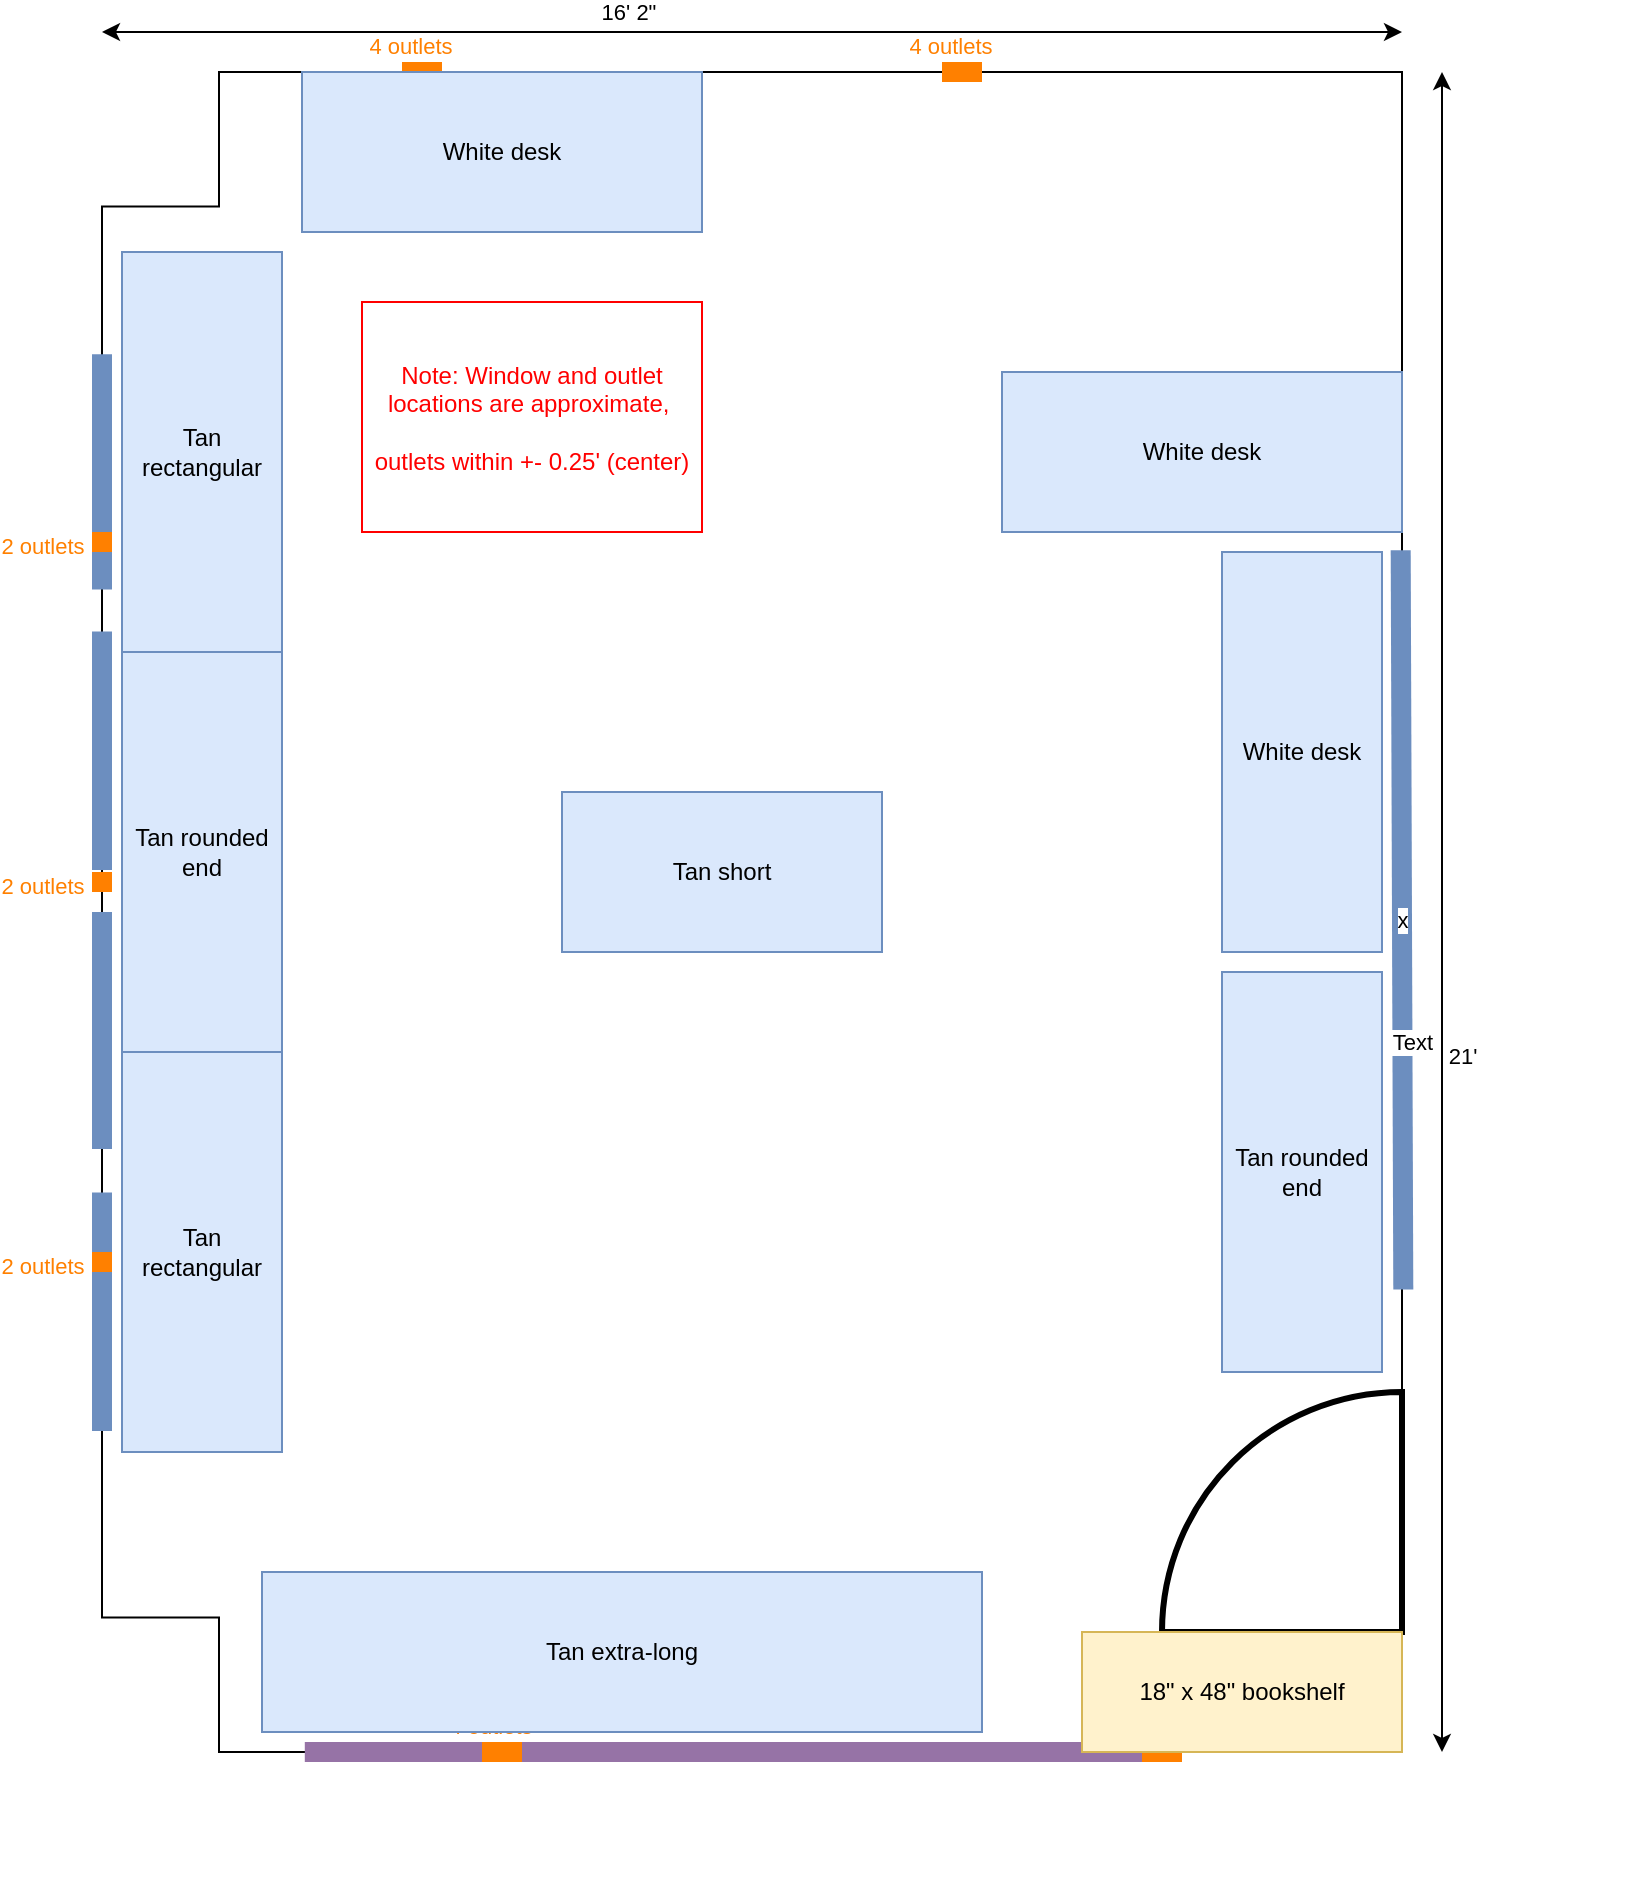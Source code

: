 <mxfile version="20.0.3" type="github" pages="12">
  <diagram name="FULL" id="cfkIHiAimT-sdduHXxQH">
    <mxGraphModel dx="1818" dy="1191" grid="1" gridSize="10" guides="1" tooltips="1" connect="1" arrows="1" fold="1" page="1" pageScale="1" pageWidth="1500" pageHeight="1500" math="0" shadow="0">
      <root>
        <mxCell id="ey8v2JyhgUSTHSup6wXb-0" />
        <mxCell id="ey8v2JyhgUSTHSup6wXb-1" parent="ey8v2JyhgUSTHSup6wXb-0" />
        <mxCell id="ey8v2JyhgUSTHSup6wXb-2" value="" style="verticalLabelPosition=bottom;verticalAlign=top;html=1;shape=mxgraph.basic.polygon;polyCoords=[[0.91,0],[0.91,0.08],[1,0.08],[1,0.92],[0.91,0.92],[0.91,1],[0,1],[0,0]];polyline=0;rotation=-180;" vertex="1" parent="ey8v2JyhgUSTHSup6wXb-1">
          <mxGeometry x="320" y="120" width="650" height="840" as="geometry" />
        </mxCell>
        <mxCell id="ey8v2JyhgUSTHSup6wXb-3" value="x" style="endArrow=none;html=1;rounded=0;fillColor=#dae8fc;strokeColor=#6c8ebf;strokeWidth=10;exitX=0.001;exitY=0.676;exitDx=0;exitDy=0;exitPerimeter=0;entryX=-0.001;entryY=0.236;entryDx=0;entryDy=0;entryPerimeter=0;" edge="1" parent="ey8v2JyhgUSTHSup6wXb-1">
          <mxGeometry width="50" height="50" relative="1" as="geometry">
            <mxPoint x="969.35" y="359.16" as="sourcePoint" />
            <mxPoint x="970.65" y="728.76" as="targetPoint" />
          </mxGeometry>
        </mxCell>
        <mxCell id="ey8v2JyhgUSTHSup6wXb-4" value="Text" style="edgeLabel;html=1;align=center;verticalAlign=middle;resizable=0;points=[];" vertex="1" connectable="0" parent="ey8v2JyhgUSTHSup6wXb-3">
          <mxGeometry x="0.33" y="5" relative="1" as="geometry">
            <mxPoint as="offset" />
          </mxGeometry>
        </mxCell>
        <mxCell id="ey8v2JyhgUSTHSup6wXb-5" value="" style="endArrow=none;html=1;rounded=0;fillColor=#dae8fc;strokeColor=#6c8ebf;strokeWidth=10;entryX=1;entryY=0.191;entryDx=0;entryDy=0;entryPerimeter=0;exitX=1;exitY=0.333;exitDx=0;exitDy=0;exitPerimeter=0;" edge="1" parent="ey8v2JyhgUSTHSup6wXb-1" source="ey8v2JyhgUSTHSup6wXb-2" target="ey8v2JyhgUSTHSup6wXb-2">
          <mxGeometry width="50" height="50" relative="1" as="geometry">
            <mxPoint x="1010" y="400" as="sourcePoint" />
            <mxPoint x="1010" y="280" as="targetPoint" />
          </mxGeometry>
        </mxCell>
        <mxCell id="ey8v2JyhgUSTHSup6wXb-6" value="" style="endArrow=none;html=1;rounded=0;fillColor=#dae8fc;strokeColor=#6c8ebf;strokeWidth=10;entryX=1;entryY=0.692;entryDx=0;entryDy=0;entryPerimeter=0;exitX=1;exitY=0.832;exitDx=0;exitDy=0;exitPerimeter=0;" edge="1" parent="ey8v2JyhgUSTHSup6wXb-1" source="ey8v2JyhgUSTHSup6wXb-2" target="ey8v2JyhgUSTHSup6wXb-2">
          <mxGeometry width="50" height="50" relative="1" as="geometry">
            <mxPoint x="980" y="820" as="sourcePoint" />
            <mxPoint x="980" y="700" as="targetPoint" />
          </mxGeometry>
        </mxCell>
        <mxCell id="ey8v2JyhgUSTHSup6wXb-7" value="" style="endArrow=none;html=1;rounded=0;fillColor=#dae8fc;strokeColor=#6c8ebf;strokeWidth=10;exitX=1;exitY=0.667;exitDx=0;exitDy=0;exitPerimeter=0;entryX=1;entryY=0.525;entryDx=0;entryDy=0;entryPerimeter=0;" edge="1" parent="ey8v2JyhgUSTHSup6wXb-1" source="ey8v2JyhgUSTHSup6wXb-2" target="ey8v2JyhgUSTHSup6wXb-2">
          <mxGeometry width="50" height="50" relative="1" as="geometry">
            <mxPoint x="980" y="680" as="sourcePoint" />
            <mxPoint x="960" y="560" as="targetPoint" />
          </mxGeometry>
        </mxCell>
        <mxCell id="ey8v2JyhgUSTHSup6wXb-8" value="" style="endArrow=none;html=1;rounded=0;fillColor=#dae8fc;strokeColor=#6c8ebf;strokeWidth=10;exitX=1;exitY=0.5;exitDx=0;exitDy=0;exitPerimeter=0;entryX=1;entryY=0.359;entryDx=0;entryDy=0;entryPerimeter=0;" edge="1" parent="ey8v2JyhgUSTHSup6wXb-1" source="ey8v2JyhgUSTHSup6wXb-2" target="ey8v2JyhgUSTHSup6wXb-2">
          <mxGeometry width="50" height="50" relative="1" as="geometry">
            <mxPoint x="980" y="540" as="sourcePoint" />
            <mxPoint x="980" y="420" as="targetPoint" />
          </mxGeometry>
        </mxCell>
        <mxCell id="ey8v2JyhgUSTHSup6wXb-9" value="" style="endArrow=none;html=1;rounded=0;fillColor=#e1d5e7;strokeColor=#9673a6;strokeWidth=10;exitX=0.844;exitY=0;exitDx=0;exitDy=0;exitPerimeter=0;entryX=0.198;entryY=0;entryDx=0;entryDy=0;entryPerimeter=0;" edge="1" parent="ey8v2JyhgUSTHSup6wXb-1" source="ey8v2JyhgUSTHSup6wXb-2" target="ey8v2JyhgUSTHSup6wXb-2">
          <mxGeometry width="50" height="50" relative="1" as="geometry">
            <mxPoint x="610" y="60" as="sourcePoint" />
            <mxPoint x="360" y="120" as="targetPoint" />
          </mxGeometry>
        </mxCell>
        <mxCell id="ey8v2JyhgUSTHSup6wXb-14" value="" style="endArrow=classic;startArrow=classic;html=1;rounded=0;" edge="1" parent="ey8v2JyhgUSTHSup6wXb-1">
          <mxGeometry width="50" height="50" relative="1" as="geometry">
            <mxPoint x="320" y="100" as="sourcePoint" />
            <mxPoint x="970" y="100" as="targetPoint" />
          </mxGeometry>
        </mxCell>
        <mxCell id="ey8v2JyhgUSTHSup6wXb-15" value="16&#39; 2&quot;" style="edgeLabel;html=1;align=center;verticalAlign=middle;resizable=0;points=[];" vertex="1" connectable="0" parent="ey8v2JyhgUSTHSup6wXb-14">
          <mxGeometry x="-0.193" y="3" relative="1" as="geometry">
            <mxPoint y="-7" as="offset" />
          </mxGeometry>
        </mxCell>
        <mxCell id="ey8v2JyhgUSTHSup6wXb-16" value="" style="endArrow=classic;startArrow=classic;html=1;rounded=0;" edge="1" parent="ey8v2JyhgUSTHSup6wXb-1">
          <mxGeometry width="50" height="50" relative="1" as="geometry">
            <mxPoint x="990" y="960" as="sourcePoint" />
            <mxPoint x="990" y="120" as="targetPoint" />
          </mxGeometry>
        </mxCell>
        <mxCell id="ey8v2JyhgUSTHSup6wXb-17" value="21&#39;" style="edgeLabel;html=1;align=center;verticalAlign=middle;resizable=0;points=[];" vertex="1" connectable="0" parent="ey8v2JyhgUSTHSup6wXb-16">
          <mxGeometry x="-0.193" y="3" relative="1" as="geometry">
            <mxPoint x="13" y="-9" as="offset" />
          </mxGeometry>
        </mxCell>
        <mxCell id="6NHNc_8Rr3skhuq6CxOa-43" value="" style="verticalLabelPosition=bottom;verticalAlign=top;html=1;shape=mxgraph.basic.pie;startAngle=0;endAngle=0.25;strokeColor=#000000;shadow=0;strokeWidth=3;rotation=-90;" vertex="1" parent="ey8v2JyhgUSTHSup6wXb-1">
          <mxGeometry x="850" y="780" width="240" height="240" as="geometry" />
        </mxCell>
        <mxCell id="ey8v2JyhgUSTHSup6wXb-40" value="Windows" parent="ey8v2JyhgUSTHSup6wXb-0" />
        <mxCell id="ey8v2JyhgUSTHSup6wXb-41" value="Outlets" parent="ey8v2JyhgUSTHSup6wXb-0" />
        <mxCell id="6NHNc_8Rr3skhuq6CxOa-26" value="" style="endArrow=none;html=1;rounded=0;fillColor=#dae8fc;strokeColor=#FF8000;strokeWidth=10;fontColor=#FF0000;" edge="1" parent="ey8v2JyhgUSTHSup6wXb-41">
          <mxGeometry width="50" height="50" relative="1" as="geometry">
            <mxPoint x="320" y="720" as="sourcePoint" />
            <mxPoint x="320" y="710" as="targetPoint" />
          </mxGeometry>
        </mxCell>
        <mxCell id="6NHNc_8Rr3skhuq6CxOa-27" value="&lt;font color=&quot;#ff8000&quot;&gt;2 outlets&lt;/font&gt;" style="edgeLabel;html=1;align=center;verticalAlign=middle;resizable=0;points=[];fontColor=#FF0000;" vertex="1" connectable="0" parent="6NHNc_8Rr3skhuq6CxOa-26">
          <mxGeometry x="-0.282" y="-3" relative="1" as="geometry">
            <mxPoint x="-33" as="offset" />
          </mxGeometry>
        </mxCell>
        <mxCell id="6NHNc_8Rr3skhuq6CxOa-29" value="" style="endArrow=none;html=1;rounded=0;fillColor=#dae8fc;strokeColor=#FF8000;strokeWidth=10;fontColor=#FF0000;" edge="1" parent="ey8v2JyhgUSTHSup6wXb-41">
          <mxGeometry width="50" height="50" relative="1" as="geometry">
            <mxPoint x="320" y="530" as="sourcePoint" />
            <mxPoint x="320" y="520" as="targetPoint" />
          </mxGeometry>
        </mxCell>
        <mxCell id="6NHNc_8Rr3skhuq6CxOa-30" value="&lt;font color=&quot;#ff8000&quot;&gt;2 outlets&lt;/font&gt;" style="edgeLabel;html=1;align=center;verticalAlign=middle;resizable=0;points=[];fontColor=#FF0000;" vertex="1" connectable="0" parent="6NHNc_8Rr3skhuq6CxOa-29">
          <mxGeometry x="-0.282" y="-3" relative="1" as="geometry">
            <mxPoint x="-33" as="offset" />
          </mxGeometry>
        </mxCell>
        <mxCell id="6NHNc_8Rr3skhuq6CxOa-31" value="" style="endArrow=none;html=1;rounded=0;fillColor=#dae8fc;strokeColor=#FF8000;strokeWidth=10;fontColor=#FF0000;" edge="1" parent="ey8v2JyhgUSTHSup6wXb-41">
          <mxGeometry width="50" height="50" relative="1" as="geometry">
            <mxPoint x="320" y="360" as="sourcePoint" />
            <mxPoint x="320" y="350" as="targetPoint" />
          </mxGeometry>
        </mxCell>
        <mxCell id="6NHNc_8Rr3skhuq6CxOa-32" value="&lt;font color=&quot;#ff8000&quot;&gt;2 outlets&lt;/font&gt;" style="edgeLabel;html=1;align=center;verticalAlign=middle;resizable=0;points=[];fontColor=#FF0000;" vertex="1" connectable="0" parent="6NHNc_8Rr3skhuq6CxOa-31">
          <mxGeometry x="-0.282" y="-3" relative="1" as="geometry">
            <mxPoint x="-33" as="offset" />
          </mxGeometry>
        </mxCell>
        <mxCell id="6NHNc_8Rr3skhuq6CxOa-33" value="" style="endArrow=none;html=1;rounded=0;fillColor=#dae8fc;strokeColor=#FF8000;strokeWidth=10;fontColor=#FF0000;" edge="1" parent="ey8v2JyhgUSTHSup6wXb-41">
          <mxGeometry width="50" height="50" relative="1" as="geometry">
            <mxPoint x="490" y="120" as="sourcePoint" />
            <mxPoint x="470" y="120" as="targetPoint" />
          </mxGeometry>
        </mxCell>
        <mxCell id="6NHNc_8Rr3skhuq6CxOa-34" value="&lt;font color=&quot;#ff8000&quot;&gt;4 outlets&lt;/font&gt;" style="edgeLabel;html=1;align=center;verticalAlign=middle;resizable=0;points=[];fontColor=#FF0000;" vertex="1" connectable="0" parent="6NHNc_8Rr3skhuq6CxOa-33">
          <mxGeometry x="-0.282" y="-3" relative="1" as="geometry">
            <mxPoint x="-9" y="-10" as="offset" />
          </mxGeometry>
        </mxCell>
        <mxCell id="6NHNc_8Rr3skhuq6CxOa-35" value="" style="endArrow=none;html=1;rounded=0;fillColor=#dae8fc;strokeColor=#FF8000;strokeWidth=10;fontColor=#FF0000;" edge="1" parent="ey8v2JyhgUSTHSup6wXb-41">
          <mxGeometry width="50" height="50" relative="1" as="geometry">
            <mxPoint x="760" y="120" as="sourcePoint" />
            <mxPoint x="740" y="120" as="targetPoint" />
          </mxGeometry>
        </mxCell>
        <mxCell id="6NHNc_8Rr3skhuq6CxOa-36" value="&lt;font color=&quot;#ff8000&quot;&gt;4 outlets&lt;/font&gt;" style="edgeLabel;html=1;align=center;verticalAlign=middle;resizable=0;points=[];fontColor=#FF0000;" vertex="1" connectable="0" parent="6NHNc_8Rr3skhuq6CxOa-35">
          <mxGeometry x="-0.282" y="-3" relative="1" as="geometry">
            <mxPoint x="-9" y="-10" as="offset" />
          </mxGeometry>
        </mxCell>
        <mxCell id="6NHNc_8Rr3skhuq6CxOa-37" value="" style="endArrow=none;html=1;rounded=0;fillColor=#dae8fc;strokeColor=#FF8000;strokeWidth=10;fontColor=#FF0000;" edge="1" parent="ey8v2JyhgUSTHSup6wXb-41">
          <mxGeometry width="50" height="50" relative="1" as="geometry">
            <mxPoint x="530" y="960" as="sourcePoint" />
            <mxPoint x="510" y="960" as="targetPoint" />
          </mxGeometry>
        </mxCell>
        <mxCell id="6NHNc_8Rr3skhuq6CxOa-38" value="&lt;font color=&quot;#ff8000&quot;&gt;4 outlets&lt;/font&gt;" style="edgeLabel;html=1;align=center;verticalAlign=middle;resizable=0;points=[];fontColor=#FF0000;" vertex="1" connectable="0" parent="6NHNc_8Rr3skhuq6CxOa-37">
          <mxGeometry x="-0.282" y="-3" relative="1" as="geometry">
            <mxPoint x="-9" y="-10" as="offset" />
          </mxGeometry>
        </mxCell>
        <mxCell id="6NHNc_8Rr3skhuq6CxOa-39" value="" style="endArrow=none;html=1;rounded=0;fillColor=#dae8fc;strokeColor=#FF8000;strokeWidth=10;fontColor=#FF0000;" edge="1" parent="ey8v2JyhgUSTHSup6wXb-41">
          <mxGeometry width="50" height="50" relative="1" as="geometry">
            <mxPoint x="860" y="960" as="sourcePoint" />
            <mxPoint x="840" y="960" as="targetPoint" />
          </mxGeometry>
        </mxCell>
        <mxCell id="6NHNc_8Rr3skhuq6CxOa-40" value="&lt;font color=&quot;#ff8000&quot;&gt;4 outlets&lt;/font&gt;" style="edgeLabel;html=1;align=center;verticalAlign=middle;resizable=0;points=[];fontColor=#FF0000;" vertex="1" connectable="0" parent="6NHNc_8Rr3skhuq6CxOa-39">
          <mxGeometry x="-0.282" y="-3" relative="1" as="geometry">
            <mxPoint x="-3" y="-10" as="offset" />
          </mxGeometry>
        </mxCell>
        <mxCell id="ey8v2JyhgUSTHSup6wXb-42" value="Cluster Furniture" visible="0" parent="ey8v2JyhgUSTHSup6wXb-0" />
        <mxCell id="6NHNc_8Rr3skhuq6CxOa-0" value="24&quot; x 60&quot; desk" style="rounded=0;whiteSpace=wrap;html=1;rotation=0;fillColor=#dae8fc;strokeColor=#6c8ebf;" vertex="1" parent="ey8v2JyhgUSTHSup6wXb-42">
          <mxGeometry x="330" y="730" width="200" height="80" as="geometry" />
        </mxCell>
        <mxCell id="6NHNc_8Rr3skhuq6CxOa-1" value="18&quot; x 36&quot; bookshelf" style="rounded=0;whiteSpace=wrap;html=1;fillColor=#fff2cc;strokeColor=#d6b656;" vertex="1" parent="ey8v2JyhgUSTHSup6wXb-42">
          <mxGeometry x="850" y="900" width="120" height="60" as="geometry" />
        </mxCell>
        <mxCell id="6NHNc_8Rr3skhuq6CxOa-2" value="Small couch" style="rounded=0;whiteSpace=wrap;html=1;strokeColor=#b85450;fillColor=#f8cecc;direction=west;" vertex="1" parent="ey8v2JyhgUSTHSup6wXb-42">
          <mxGeometry x="880" y="560" width="80" height="200" as="geometry" />
        </mxCell>
        <mxCell id="6NHNc_8Rr3skhuq6CxOa-3" value="24&quot; x 60&quot; desk" style="rounded=0;whiteSpace=wrap;html=1;rotation=0;fillColor=#dae8fc;strokeColor=#6c8ebf;direction=west;" vertex="1" parent="ey8v2JyhgUSTHSup6wXb-42">
          <mxGeometry x="330" y="650" width="200" height="80" as="geometry" />
        </mxCell>
        <mxCell id="6NHNc_8Rr3skhuq6CxOa-4" value="24&quot; x 60&quot; desk" style="rounded=0;whiteSpace=wrap;html=1;rotation=0;fillColor=#dae8fc;strokeColor=#6c8ebf;" vertex="1" parent="ey8v2JyhgUSTHSup6wXb-42">
          <mxGeometry x="330" y="280" width="200" height="80" as="geometry" />
        </mxCell>
        <mxCell id="6NHNc_8Rr3skhuq6CxOa-5" value="24&quot; x 60&quot; desk" style="rounded=0;whiteSpace=wrap;html=1;rotation=0;fillColor=#dae8fc;strokeColor=#6c8ebf;direction=south;" vertex="1" parent="ey8v2JyhgUSTHSup6wXb-42">
          <mxGeometry x="890" y="120" width="80" height="200" as="geometry" />
        </mxCell>
        <mxCell id="6NHNc_8Rr3skhuq6CxOa-6" value="24&quot; x 60&quot; desk" style="rounded=0;whiteSpace=wrap;html=1;rotation=0;fillColor=#dae8fc;strokeColor=#6c8ebf;direction=west;" vertex="1" parent="ey8v2JyhgUSTHSup6wXb-42">
          <mxGeometry x="330" y="360" width="200" height="80" as="geometry" />
        </mxCell>
        <mxCell id="6NHNc_8Rr3skhuq6CxOa-7" value="Generic &lt;br&gt;Chair" style="ellipse;whiteSpace=wrap;html=1;fillColor=#dae8fc;strokeColor=#6c8ebf;" vertex="1" parent="ey8v2JyhgUSTHSup6wXb-42">
          <mxGeometry x="390" y="820" width="80" height="80" as="geometry" />
        </mxCell>
        <mxCell id="6NHNc_8Rr3skhuq6CxOa-8" value="Generic &lt;br&gt;Chair" style="ellipse;whiteSpace=wrap;html=1;fillColor=#dae8fc;strokeColor=#6c8ebf;" vertex="1" parent="ey8v2JyhgUSTHSup6wXb-42">
          <mxGeometry x="400" y="560" width="80" height="80" as="geometry" />
        </mxCell>
        <mxCell id="6NHNc_8Rr3skhuq6CxOa-9" value="Generic &lt;br&gt;Chair" style="ellipse;whiteSpace=wrap;html=1;fillColor=#dae8fc;strokeColor=#6c8ebf;" vertex="1" parent="ey8v2JyhgUSTHSup6wXb-42">
          <mxGeometry x="410" y="450" width="80" height="80" as="geometry" />
        </mxCell>
        <mxCell id="6NHNc_8Rr3skhuq6CxOa-10" value="Generic &lt;br&gt;Chair" style="ellipse;whiteSpace=wrap;html=1;fillColor=#dae8fc;strokeColor=#6c8ebf;" vertex="1" parent="ey8v2JyhgUSTHSup6wXb-42">
          <mxGeometry x="420" y="190" width="80" height="80" as="geometry" />
        </mxCell>
        <mxCell id="6NHNc_8Rr3skhuq6CxOa-11" value="24&quot; x 60&quot; desk" style="rounded=0;whiteSpace=wrap;html=1;rotation=0;fillColor=#dae8fc;strokeColor=#6c8ebf;direction=south;" vertex="1" parent="ey8v2JyhgUSTHSup6wXb-42">
          <mxGeometry x="530" y="240" width="80" height="200" as="geometry" />
        </mxCell>
        <mxCell id="6NHNc_8Rr3skhuq6CxOa-12" value="Generic &lt;br&gt;Chair" style="ellipse;whiteSpace=wrap;html=1;fillColor=#dae8fc;strokeColor=#6c8ebf;" vertex="1" parent="ey8v2JyhgUSTHSup6wXb-42">
          <mxGeometry x="800" y="200" width="80" height="80" as="geometry" />
        </mxCell>
        <mxCell id="6NHNc_8Rr3skhuq6CxOa-13" value="Generic &lt;br&gt;Chair" style="ellipse;whiteSpace=wrap;html=1;fillColor=#dae8fc;strokeColor=#6c8ebf;" vertex="1" parent="ey8v2JyhgUSTHSup6wXb-42">
          <mxGeometry x="620" y="260" width="80" height="80" as="geometry" />
        </mxCell>
        <mxCell id="6NHNc_8Rr3skhuq6CxOa-14" value="24&quot; x 48&quot; coffee table" style="rounded=0;whiteSpace=wrap;html=1;rotation=0;fillColor=#d5e8d4;strokeColor=#82b366;direction=south;" vertex="1" parent="ey8v2JyhgUSTHSup6wXb-42">
          <mxGeometry x="790" y="560" width="80" height="200" as="geometry" />
        </mxCell>
        <mxCell id="6NHNc_8Rr3skhuq6CxOa-15" value="24&quot; x 60&quot; desk" style="rounded=0;whiteSpace=wrap;html=1;rotation=0;fillColor=#dae8fc;strokeColor=#6c8ebf;direction=south;" vertex="1" parent="ey8v2JyhgUSTHSup6wXb-42">
          <mxGeometry x="530" y="610" width="80" height="200" as="geometry" />
        </mxCell>
        <mxCell id="6NHNc_8Rr3skhuq6CxOa-16" value="Generic &lt;br&gt;Chair" style="ellipse;whiteSpace=wrap;html=1;fillColor=#dae8fc;strokeColor=#6c8ebf;" vertex="1" parent="ey8v2JyhgUSTHSup6wXb-42">
          <mxGeometry x="620" y="670" width="80" height="80" as="geometry" />
        </mxCell>
        <mxCell id="6NHNc_8Rr3skhuq6CxOa-17" value="24&quot; x 60&quot; desk" style="rounded=0;whiteSpace=wrap;html=1;rotation=0;fillColor=#dae8fc;strokeColor=#6c8ebf;direction=south;" vertex="1" parent="ey8v2JyhgUSTHSup6wXb-42">
          <mxGeometry x="890" y="320" width="80" height="200" as="geometry" />
        </mxCell>
        <mxCell id="6NHNc_8Rr3skhuq6CxOa-18" value="Generic &lt;br&gt;Chair" style="ellipse;whiteSpace=wrap;html=1;fillColor=#dae8fc;strokeColor=#6c8ebf;" vertex="1" parent="ey8v2JyhgUSTHSup6wXb-42">
          <mxGeometry x="800" y="380" width="80" height="80" as="geometry" />
        </mxCell>
        <mxCell id="6NHNc_8Rr3skhuq6CxOa-19" value="18&quot; x 36&quot; bookshelf" style="rounded=0;whiteSpace=wrap;html=1;fillColor=#fff2cc;strokeColor=#d6b656;direction=west;" vertex="1" parent="ey8v2JyhgUSTHSup6wXb-42">
          <mxGeometry x="730" y="900" width="120" height="60" as="geometry" />
        </mxCell>
        <mxCell id="6NHNc_8Rr3skhuq6CxOa-20" value="24&quot; x 48&quot; desk" style="rounded=0;whiteSpace=wrap;html=1;rotation=90;fillColor=#d5e8d4;strokeColor=#82b366;" vertex="1" parent="ey8v2JyhgUSTHSup6wXb-42">
          <mxGeometry x="1080" y="400" width="160" height="80" as="geometry" />
        </mxCell>
        <mxCell id="6NHNc_8Rr3skhuq6CxOa-21" value="30&quot; x 60&quot; desk" style="rounded=0;whiteSpace=wrap;html=1;rotation=90;fillColor=#dae8fc;strokeColor=#6c8ebf;" vertex="1" parent="ey8v2JyhgUSTHSup6wXb-42">
          <mxGeometry x="1170" y="410" width="200" height="100" as="geometry" />
        </mxCell>
        <mxCell id="6NHNc_8Rr3skhuq6CxOa-22" value="18&quot; x 36&quot; bookshelf" style="rounded=0;whiteSpace=wrap;html=1;fillColor=#fff2cc;strokeColor=#d6b656;direction=south;" vertex="1" parent="ey8v2JyhgUSTHSup6wXb-42">
          <mxGeometry x="1150" y="530" width="60" height="120" as="geometry" />
        </mxCell>
        <mxCell id="6NHNc_8Rr3skhuq6CxOa-23" value="Wall shelf" style="rounded=0;whiteSpace=wrap;html=1;fillColor=#f5f5f5;strokeColor=#666666;fontColor=#333333;" vertex="1" parent="ey8v2JyhgUSTHSup6wXb-42">
          <mxGeometry x="440" y="120" width="440" height="60" as="geometry" />
        </mxCell>
        <mxCell id="6NHNc_8Rr3skhuq6CxOa-24" value="Annotations" parent="ey8v2JyhgUSTHSup6wXb-0" />
        <mxCell id="6NHNc_8Rr3skhuq6CxOa-25" value="Note: Window and outlet locations are approximate,&amp;nbsp;&lt;br&gt;&lt;br&gt;outlets within +- 0.25&#39; (center)" style="text;html=1;strokeColor=#FF0000;fillColor=none;align=center;verticalAlign=middle;whiteSpace=wrap;rounded=0;fontColor=#FF0000;" vertex="1" parent="6NHNc_8Rr3skhuq6CxOa-24">
          <mxGeometry x="450" y="235" width="170" height="115" as="geometry" />
        </mxCell>
        <mxCell id="6NHNc_8Rr3skhuq6CxOa-42" value="Perimeter furniture" parent="ey8v2JyhgUSTHSup6wXb-0" />
        <mxCell id="SyPgG_GoIG9ut0w4v-rR-0" value="Tan rectangular" style="rounded=0;whiteSpace=wrap;html=1;rotation=0;fillColor=#dae8fc;strokeColor=#6c8ebf;direction=south;" vertex="1" parent="6NHNc_8Rr3skhuq6CxOa-42">
          <mxGeometry x="330" y="610" width="80" height="200" as="geometry" />
        </mxCell>
        <mxCell id="SyPgG_GoIG9ut0w4v-rR-1" value="Tan rounded end" style="rounded=0;whiteSpace=wrap;html=1;rotation=0;fillColor=#dae8fc;strokeColor=#6c8ebf;direction=north;" vertex="1" parent="6NHNc_8Rr3skhuq6CxOa-42">
          <mxGeometry x="330" y="410" width="80" height="200" as="geometry" />
        </mxCell>
        <mxCell id="SyPgG_GoIG9ut0w4v-rR-2" value="White desk" style="rounded=0;whiteSpace=wrap;html=1;rotation=0;fillColor=#dae8fc;strokeColor=#6c8ebf;" vertex="1" parent="6NHNc_8Rr3skhuq6CxOa-42">
          <mxGeometry x="420" y="120" width="200" height="80" as="geometry" />
        </mxCell>
        <mxCell id="SyPgG_GoIG9ut0w4v-rR-3" value="White desk" style="rounded=0;whiteSpace=wrap;html=1;rotation=0;fillColor=#dae8fc;strokeColor=#6c8ebf;direction=south;" vertex="1" parent="6NHNc_8Rr3skhuq6CxOa-42">
          <mxGeometry x="880" y="360" width="80" height="200" as="geometry" />
        </mxCell>
        <mxCell id="SyPgG_GoIG9ut0w4v-rR-4" value="Tan rounded end" style="rounded=0;whiteSpace=wrap;html=1;rotation=0;fillColor=#dae8fc;strokeColor=#6c8ebf;direction=north;" vertex="1" parent="6NHNc_8Rr3skhuq6CxOa-42">
          <mxGeometry x="880" y="570" width="80" height="200" as="geometry" />
        </mxCell>
        <mxCell id="SyPgG_GoIG9ut0w4v-rR-5" value="Tan rectangular" style="rounded=0;whiteSpace=wrap;html=1;rotation=0;fillColor=#dae8fc;strokeColor=#6c8ebf;direction=north;" vertex="1" parent="6NHNc_8Rr3skhuq6CxOa-42">
          <mxGeometry x="330" y="210" width="80" height="200" as="geometry" />
        </mxCell>
        <mxCell id="SyPgG_GoIG9ut0w4v-rR-6" value="White desk" style="rounded=0;whiteSpace=wrap;html=1;rotation=0;fillColor=#dae8fc;strokeColor=#6c8ebf;" vertex="1" parent="6NHNc_8Rr3skhuq6CxOa-42">
          <mxGeometry x="770" y="270" width="200" height="80" as="geometry" />
        </mxCell>
        <mxCell id="SyPgG_GoIG9ut0w4v-rR-8" value="Tan extra-long" style="rounded=0;whiteSpace=wrap;html=1;rotation=0;fillColor=#dae8fc;strokeColor=#6c8ebf;" vertex="1" parent="6NHNc_8Rr3skhuq6CxOa-42">
          <mxGeometry x="400" y="870" width="360" height="80" as="geometry" />
        </mxCell>
        <mxCell id="8DxBXr2Dj_teXoaysnRo-0" value="18&quot; x 48&quot; bookshelf" style="rounded=0;whiteSpace=wrap;html=1;fillColor=#fff2cc;strokeColor=#d6b656;direction=west;" vertex="1" parent="6NHNc_8Rr3skhuq6CxOa-42">
          <mxGeometry x="810" y="900" width="160" height="60" as="geometry" />
        </mxCell>
        <mxCell id="8DxBXr2Dj_teXoaysnRo-1" value="Tan short" style="rounded=0;whiteSpace=wrap;html=1;rotation=0;fillColor=#dae8fc;strokeColor=#6c8ebf;" vertex="1" parent="6NHNc_8Rr3skhuq6CxOa-42">
          <mxGeometry x="550" y="480" width="160" height="80" as="geometry" />
        </mxCell>
      </root>
    </mxGraphModel>
  </diagram>
  <diagram name="3 + 3 + 2 + couch" id="h1l7pm7RDv3GFrR0XXOv">
    <mxGraphModel dx="1182" dy="774" grid="1" gridSize="10" guides="1" tooltips="1" connect="1" arrows="1" fold="1" page="1" pageScale="1" pageWidth="1500" pageHeight="1500" math="0" shadow="0">
      <root>
        <mxCell id="nmXL3sbJz803XizUemwa-0" />
        <mxCell id="nmXL3sbJz803XizUemwa-1" parent="nmXL3sbJz803XizUemwa-0" />
        <mxCell id="nmXL3sbJz803XizUemwa-2" value="" style="verticalLabelPosition=bottom;verticalAlign=top;html=1;shape=mxgraph.basic.polygon;polyCoords=[[0.91,0],[0.91,0.08],[1,0.08],[1,0.92],[0.91,0.92],[0.91,1],[0,1],[0,0]];polyline=0;rotation=-180;" parent="nmXL3sbJz803XizUemwa-1" vertex="1">
          <mxGeometry x="320" y="120" width="650" height="840" as="geometry" />
        </mxCell>
        <mxCell id="nmXL3sbJz803XizUemwa-5" value="" style="endArrow=none;html=1;rounded=0;fillColor=#dae8fc;strokeColor=#6c8ebf;strokeWidth=10;exitX=0.001;exitY=0.676;exitDx=0;exitDy=0;exitPerimeter=0;entryX=-0.001;entryY=0.236;entryDx=0;entryDy=0;entryPerimeter=0;" parent="nmXL3sbJz803XizUemwa-1" source="nmXL3sbJz803XizUemwa-2" target="nmXL3sbJz803XizUemwa-2" edge="1">
          <mxGeometry width="50" height="50" relative="1" as="geometry">
            <mxPoint x="200" y="400" as="sourcePoint" />
            <mxPoint x="380" y="350" as="targetPoint" />
          </mxGeometry>
        </mxCell>
        <mxCell id="nmXL3sbJz803XizUemwa-51" value="Text" style="edgeLabel;html=1;align=center;verticalAlign=middle;resizable=0;points=[];" parent="nmXL3sbJz803XizUemwa-5" vertex="1" connectable="0">
          <mxGeometry x="0.33" y="5" relative="1" as="geometry">
            <mxPoint as="offset" />
          </mxGeometry>
        </mxCell>
        <mxCell id="nmXL3sbJz803XizUemwa-6" value="" style="endArrow=none;html=1;rounded=0;fillColor=#dae8fc;strokeColor=#6c8ebf;strokeWidth=10;entryX=1;entryY=0.191;entryDx=0;entryDy=0;entryPerimeter=0;exitX=1;exitY=0.333;exitDx=0;exitDy=0;exitPerimeter=0;" parent="nmXL3sbJz803XizUemwa-1" source="nmXL3sbJz803XizUemwa-2" target="nmXL3sbJz803XizUemwa-2" edge="1">
          <mxGeometry width="50" height="50" relative="1" as="geometry">
            <mxPoint x="1010" y="400" as="sourcePoint" />
            <mxPoint x="1010" y="280" as="targetPoint" />
          </mxGeometry>
        </mxCell>
        <mxCell id="nmXL3sbJz803XizUemwa-7" value="" style="endArrow=none;html=1;rounded=0;fillColor=#dae8fc;strokeColor=#6c8ebf;strokeWidth=10;entryX=1;entryY=0.692;entryDx=0;entryDy=0;entryPerimeter=0;exitX=1;exitY=0.832;exitDx=0;exitDy=0;exitPerimeter=0;" parent="nmXL3sbJz803XizUemwa-1" source="nmXL3sbJz803XizUemwa-2" target="nmXL3sbJz803XizUemwa-2" edge="1">
          <mxGeometry width="50" height="50" relative="1" as="geometry">
            <mxPoint x="980" y="820" as="sourcePoint" />
            <mxPoint x="980" y="700" as="targetPoint" />
          </mxGeometry>
        </mxCell>
        <mxCell id="nmXL3sbJz803XizUemwa-8" value="" style="endArrow=none;html=1;rounded=0;fillColor=#dae8fc;strokeColor=#6c8ebf;strokeWidth=10;exitX=1;exitY=0.667;exitDx=0;exitDy=0;exitPerimeter=0;entryX=1;entryY=0.546;entryDx=0;entryDy=0;entryPerimeter=0;" parent="nmXL3sbJz803XizUemwa-1" source="nmXL3sbJz803XizUemwa-2" target="nmXL3sbJz803XizUemwa-2" edge="1">
          <mxGeometry width="50" height="50" relative="1" as="geometry">
            <mxPoint x="980" y="680" as="sourcePoint" />
            <mxPoint x="960" y="560" as="targetPoint" />
          </mxGeometry>
        </mxCell>
        <mxCell id="nmXL3sbJz803XizUemwa-9" value="" style="endArrow=none;html=1;rounded=0;fillColor=#dae8fc;strokeColor=#6c8ebf;strokeWidth=10;exitX=1;exitY=0.5;exitDx=0;exitDy=0;exitPerimeter=0;entryX=1;entryY=0.359;entryDx=0;entryDy=0;entryPerimeter=0;" parent="nmXL3sbJz803XizUemwa-1" source="nmXL3sbJz803XizUemwa-2" target="nmXL3sbJz803XizUemwa-2" edge="1">
          <mxGeometry width="50" height="50" relative="1" as="geometry">
            <mxPoint x="980" y="540" as="sourcePoint" />
            <mxPoint x="980" y="420" as="targetPoint" />
          </mxGeometry>
        </mxCell>
        <mxCell id="nmXL3sbJz803XizUemwa-10" value="" style="endArrow=none;html=1;rounded=0;fillColor=#e1d5e7;strokeColor=#9673a6;strokeWidth=10;exitX=0.844;exitY=0;exitDx=0;exitDy=0;exitPerimeter=0;entryX=0.198;entryY=0;entryDx=0;entryDy=0;entryPerimeter=0;" parent="nmXL3sbJz803XizUemwa-1" source="nmXL3sbJz803XizUemwa-2" target="nmXL3sbJz803XizUemwa-2" edge="1">
          <mxGeometry width="50" height="50" relative="1" as="geometry">
            <mxPoint x="610" y="60" as="sourcePoint" />
            <mxPoint x="360" y="120" as="targetPoint" />
          </mxGeometry>
        </mxCell>
        <mxCell id="nmXL3sbJz803XizUemwa-16" value="24&quot; x 60&quot; desk" style="rounded=0;whiteSpace=wrap;html=1;rotation=0;fillColor=#dae8fc;strokeColor=#6c8ebf;" parent="nmXL3sbJz803XizUemwa-1" vertex="1">
          <mxGeometry x="330" y="730" width="200" height="80" as="geometry" />
        </mxCell>
        <mxCell id="nmXL3sbJz803XizUemwa-20" value="18&quot; x 36&quot; bookshelf" style="rounded=0;whiteSpace=wrap;html=1;fillColor=#fff2cc;strokeColor=#d6b656;" parent="nmXL3sbJz803XizUemwa-1" vertex="1">
          <mxGeometry x="850" y="900" width="120" height="60" as="geometry" />
        </mxCell>
        <mxCell id="nmXL3sbJz803XizUemwa-21" value="" style="verticalLabelPosition=bottom;verticalAlign=top;html=1;shape=mxgraph.basic.pie;startAngle=0;endAngle=0.25;strokeColor=#000000;shadow=0;strokeWidth=3;rotation=-90;" parent="nmXL3sbJz803XizUemwa-1" vertex="1">
          <mxGeometry x="870" y="780" width="200" height="190" as="geometry" />
        </mxCell>
        <mxCell id="nmXL3sbJz803XizUemwa-22" value="Small couch" style="rounded=0;whiteSpace=wrap;html=1;strokeColor=#b85450;fillColor=#f8cecc;direction=west;" parent="nmXL3sbJz803XizUemwa-1" vertex="1">
          <mxGeometry x="880" y="560" width="80" height="200" as="geometry" />
        </mxCell>
        <mxCell id="nmXL3sbJz803XizUemwa-23" value="" style="endArrow=classic;startArrow=classic;html=1;rounded=0;" parent="nmXL3sbJz803XizUemwa-1" edge="1">
          <mxGeometry width="50" height="50" relative="1" as="geometry">
            <mxPoint x="320" y="100" as="sourcePoint" />
            <mxPoint x="970" y="100" as="targetPoint" />
          </mxGeometry>
        </mxCell>
        <mxCell id="nmXL3sbJz803XizUemwa-24" value="16&#39; 2&quot;" style="edgeLabel;html=1;align=center;verticalAlign=middle;resizable=0;points=[];" parent="nmXL3sbJz803XizUemwa-23" vertex="1" connectable="0">
          <mxGeometry x="-0.193" y="3" relative="1" as="geometry">
            <mxPoint y="-7" as="offset" />
          </mxGeometry>
        </mxCell>
        <mxCell id="nmXL3sbJz803XizUemwa-25" value="" style="endArrow=classic;startArrow=classic;html=1;rounded=0;" parent="nmXL3sbJz803XizUemwa-1" edge="1">
          <mxGeometry width="50" height="50" relative="1" as="geometry">
            <mxPoint x="990" y="960" as="sourcePoint" />
            <mxPoint x="990" y="120" as="targetPoint" />
          </mxGeometry>
        </mxCell>
        <mxCell id="nmXL3sbJz803XizUemwa-26" value="21&#39;" style="edgeLabel;html=1;align=center;verticalAlign=middle;resizable=0;points=[];" parent="nmXL3sbJz803XizUemwa-25" vertex="1" connectable="0">
          <mxGeometry x="-0.193" y="3" relative="1" as="geometry">
            <mxPoint x="13" y="-9" as="offset" />
          </mxGeometry>
        </mxCell>
        <mxCell id="nmXL3sbJz803XizUemwa-27" value="24&quot; x 60&quot; desk" style="rounded=0;whiteSpace=wrap;html=1;rotation=0;fillColor=#dae8fc;strokeColor=#6c8ebf;direction=west;" parent="nmXL3sbJz803XizUemwa-1" vertex="1">
          <mxGeometry x="330" y="650" width="200" height="80" as="geometry" />
        </mxCell>
        <mxCell id="nmXL3sbJz803XizUemwa-28" value="24&quot; x 60&quot; desk" style="rounded=0;whiteSpace=wrap;html=1;rotation=0;fillColor=#dae8fc;strokeColor=#6c8ebf;" parent="nmXL3sbJz803XizUemwa-1" vertex="1">
          <mxGeometry x="330" y="280" width="200" height="80" as="geometry" />
        </mxCell>
        <mxCell id="nmXL3sbJz803XizUemwa-31" value="24&quot; x 60&quot; desk" style="rounded=0;whiteSpace=wrap;html=1;rotation=0;fillColor=#dae8fc;strokeColor=#6c8ebf;direction=south;" parent="nmXL3sbJz803XizUemwa-1" vertex="1">
          <mxGeometry x="890" y="120" width="80" height="200" as="geometry" />
        </mxCell>
        <mxCell id="nmXL3sbJz803XizUemwa-32" value="24&quot; x 60&quot; desk" style="rounded=0;whiteSpace=wrap;html=1;rotation=0;fillColor=#dae8fc;strokeColor=#6c8ebf;direction=west;" parent="nmXL3sbJz803XizUemwa-1" vertex="1">
          <mxGeometry x="330" y="360" width="200" height="80" as="geometry" />
        </mxCell>
        <mxCell id="nmXL3sbJz803XizUemwa-33" value="Generic &lt;br&gt;Chair" style="ellipse;whiteSpace=wrap;html=1;fillColor=#dae8fc;strokeColor=#6c8ebf;" parent="nmXL3sbJz803XizUemwa-1" vertex="1">
          <mxGeometry x="390" y="820" width="80" height="80" as="geometry" />
        </mxCell>
        <mxCell id="nmXL3sbJz803XizUemwa-34" value="Generic &lt;br&gt;Chair" style="ellipse;whiteSpace=wrap;html=1;fillColor=#dae8fc;strokeColor=#6c8ebf;" parent="nmXL3sbJz803XizUemwa-1" vertex="1">
          <mxGeometry x="400" y="560" width="80" height="80" as="geometry" />
        </mxCell>
        <mxCell id="nmXL3sbJz803XizUemwa-35" value="Generic &lt;br&gt;Chair" style="ellipse;whiteSpace=wrap;html=1;fillColor=#dae8fc;strokeColor=#6c8ebf;" parent="nmXL3sbJz803XizUemwa-1" vertex="1">
          <mxGeometry x="410" y="450" width="80" height="80" as="geometry" />
        </mxCell>
        <mxCell id="nmXL3sbJz803XizUemwa-36" value="Generic &lt;br&gt;Chair" style="ellipse;whiteSpace=wrap;html=1;fillColor=#dae8fc;strokeColor=#6c8ebf;" parent="nmXL3sbJz803XizUemwa-1" vertex="1">
          <mxGeometry x="420" y="190" width="80" height="80" as="geometry" />
        </mxCell>
        <mxCell id="nmXL3sbJz803XizUemwa-37" value="24&quot; x 60&quot; desk" style="rounded=0;whiteSpace=wrap;html=1;rotation=0;fillColor=#dae8fc;strokeColor=#6c8ebf;direction=south;" parent="nmXL3sbJz803XizUemwa-1" vertex="1">
          <mxGeometry x="530" y="240" width="80" height="200" as="geometry" />
        </mxCell>
        <mxCell id="nmXL3sbJz803XizUemwa-38" value="Generic &lt;br&gt;Chair" style="ellipse;whiteSpace=wrap;html=1;fillColor=#dae8fc;strokeColor=#6c8ebf;" parent="nmXL3sbJz803XizUemwa-1" vertex="1">
          <mxGeometry x="800" y="200" width="80" height="80" as="geometry" />
        </mxCell>
        <mxCell id="nmXL3sbJz803XizUemwa-39" value="Generic &lt;br&gt;Chair" style="ellipse;whiteSpace=wrap;html=1;fillColor=#dae8fc;strokeColor=#6c8ebf;" parent="nmXL3sbJz803XizUemwa-1" vertex="1">
          <mxGeometry x="620" y="260" width="80" height="80" as="geometry" />
        </mxCell>
        <mxCell id="nmXL3sbJz803XizUemwa-41" value="24&quot; x 48&quot; coffee table" style="rounded=0;whiteSpace=wrap;html=1;rotation=0;fillColor=#d5e8d4;strokeColor=#82b366;direction=south;" parent="nmXL3sbJz803XizUemwa-1" vertex="1">
          <mxGeometry x="790" y="560" width="80" height="200" as="geometry" />
        </mxCell>
        <mxCell id="nmXL3sbJz803XizUemwa-44" value="24&quot; x 60&quot; desk" style="rounded=0;whiteSpace=wrap;html=1;rotation=0;fillColor=#dae8fc;strokeColor=#6c8ebf;direction=south;" parent="nmXL3sbJz803XizUemwa-1" vertex="1">
          <mxGeometry x="530" y="610" width="80" height="200" as="geometry" />
        </mxCell>
        <mxCell id="nmXL3sbJz803XizUemwa-45" value="Generic &lt;br&gt;Chair" style="ellipse;whiteSpace=wrap;html=1;fillColor=#dae8fc;strokeColor=#6c8ebf;" parent="nmXL3sbJz803XizUemwa-1" vertex="1">
          <mxGeometry x="620" y="670" width="80" height="80" as="geometry" />
        </mxCell>
        <mxCell id="nmXL3sbJz803XizUemwa-46" value="24&quot; x 60&quot; desk" style="rounded=0;whiteSpace=wrap;html=1;rotation=0;fillColor=#dae8fc;strokeColor=#6c8ebf;direction=south;" parent="nmXL3sbJz803XizUemwa-1" vertex="1">
          <mxGeometry x="890" y="320" width="80" height="200" as="geometry" />
        </mxCell>
        <mxCell id="nmXL3sbJz803XizUemwa-49" value="Generic &lt;br&gt;Chair" style="ellipse;whiteSpace=wrap;html=1;fillColor=#dae8fc;strokeColor=#6c8ebf;" parent="nmXL3sbJz803XizUemwa-1" vertex="1">
          <mxGeometry x="800" y="380" width="80" height="80" as="geometry" />
        </mxCell>
        <mxCell id="6GsOUtrZi7tJMxO4nsyv-0" value="18&quot; x 36&quot; bookshelf" style="rounded=0;whiteSpace=wrap;html=1;fillColor=#fff2cc;strokeColor=#d6b656;direction=west;" parent="nmXL3sbJz803XizUemwa-1" vertex="1">
          <mxGeometry x="730" y="900" width="120" height="60" as="geometry" />
        </mxCell>
        <mxCell id="oAr99FvSOrq7FhM40PXd-0" value="24&quot; x 48&quot; desk" style="rounded=0;whiteSpace=wrap;html=1;rotation=90;fillColor=#d5e8d4;strokeColor=#82b366;" parent="nmXL3sbJz803XizUemwa-1" vertex="1">
          <mxGeometry x="1080" y="400" width="160" height="80" as="geometry" />
        </mxCell>
        <mxCell id="oAr99FvSOrq7FhM40PXd-1" value="30&quot; x 60&quot; desk" style="rounded=0;whiteSpace=wrap;html=1;rotation=90;fillColor=#dae8fc;strokeColor=#6c8ebf;" parent="nmXL3sbJz803XizUemwa-1" vertex="1">
          <mxGeometry x="1170" y="410" width="200" height="100" as="geometry" />
        </mxCell>
        <mxCell id="oAr99FvSOrq7FhM40PXd-2" value="18&quot; x 36&quot; bookshelf" style="rounded=0;whiteSpace=wrap;html=1;fillColor=#fff2cc;strokeColor=#d6b656;direction=south;" parent="nmXL3sbJz803XizUemwa-1" vertex="1">
          <mxGeometry x="1150" y="530" width="60" height="120" as="geometry" />
        </mxCell>
        <mxCell id="B7vY7a64-g0VtHQtMy4z-0" value="Wall shelf" style="rounded=0;whiteSpace=wrap;html=1;fillColor=#f5f5f5;strokeColor=#666666;fontColor=#333333;" parent="nmXL3sbJz803XizUemwa-1" vertex="1">
          <mxGeometry x="440" y="120" width="440" height="60" as="geometry" />
        </mxCell>
        <mxCell id="hC_qBHaKglVB9eK_X36c-0" value="Note: Window locations/lengths are approxmiate, but power outlet locations are&amp;nbsp;" style="text;html=1;strokeColor=#FF0000;fillColor=none;align=center;verticalAlign=middle;whiteSpace=wrap;rounded=0;fontColor=#FF0000;" vertex="1" parent="nmXL3sbJz803XizUemwa-1">
          <mxGeometry x="60" y="205" width="170" height="115" as="geometry" />
        </mxCell>
        <mxCell id="hC_qBHaKglVB9eK_X36c-1" value="Windows" parent="nmXL3sbJz803XizUemwa-0" />
        <mxCell id="hC_qBHaKglVB9eK_X36c-2" value="Outlets" parent="nmXL3sbJz803XizUemwa-0" />
        <mxCell id="hC_qBHaKglVB9eK_X36c-3" value="Proposed Furniture" parent="nmXL3sbJz803XizUemwa-0" />
      </root>
    </mxGraphModel>
  </diagram>
  <diagram name="2 + 3 + 3 + couch" id="5K4c6zBmHZmNfl3seY_Y">
    <mxGraphModel dx="1550" dy="866" grid="1" gridSize="10" guides="1" tooltips="1" connect="1" arrows="1" fold="1" page="1" pageScale="1" pageWidth="1500" pageHeight="1500" math="0" shadow="0">
      <root>
        <mxCell id="M5lB6zPMQ-7_ePql1Rqr-0" />
        <mxCell id="M5lB6zPMQ-7_ePql1Rqr-1" parent="M5lB6zPMQ-7_ePql1Rqr-0" />
        <mxCell id="M5lB6zPMQ-7_ePql1Rqr-2" value="" style="verticalLabelPosition=bottom;verticalAlign=top;html=1;shape=mxgraph.basic.polygon;polyCoords=[[0.91,0],[0.91,0.08],[1,0.08],[1,0.92],[0.91,0.92],[0.91,1],[0,1],[0,0]];polyline=0;rotation=-180;" parent="M5lB6zPMQ-7_ePql1Rqr-1" vertex="1">
          <mxGeometry x="320" y="120" width="650" height="840" as="geometry" />
        </mxCell>
        <mxCell id="M5lB6zPMQ-7_ePql1Rqr-5" value="" style="endArrow=none;html=1;rounded=0;fillColor=#dae8fc;strokeColor=#6c8ebf;strokeWidth=10;exitX=0.001;exitY=0.676;exitDx=0;exitDy=0;exitPerimeter=0;entryX=-0.001;entryY=0.236;entryDx=0;entryDy=0;entryPerimeter=0;" parent="M5lB6zPMQ-7_ePql1Rqr-1" source="M5lB6zPMQ-7_ePql1Rqr-2" target="M5lB6zPMQ-7_ePql1Rqr-2" edge="1">
          <mxGeometry width="50" height="50" relative="1" as="geometry">
            <mxPoint x="200" y="400" as="sourcePoint" />
            <mxPoint x="380" y="350" as="targetPoint" />
          </mxGeometry>
        </mxCell>
        <mxCell id="M5lB6zPMQ-7_ePql1Rqr-6" value="Text" style="edgeLabel;html=1;align=center;verticalAlign=middle;resizable=0;points=[];" parent="M5lB6zPMQ-7_ePql1Rqr-5" vertex="1" connectable="0">
          <mxGeometry x="0.33" y="5" relative="1" as="geometry">
            <mxPoint as="offset" />
          </mxGeometry>
        </mxCell>
        <mxCell id="M5lB6zPMQ-7_ePql1Rqr-7" value="" style="endArrow=none;html=1;rounded=0;fillColor=#dae8fc;strokeColor=#6c8ebf;strokeWidth=10;entryX=1;entryY=0.191;entryDx=0;entryDy=0;entryPerimeter=0;exitX=1;exitY=0.333;exitDx=0;exitDy=0;exitPerimeter=0;" parent="M5lB6zPMQ-7_ePql1Rqr-1" source="M5lB6zPMQ-7_ePql1Rqr-2" target="M5lB6zPMQ-7_ePql1Rqr-2" edge="1">
          <mxGeometry width="50" height="50" relative="1" as="geometry">
            <mxPoint x="1010" y="400" as="sourcePoint" />
            <mxPoint x="1010" y="280" as="targetPoint" />
          </mxGeometry>
        </mxCell>
        <mxCell id="M5lB6zPMQ-7_ePql1Rqr-8" value="" style="endArrow=none;html=1;rounded=0;fillColor=#dae8fc;strokeColor=#6c8ebf;strokeWidth=10;entryX=1;entryY=0.692;entryDx=0;entryDy=0;entryPerimeter=0;exitX=1;exitY=0.832;exitDx=0;exitDy=0;exitPerimeter=0;" parent="M5lB6zPMQ-7_ePql1Rqr-1" source="M5lB6zPMQ-7_ePql1Rqr-2" target="M5lB6zPMQ-7_ePql1Rqr-2" edge="1">
          <mxGeometry width="50" height="50" relative="1" as="geometry">
            <mxPoint x="980" y="820" as="sourcePoint" />
            <mxPoint x="980" y="700" as="targetPoint" />
          </mxGeometry>
        </mxCell>
        <mxCell id="M5lB6zPMQ-7_ePql1Rqr-9" value="" style="endArrow=none;html=1;rounded=0;fillColor=#dae8fc;strokeColor=#6c8ebf;strokeWidth=10;exitX=1;exitY=0.667;exitDx=0;exitDy=0;exitPerimeter=0;entryX=1;entryY=0.546;entryDx=0;entryDy=0;entryPerimeter=0;" parent="M5lB6zPMQ-7_ePql1Rqr-1" source="M5lB6zPMQ-7_ePql1Rqr-2" target="M5lB6zPMQ-7_ePql1Rqr-2" edge="1">
          <mxGeometry width="50" height="50" relative="1" as="geometry">
            <mxPoint x="980" y="680" as="sourcePoint" />
            <mxPoint x="960" y="560" as="targetPoint" />
          </mxGeometry>
        </mxCell>
        <mxCell id="M5lB6zPMQ-7_ePql1Rqr-10" value="" style="endArrow=none;html=1;rounded=0;fillColor=#dae8fc;strokeColor=#6c8ebf;strokeWidth=10;exitX=1;exitY=0.5;exitDx=0;exitDy=0;exitPerimeter=0;entryX=1;entryY=0.359;entryDx=0;entryDy=0;entryPerimeter=0;" parent="M5lB6zPMQ-7_ePql1Rqr-1" source="M5lB6zPMQ-7_ePql1Rqr-2" target="M5lB6zPMQ-7_ePql1Rqr-2" edge="1">
          <mxGeometry width="50" height="50" relative="1" as="geometry">
            <mxPoint x="980" y="540" as="sourcePoint" />
            <mxPoint x="980" y="420" as="targetPoint" />
          </mxGeometry>
        </mxCell>
        <mxCell id="M5lB6zPMQ-7_ePql1Rqr-11" value="" style="endArrow=none;html=1;rounded=0;fillColor=#e1d5e7;strokeColor=#9673a6;strokeWidth=10;exitX=0.844;exitY=0;exitDx=0;exitDy=0;exitPerimeter=0;entryX=0.198;entryY=0;entryDx=0;entryDy=0;entryPerimeter=0;" parent="M5lB6zPMQ-7_ePql1Rqr-1" source="M5lB6zPMQ-7_ePql1Rqr-2" target="M5lB6zPMQ-7_ePql1Rqr-2" edge="1">
          <mxGeometry width="50" height="50" relative="1" as="geometry">
            <mxPoint x="610" y="60" as="sourcePoint" />
            <mxPoint x="360" y="120" as="targetPoint" />
          </mxGeometry>
        </mxCell>
        <mxCell id="M5lB6zPMQ-7_ePql1Rqr-13" value="24&quot; x 48&quot; desk" style="rounded=0;whiteSpace=wrap;html=1;rotation=90;fillColor=#d5e8d4;strokeColor=#82b366;" parent="M5lB6zPMQ-7_ePql1Rqr-1" vertex="1">
          <mxGeometry x="1080" y="400" width="160" height="80" as="geometry" />
        </mxCell>
        <mxCell id="M5lB6zPMQ-7_ePql1Rqr-14" value="30&quot; x 60&quot; desk" style="rounded=0;whiteSpace=wrap;html=1;rotation=90;fillColor=#dae8fc;strokeColor=#6c8ebf;" parent="M5lB6zPMQ-7_ePql1Rqr-1" vertex="1">
          <mxGeometry x="1170" y="410" width="200" height="100" as="geometry" />
        </mxCell>
        <mxCell id="M5lB6zPMQ-7_ePql1Rqr-17" value="24&quot; x 60&quot; desk" style="rounded=0;whiteSpace=wrap;html=1;rotation=0;fillColor=#dae8fc;strokeColor=#6c8ebf;direction=south;" parent="M5lB6zPMQ-7_ePql1Rqr-1" vertex="1">
          <mxGeometry x="330" y="690" width="80" height="200" as="geometry" />
        </mxCell>
        <mxCell id="M5lB6zPMQ-7_ePql1Rqr-20" value="18&quot; x 36&quot; bookshelf" style="rounded=0;whiteSpace=wrap;html=1;fillColor=#fff2cc;strokeColor=#d6b656;direction=south;" parent="M5lB6zPMQ-7_ePql1Rqr-1" vertex="1">
          <mxGeometry x="1150" y="530" width="60" height="120" as="geometry" />
        </mxCell>
        <mxCell id="M5lB6zPMQ-7_ePql1Rqr-21" value="18&quot; x 36&quot; bookshelf" style="rounded=0;whiteSpace=wrap;html=1;fillColor=#fff2cc;strokeColor=#d6b656;" parent="M5lB6zPMQ-7_ePql1Rqr-1" vertex="1">
          <mxGeometry x="850" y="900" width="120" height="60" as="geometry" />
        </mxCell>
        <mxCell id="M5lB6zPMQ-7_ePql1Rqr-22" value="" style="verticalLabelPosition=bottom;verticalAlign=top;html=1;shape=mxgraph.basic.pie;startAngle=0;endAngle=0.25;strokeColor=#000000;shadow=0;strokeWidth=3;rotation=-90;" parent="M5lB6zPMQ-7_ePql1Rqr-1" vertex="1">
          <mxGeometry x="870" y="780" width="200" height="190" as="geometry" />
        </mxCell>
        <mxCell id="M5lB6zPMQ-7_ePql1Rqr-23" value="Small couch" style="rounded=0;whiteSpace=wrap;html=1;strokeColor=#b85450;fillColor=#f8cecc;direction=east;" parent="M5lB6zPMQ-7_ePql1Rqr-1" vertex="1">
          <mxGeometry x="880" y="560" width="80" height="200" as="geometry" />
        </mxCell>
        <mxCell id="M5lB6zPMQ-7_ePql1Rqr-24" value="" style="endArrow=classic;startArrow=classic;html=1;rounded=0;" parent="M5lB6zPMQ-7_ePql1Rqr-1" edge="1">
          <mxGeometry width="50" height="50" relative="1" as="geometry">
            <mxPoint x="320" y="100" as="sourcePoint" />
            <mxPoint x="970" y="100" as="targetPoint" />
          </mxGeometry>
        </mxCell>
        <mxCell id="M5lB6zPMQ-7_ePql1Rqr-25" value="16&#39; 2&quot;" style="edgeLabel;html=1;align=center;verticalAlign=middle;resizable=0;points=[];" parent="M5lB6zPMQ-7_ePql1Rqr-24" vertex="1" connectable="0">
          <mxGeometry x="-0.193" y="3" relative="1" as="geometry">
            <mxPoint y="-7" as="offset" />
          </mxGeometry>
        </mxCell>
        <mxCell id="M5lB6zPMQ-7_ePql1Rqr-26" value="" style="endArrow=classic;startArrow=classic;html=1;rounded=0;" parent="M5lB6zPMQ-7_ePql1Rqr-1" edge="1">
          <mxGeometry width="50" height="50" relative="1" as="geometry">
            <mxPoint x="990" y="960" as="sourcePoint" />
            <mxPoint x="990" y="120" as="targetPoint" />
          </mxGeometry>
        </mxCell>
        <mxCell id="M5lB6zPMQ-7_ePql1Rqr-27" value="21&#39;" style="edgeLabel;html=1;align=center;verticalAlign=middle;resizable=0;points=[];" parent="M5lB6zPMQ-7_ePql1Rqr-26" vertex="1" connectable="0">
          <mxGeometry x="-0.193" y="3" relative="1" as="geometry">
            <mxPoint x="13" y="-9" as="offset" />
          </mxGeometry>
        </mxCell>
        <mxCell id="M5lB6zPMQ-7_ePql1Rqr-28" value="24&quot; x 60&quot; desk" style="rounded=0;whiteSpace=wrap;html=1;rotation=0;fillColor=#dae8fc;strokeColor=#6c8ebf;direction=north;" parent="M5lB6zPMQ-7_ePql1Rqr-1" vertex="1">
          <mxGeometry x="330" y="490" width="80" height="200" as="geometry" />
        </mxCell>
        <mxCell id="M5lB6zPMQ-7_ePql1Rqr-29" value="24&quot; x 60&quot; desk" style="rounded=0;whiteSpace=wrap;html=1;rotation=0;fillColor=#dae8fc;strokeColor=#6c8ebf;" parent="M5lB6zPMQ-7_ePql1Rqr-1" vertex="1">
          <mxGeometry x="330" y="280" width="200" height="80" as="geometry" />
        </mxCell>
        <mxCell id="M5lB6zPMQ-7_ePql1Rqr-31" value="24&quot; x 60&quot; desk" style="rounded=0;whiteSpace=wrap;html=1;rotation=0;fillColor=#e1d5e7;strokeColor=#9673a6;direction=west;" parent="M5lB6zPMQ-7_ePql1Rqr-1" vertex="1">
          <mxGeometry x="770" y="120" width="200" height="80" as="geometry" />
        </mxCell>
        <mxCell id="M5lB6zPMQ-7_ePql1Rqr-32" value="24&quot; x 60&quot; desk" style="rounded=0;whiteSpace=wrap;html=1;rotation=0;fillColor=#dae8fc;strokeColor=#6c8ebf;direction=west;" parent="M5lB6zPMQ-7_ePql1Rqr-1" vertex="1">
          <mxGeometry x="330" y="360" width="200" height="80" as="geometry" />
        </mxCell>
        <mxCell id="M5lB6zPMQ-7_ePql1Rqr-33" value="Generic &lt;br&gt;Chair" style="ellipse;whiteSpace=wrap;html=1;fillColor=#dae8fc;strokeColor=#6c8ebf;" parent="M5lB6zPMQ-7_ePql1Rqr-1" vertex="1">
          <mxGeometry x="420" y="750" width="80" height="80" as="geometry" />
        </mxCell>
        <mxCell id="M5lB6zPMQ-7_ePql1Rqr-34" value="Generic &lt;br&gt;Chair" style="ellipse;whiteSpace=wrap;html=1;fillColor=#dae8fc;strokeColor=#6c8ebf;" parent="M5lB6zPMQ-7_ePql1Rqr-1" vertex="1">
          <mxGeometry x="420" y="560" width="80" height="80" as="geometry" />
        </mxCell>
        <mxCell id="M5lB6zPMQ-7_ePql1Rqr-35" value="Generic &lt;br&gt;Chair" style="ellipse;whiteSpace=wrap;html=1;fillColor=#dae8fc;strokeColor=#6c8ebf;" parent="M5lB6zPMQ-7_ePql1Rqr-1" vertex="1">
          <mxGeometry x="420" y="440" width="80" height="80" as="geometry" />
        </mxCell>
        <mxCell id="M5lB6zPMQ-7_ePql1Rqr-36" value="Generic &lt;br&gt;Chair" style="ellipse;whiteSpace=wrap;html=1;fillColor=#dae8fc;strokeColor=#6c8ebf;" parent="M5lB6zPMQ-7_ePql1Rqr-1" vertex="1">
          <mxGeometry x="420" y="190" width="80" height="80" as="geometry" />
        </mxCell>
        <mxCell id="M5lB6zPMQ-7_ePql1Rqr-38" value="Generic &lt;br&gt;Chair" style="ellipse;whiteSpace=wrap;html=1;fillColor=#e1d5e7;strokeColor=#9673a6;" parent="M5lB6zPMQ-7_ePql1Rqr-1" vertex="1">
          <mxGeometry x="870" y="200" width="80" height="80" as="geometry" />
        </mxCell>
        <mxCell id="M5lB6zPMQ-7_ePql1Rqr-41" value="24&quot; x 48&quot; coffee table" style="rounded=0;whiteSpace=wrap;html=1;rotation=0;fillColor=#d5e8d4;strokeColor=#82b366;direction=west;" parent="M5lB6zPMQ-7_ePql1Rqr-1" vertex="1">
          <mxGeometry x="520" y="880" width="200" height="80" as="geometry" />
        </mxCell>
        <mxCell id="M5lB6zPMQ-7_ePql1Rqr-46" value="24&quot; x 60&quot; desk" style="rounded=0;whiteSpace=wrap;html=1;rotation=0;fillColor=#dae8fc;strokeColor=#6c8ebf;direction=south;" parent="M5lB6zPMQ-7_ePql1Rqr-1" vertex="1">
          <mxGeometry x="530" y="280" width="80" height="200" as="geometry" />
        </mxCell>
        <mxCell id="M5lB6zPMQ-7_ePql1Rqr-48" value="24&quot; x 60&quot; desk" style="rounded=0;whiteSpace=wrap;html=1;rotation=0;fillColor=#dae8fc;strokeColor=#6c8ebf;" parent="M5lB6zPMQ-7_ePql1Rqr-1" vertex="1">
          <mxGeometry x="760" y="450" width="200" height="80" as="geometry" />
        </mxCell>
        <mxCell id="M5lB6zPMQ-7_ePql1Rqr-49" value="24&quot; x 60&quot; desk" style="rounded=0;whiteSpace=wrap;html=1;rotation=0;fillColor=#dae8fc;strokeColor=#6c8ebf;direction=west;" parent="M5lB6zPMQ-7_ePql1Rqr-1" vertex="1">
          <mxGeometry x="760" y="370" width="200" height="80" as="geometry" />
        </mxCell>
        <mxCell id="M5lB6zPMQ-7_ePql1Rqr-50" value="Generic &lt;br&gt;Chair" style="ellipse;whiteSpace=wrap;html=1;fillColor=#dae8fc;strokeColor=#6c8ebf;" parent="M5lB6zPMQ-7_ePql1Rqr-1" vertex="1">
          <mxGeometry x="770" y="540" width="80" height="80" as="geometry" />
        </mxCell>
        <mxCell id="M5lB6zPMQ-7_ePql1Rqr-51" value="Generic &lt;br&gt;Chair" style="ellipse;whiteSpace=wrap;html=1;fillColor=#dae8fc;strokeColor=#6c8ebf;" parent="M5lB6zPMQ-7_ePql1Rqr-1" vertex="1">
          <mxGeometry x="770" y="280" width="80" height="80" as="geometry" />
        </mxCell>
        <mxCell id="eh4MtnhUEpuZ92PLqu1F-0" value="18&quot; x 36&quot; bookshelf" style="rounded=0;whiteSpace=wrap;html=1;fillColor=#fff2cc;strokeColor=#d6b656;direction=west;" parent="M5lB6zPMQ-7_ePql1Rqr-1" vertex="1">
          <mxGeometry x="730" y="900" width="120" height="60" as="geometry" />
        </mxCell>
        <mxCell id="oI_y9VIQD9lYzUkZN89Q-0" value="Wall shelf" style="rounded=0;whiteSpace=wrap;html=1;fillColor=#f5f5f5;strokeColor=#666666;fontColor=#333333;" parent="M5lB6zPMQ-7_ePql1Rqr-1" vertex="1">
          <mxGeometry x="440" y="120" width="440" height="60" as="geometry" />
        </mxCell>
        <mxCell id="0N7HWYHhwqCKlVCBIzxi-0" value="Generic &lt;br&gt;Chair" style="ellipse;whiteSpace=wrap;html=1;fillColor=#dae8fc;strokeColor=#6c8ebf;" parent="M5lB6zPMQ-7_ePql1Rqr-1" vertex="1">
          <mxGeometry x="620" y="330" width="80" height="80" as="geometry" />
        </mxCell>
      </root>
    </mxGraphModel>
  </diagram>
  <diagram name="3 + 4 + 2 + couch" id="pTMlkIo7iDy2D92nVT6I">
    <mxGraphModel dx="1550" dy="866" grid="1" gridSize="10" guides="1" tooltips="1" connect="1" arrows="1" fold="1" page="1" pageScale="1" pageWidth="1500" pageHeight="1500" math="0" shadow="0">
      <root>
        <mxCell id="cO_kb0Wh5s6oVpzGjkG8-0" />
        <mxCell id="cO_kb0Wh5s6oVpzGjkG8-1" parent="cO_kb0Wh5s6oVpzGjkG8-0" />
        <mxCell id="cO_kb0Wh5s6oVpzGjkG8-2" value="" style="verticalLabelPosition=bottom;verticalAlign=top;html=1;shape=mxgraph.basic.polygon;polyCoords=[[0.91,0],[0.91,0.08],[1,0.08],[1,0.92],[0.91,0.92],[0.91,1],[0,1],[0,0]];polyline=0;rotation=-180;" parent="cO_kb0Wh5s6oVpzGjkG8-1" vertex="1">
          <mxGeometry x="320" y="120" width="650" height="840" as="geometry" />
        </mxCell>
        <mxCell id="cO_kb0Wh5s6oVpzGjkG8-3" value="" style="endArrow=none;html=1;rounded=0;fillColor=#dae8fc;strokeColor=#6c8ebf;strokeWidth=10;exitX=0.001;exitY=0.676;exitDx=0;exitDy=0;exitPerimeter=0;entryX=-0.001;entryY=0.236;entryDx=0;entryDy=0;entryPerimeter=0;" parent="cO_kb0Wh5s6oVpzGjkG8-1" source="cO_kb0Wh5s6oVpzGjkG8-2" target="cO_kb0Wh5s6oVpzGjkG8-2" edge="1">
          <mxGeometry width="50" height="50" relative="1" as="geometry">
            <mxPoint x="200" y="400" as="sourcePoint" />
            <mxPoint x="380" y="350" as="targetPoint" />
          </mxGeometry>
        </mxCell>
        <mxCell id="cO_kb0Wh5s6oVpzGjkG8-4" value="Text" style="edgeLabel;html=1;align=center;verticalAlign=middle;resizable=0;points=[];" parent="cO_kb0Wh5s6oVpzGjkG8-3" vertex="1" connectable="0">
          <mxGeometry x="0.33" y="5" relative="1" as="geometry">
            <mxPoint as="offset" />
          </mxGeometry>
        </mxCell>
        <mxCell id="cO_kb0Wh5s6oVpzGjkG8-5" value="" style="endArrow=none;html=1;rounded=0;fillColor=#dae8fc;strokeColor=#6c8ebf;strokeWidth=10;entryX=1;entryY=0.191;entryDx=0;entryDy=0;entryPerimeter=0;exitX=1;exitY=0.333;exitDx=0;exitDy=0;exitPerimeter=0;" parent="cO_kb0Wh5s6oVpzGjkG8-1" source="cO_kb0Wh5s6oVpzGjkG8-2" target="cO_kb0Wh5s6oVpzGjkG8-2" edge="1">
          <mxGeometry width="50" height="50" relative="1" as="geometry">
            <mxPoint x="1010" y="400" as="sourcePoint" />
            <mxPoint x="1010" y="280" as="targetPoint" />
          </mxGeometry>
        </mxCell>
        <mxCell id="cO_kb0Wh5s6oVpzGjkG8-6" value="" style="endArrow=none;html=1;rounded=0;fillColor=#dae8fc;strokeColor=#6c8ebf;strokeWidth=10;entryX=1;entryY=0.692;entryDx=0;entryDy=0;entryPerimeter=0;exitX=1;exitY=0.832;exitDx=0;exitDy=0;exitPerimeter=0;" parent="cO_kb0Wh5s6oVpzGjkG8-1" source="cO_kb0Wh5s6oVpzGjkG8-2" target="cO_kb0Wh5s6oVpzGjkG8-2" edge="1">
          <mxGeometry width="50" height="50" relative="1" as="geometry">
            <mxPoint x="980" y="820" as="sourcePoint" />
            <mxPoint x="980" y="700" as="targetPoint" />
          </mxGeometry>
        </mxCell>
        <mxCell id="cO_kb0Wh5s6oVpzGjkG8-7" value="" style="endArrow=none;html=1;rounded=0;fillColor=#dae8fc;strokeColor=#6c8ebf;strokeWidth=10;exitX=1;exitY=0.667;exitDx=0;exitDy=0;exitPerimeter=0;entryX=1;entryY=0.546;entryDx=0;entryDy=0;entryPerimeter=0;" parent="cO_kb0Wh5s6oVpzGjkG8-1" source="cO_kb0Wh5s6oVpzGjkG8-2" target="cO_kb0Wh5s6oVpzGjkG8-2" edge="1">
          <mxGeometry width="50" height="50" relative="1" as="geometry">
            <mxPoint x="980" y="680" as="sourcePoint" />
            <mxPoint x="960" y="560" as="targetPoint" />
          </mxGeometry>
        </mxCell>
        <mxCell id="cO_kb0Wh5s6oVpzGjkG8-8" value="" style="endArrow=none;html=1;rounded=0;fillColor=#dae8fc;strokeColor=#6c8ebf;strokeWidth=10;exitX=1;exitY=0.5;exitDx=0;exitDy=0;exitPerimeter=0;entryX=1;entryY=0.359;entryDx=0;entryDy=0;entryPerimeter=0;" parent="cO_kb0Wh5s6oVpzGjkG8-1" source="cO_kb0Wh5s6oVpzGjkG8-2" target="cO_kb0Wh5s6oVpzGjkG8-2" edge="1">
          <mxGeometry width="50" height="50" relative="1" as="geometry">
            <mxPoint x="980" y="540" as="sourcePoint" />
            <mxPoint x="980" y="420" as="targetPoint" />
          </mxGeometry>
        </mxCell>
        <mxCell id="cO_kb0Wh5s6oVpzGjkG8-9" value="" style="endArrow=none;html=1;rounded=0;fillColor=#e1d5e7;strokeColor=#9673a6;strokeWidth=10;exitX=0.844;exitY=0;exitDx=0;exitDy=0;exitPerimeter=0;entryX=0.198;entryY=0;entryDx=0;entryDy=0;entryPerimeter=0;" parent="cO_kb0Wh5s6oVpzGjkG8-1" source="cO_kb0Wh5s6oVpzGjkG8-2" target="cO_kb0Wh5s6oVpzGjkG8-2" edge="1">
          <mxGeometry width="50" height="50" relative="1" as="geometry">
            <mxPoint x="610" y="60" as="sourcePoint" />
            <mxPoint x="360" y="120" as="targetPoint" />
          </mxGeometry>
        </mxCell>
        <mxCell id="cO_kb0Wh5s6oVpzGjkG8-10" value="24&quot; x 60&quot; desk" style="rounded=0;whiteSpace=wrap;html=1;rotation=0;fillColor=#dae8fc;strokeColor=#6c8ebf;direction=west;" parent="cO_kb0Wh5s6oVpzGjkG8-1" vertex="1">
          <mxGeometry x="330" y="780" width="200" height="80" as="geometry" />
        </mxCell>
        <mxCell id="cO_kb0Wh5s6oVpzGjkG8-11" value="18&quot; x 36&quot; bookshelf" style="rounded=0;whiteSpace=wrap;html=1;fillColor=#fff2cc;strokeColor=#d6b656;" parent="cO_kb0Wh5s6oVpzGjkG8-1" vertex="1">
          <mxGeometry x="850" y="900" width="120" height="60" as="geometry" />
        </mxCell>
        <mxCell id="cO_kb0Wh5s6oVpzGjkG8-12" value="" style="verticalLabelPosition=bottom;verticalAlign=top;html=1;shape=mxgraph.basic.pie;startAngle=0;endAngle=0.25;strokeColor=#000000;shadow=0;strokeWidth=3;rotation=-90;" parent="cO_kb0Wh5s6oVpzGjkG8-1" vertex="1">
          <mxGeometry x="870" y="780" width="200" height="190" as="geometry" />
        </mxCell>
        <mxCell id="cO_kb0Wh5s6oVpzGjkG8-13" value="Small couch" style="rounded=0;whiteSpace=wrap;html=1;strokeColor=#b85450;fillColor=#f8cecc;direction=west;" parent="cO_kb0Wh5s6oVpzGjkG8-1" vertex="1">
          <mxGeometry x="880" y="560" width="80" height="200" as="geometry" />
        </mxCell>
        <mxCell id="cO_kb0Wh5s6oVpzGjkG8-14" value="" style="endArrow=classic;startArrow=classic;html=1;rounded=0;" parent="cO_kb0Wh5s6oVpzGjkG8-1" edge="1">
          <mxGeometry width="50" height="50" relative="1" as="geometry">
            <mxPoint x="320" y="100" as="sourcePoint" />
            <mxPoint x="970" y="100" as="targetPoint" />
          </mxGeometry>
        </mxCell>
        <mxCell id="cO_kb0Wh5s6oVpzGjkG8-15" value="16&#39; 2&quot;" style="edgeLabel;html=1;align=center;verticalAlign=middle;resizable=0;points=[];" parent="cO_kb0Wh5s6oVpzGjkG8-14" vertex="1" connectable="0">
          <mxGeometry x="-0.193" y="3" relative="1" as="geometry">
            <mxPoint y="-7" as="offset" />
          </mxGeometry>
        </mxCell>
        <mxCell id="cO_kb0Wh5s6oVpzGjkG8-16" value="" style="endArrow=classic;startArrow=classic;html=1;rounded=0;" parent="cO_kb0Wh5s6oVpzGjkG8-1" edge="1">
          <mxGeometry width="50" height="50" relative="1" as="geometry">
            <mxPoint x="990" y="960" as="sourcePoint" />
            <mxPoint x="990" y="120" as="targetPoint" />
          </mxGeometry>
        </mxCell>
        <mxCell id="cO_kb0Wh5s6oVpzGjkG8-17" value="21&#39;" style="edgeLabel;html=1;align=center;verticalAlign=middle;resizable=0;points=[];" parent="cO_kb0Wh5s6oVpzGjkG8-16" vertex="1" connectable="0">
          <mxGeometry x="-0.193" y="3" relative="1" as="geometry">
            <mxPoint x="13" y="-9" as="offset" />
          </mxGeometry>
        </mxCell>
        <mxCell id="cO_kb0Wh5s6oVpzGjkG8-18" value="24&quot; x 60&quot; desk" style="rounded=0;whiteSpace=wrap;html=1;rotation=0;fillColor=#dae8fc;strokeColor=#6c8ebf;direction=east;" parent="cO_kb0Wh5s6oVpzGjkG8-1" vertex="1">
          <mxGeometry x="330" y="700" width="200" height="80" as="geometry" />
        </mxCell>
        <mxCell id="cO_kb0Wh5s6oVpzGjkG8-19" value="24&quot; x 60&quot; desk" style="rounded=0;whiteSpace=wrap;html=1;rotation=0;fillColor=#dae8fc;strokeColor=#6c8ebf;" parent="cO_kb0Wh5s6oVpzGjkG8-1" vertex="1">
          <mxGeometry x="330" y="310" width="200" height="80" as="geometry" />
        </mxCell>
        <mxCell id="cO_kb0Wh5s6oVpzGjkG8-20" value="24&quot; x 60&quot; desk" style="rounded=0;whiteSpace=wrap;html=1;rotation=0;fillColor=#dae8fc;strokeColor=#6c8ebf;direction=north;" parent="cO_kb0Wh5s6oVpzGjkG8-1" vertex="1">
          <mxGeometry x="890" y="130" width="80" height="200" as="geometry" />
        </mxCell>
        <mxCell id="cO_kb0Wh5s6oVpzGjkG8-21" value="24&quot; x 60&quot; desk" style="rounded=0;whiteSpace=wrap;html=1;rotation=0;fillColor=#dae8fc;strokeColor=#6c8ebf;direction=west;" parent="cO_kb0Wh5s6oVpzGjkG8-1" vertex="1">
          <mxGeometry x="330" y="390" width="200" height="80" as="geometry" />
        </mxCell>
        <mxCell id="cO_kb0Wh5s6oVpzGjkG8-22" value="Generic &lt;br&gt;Chair" style="ellipse;whiteSpace=wrap;html=1;fillColor=#dae8fc;strokeColor=#6c8ebf;" parent="cO_kb0Wh5s6oVpzGjkG8-1" vertex="1">
          <mxGeometry x="420" y="870" width="80" height="80" as="geometry" />
        </mxCell>
        <mxCell id="cO_kb0Wh5s6oVpzGjkG8-23" value="Generic &lt;br&gt;Chair" style="ellipse;whiteSpace=wrap;html=1;fillColor=#dae8fc;strokeColor=#6c8ebf;" parent="cO_kb0Wh5s6oVpzGjkG8-1" vertex="1">
          <mxGeometry x="330" y="610" width="80" height="80" as="geometry" />
        </mxCell>
        <mxCell id="cO_kb0Wh5s6oVpzGjkG8-24" value="Generic &lt;br&gt;Chair" style="ellipse;whiteSpace=wrap;html=1;fillColor=#dae8fc;strokeColor=#6c8ebf;" parent="cO_kb0Wh5s6oVpzGjkG8-1" vertex="1">
          <mxGeometry x="420" y="480" width="80" height="80" as="geometry" />
        </mxCell>
        <mxCell id="cO_kb0Wh5s6oVpzGjkG8-25" value="Generic &lt;br&gt;Chair" style="ellipse;whiteSpace=wrap;html=1;fillColor=#dae8fc;strokeColor=#6c8ebf;" parent="cO_kb0Wh5s6oVpzGjkG8-1" vertex="1">
          <mxGeometry x="420" y="220" width="80" height="80" as="geometry" />
        </mxCell>
        <mxCell id="cO_kb0Wh5s6oVpzGjkG8-26" value="Generic &lt;br&gt;Chair" style="ellipse;whiteSpace=wrap;html=1;fillColor=#dae8fc;strokeColor=#6c8ebf;" parent="cO_kb0Wh5s6oVpzGjkG8-1" vertex="1">
          <mxGeometry x="800" y="240" width="80" height="80" as="geometry" />
        </mxCell>
        <mxCell id="cO_kb0Wh5s6oVpzGjkG8-27" value="24&quot; x 48&quot; coffee table" style="rounded=0;whiteSpace=wrap;html=1;rotation=0;fillColor=#d5e8d4;strokeColor=#82b366;direction=north;" parent="cO_kb0Wh5s6oVpzGjkG8-1" vertex="1">
          <mxGeometry x="780" y="560" width="80" height="200" as="geometry" />
        </mxCell>
        <mxCell id="cO_kb0Wh5s6oVpzGjkG8-28" value="24&quot; x 60&quot; desk" style="rounded=0;whiteSpace=wrap;html=1;rotation=0;fillColor=#dae8fc;strokeColor=#6c8ebf;direction=south;" parent="cO_kb0Wh5s6oVpzGjkG8-1" vertex="1">
          <mxGeometry x="890" y="340" width="80" height="200" as="geometry" />
        </mxCell>
        <mxCell id="cO_kb0Wh5s6oVpzGjkG8-29" value="Generic &lt;br&gt;Chair" style="ellipse;whiteSpace=wrap;html=1;fillColor=#dae8fc;strokeColor=#6c8ebf;" parent="cO_kb0Wh5s6oVpzGjkG8-1" vertex="1">
          <mxGeometry x="800" y="410" width="80" height="80" as="geometry" />
        </mxCell>
        <mxCell id="cO_kb0Wh5s6oVpzGjkG8-30" value="24&quot; x 60&quot; desk" style="rounded=0;whiteSpace=wrap;html=1;rotation=0;fillColor=#dae8fc;strokeColor=#6c8ebf;" parent="cO_kb0Wh5s6oVpzGjkG8-1" vertex="1">
          <mxGeometry x="530" y="390" width="200" height="80" as="geometry" />
        </mxCell>
        <mxCell id="cO_kb0Wh5s6oVpzGjkG8-31" value="24&quot; x 60&quot; desk" style="rounded=0;whiteSpace=wrap;html=1;rotation=0;fillColor=#dae8fc;strokeColor=#6c8ebf;direction=west;" parent="cO_kb0Wh5s6oVpzGjkG8-1" vertex="1">
          <mxGeometry x="530" y="310" width="200" height="80" as="geometry" />
        </mxCell>
        <mxCell id="cO_kb0Wh5s6oVpzGjkG8-32" value="Generic &lt;br&gt;Chair" style="ellipse;whiteSpace=wrap;html=1;fillColor=#dae8fc;strokeColor=#6c8ebf;" parent="cO_kb0Wh5s6oVpzGjkG8-1" vertex="1">
          <mxGeometry x="580" y="480" width="80" height="80" as="geometry" />
        </mxCell>
        <mxCell id="cO_kb0Wh5s6oVpzGjkG8-33" value="Generic &lt;br&gt;Chair" style="ellipse;whiteSpace=wrap;html=1;fillColor=#dae8fc;strokeColor=#6c8ebf;" parent="cO_kb0Wh5s6oVpzGjkG8-1" vertex="1">
          <mxGeometry x="600" y="220" width="80" height="80" as="geometry" />
        </mxCell>
        <mxCell id="cO_kb0Wh5s6oVpzGjkG8-34" value="24&quot; x 48&quot; desk" style="rounded=0;whiteSpace=wrap;html=1;rotation=90;fillColor=#d5e8d4;strokeColor=#82b366;" parent="cO_kb0Wh5s6oVpzGjkG8-1" vertex="1">
          <mxGeometry x="1080" y="400" width="160" height="80" as="geometry" />
        </mxCell>
        <mxCell id="cO_kb0Wh5s6oVpzGjkG8-35" value="30&quot; x 60&quot; desk" style="rounded=0;whiteSpace=wrap;html=1;rotation=90;fillColor=#dae8fc;strokeColor=#6c8ebf;" parent="cO_kb0Wh5s6oVpzGjkG8-1" vertex="1">
          <mxGeometry x="1170" y="410" width="200" height="100" as="geometry" />
        </mxCell>
        <mxCell id="cO_kb0Wh5s6oVpzGjkG8-36" value="18&quot; x 36&quot; bookshelf" style="rounded=0;whiteSpace=wrap;html=1;fillColor=#fff2cc;strokeColor=#d6b656;direction=south;" parent="cO_kb0Wh5s6oVpzGjkG8-1" vertex="1">
          <mxGeometry x="1150" y="530" width="60" height="120" as="geometry" />
        </mxCell>
        <mxCell id="cO_kb0Wh5s6oVpzGjkG8-37" value="Wall shelf" style="rounded=0;whiteSpace=wrap;html=1;fillColor=#f5f5f5;strokeColor=#666666;fontColor=#333333;" parent="cO_kb0Wh5s6oVpzGjkG8-1" vertex="1">
          <mxGeometry x="440" y="120" width="440" height="60" as="geometry" />
        </mxCell>
        <mxCell id="cO_kb0Wh5s6oVpzGjkG8-38" value="24&quot; x 60&quot; desk" style="rounded=0;whiteSpace=wrap;html=1;rotation=0;fillColor=#dae8fc;strokeColor=#6c8ebf;direction=south;" parent="cO_kb0Wh5s6oVpzGjkG8-1" vertex="1">
          <mxGeometry x="530" y="660" width="80" height="200" as="geometry" />
        </mxCell>
        <mxCell id="cO_kb0Wh5s6oVpzGjkG8-39" value="Generic &lt;br&gt;Chair" style="ellipse;whiteSpace=wrap;html=1;fillColor=#dae8fc;strokeColor=#6c8ebf;" parent="cO_kb0Wh5s6oVpzGjkG8-1" vertex="1">
          <mxGeometry x="610" y="720" width="80" height="80" as="geometry" />
        </mxCell>
      </root>
    </mxGraphModel>
  </diagram>
  <diagram name="3 + 5 + 1 + couch" id="njuVewQpW736e4H3WCzM">
    <mxGraphModel dx="1550" dy="866" grid="1" gridSize="10" guides="1" tooltips="1" connect="1" arrows="1" fold="1" page="1" pageScale="1" pageWidth="1500" pageHeight="1500" math="0" shadow="0">
      <root>
        <mxCell id="Jbabt4YH9vOipy80rKss-0" />
        <mxCell id="Jbabt4YH9vOipy80rKss-1" parent="Jbabt4YH9vOipy80rKss-0" />
        <mxCell id="Jbabt4YH9vOipy80rKss-2" value="" style="verticalLabelPosition=bottom;verticalAlign=top;html=1;shape=mxgraph.basic.polygon;polyCoords=[[0.91,0],[0.91,0.08],[1,0.08],[1,0.92],[0.91,0.92],[0.91,1],[0,1],[0,0]];polyline=0;rotation=-180;" parent="Jbabt4YH9vOipy80rKss-1" vertex="1">
          <mxGeometry x="320" y="120" width="650" height="840" as="geometry" />
        </mxCell>
        <mxCell id="Jbabt4YH9vOipy80rKss-5" value="" style="endArrow=none;html=1;rounded=0;fillColor=#dae8fc;strokeColor=#6c8ebf;strokeWidth=10;exitX=0.001;exitY=0.676;exitDx=0;exitDy=0;exitPerimeter=0;entryX=-0.001;entryY=0.236;entryDx=0;entryDy=0;entryPerimeter=0;" parent="Jbabt4YH9vOipy80rKss-1" source="Jbabt4YH9vOipy80rKss-2" target="Jbabt4YH9vOipy80rKss-2" edge="1">
          <mxGeometry width="50" height="50" relative="1" as="geometry">
            <mxPoint x="200" y="400" as="sourcePoint" />
            <mxPoint x="380" y="350" as="targetPoint" />
          </mxGeometry>
        </mxCell>
        <mxCell id="Jbabt4YH9vOipy80rKss-6" value="Text" style="edgeLabel;html=1;align=center;verticalAlign=middle;resizable=0;points=[];" parent="Jbabt4YH9vOipy80rKss-5" vertex="1" connectable="0">
          <mxGeometry x="0.33" y="5" relative="1" as="geometry">
            <mxPoint as="offset" />
          </mxGeometry>
        </mxCell>
        <mxCell id="Jbabt4YH9vOipy80rKss-7" value="" style="endArrow=none;html=1;rounded=0;fillColor=#dae8fc;strokeColor=#6c8ebf;strokeWidth=10;entryX=1;entryY=0.191;entryDx=0;entryDy=0;entryPerimeter=0;exitX=1;exitY=0.333;exitDx=0;exitDy=0;exitPerimeter=0;" parent="Jbabt4YH9vOipy80rKss-1" source="Jbabt4YH9vOipy80rKss-2" target="Jbabt4YH9vOipy80rKss-2" edge="1">
          <mxGeometry width="50" height="50" relative="1" as="geometry">
            <mxPoint x="1010" y="400" as="sourcePoint" />
            <mxPoint x="1010" y="280" as="targetPoint" />
          </mxGeometry>
        </mxCell>
        <mxCell id="Jbabt4YH9vOipy80rKss-8" value="" style="endArrow=none;html=1;rounded=0;fillColor=#dae8fc;strokeColor=#6c8ebf;strokeWidth=10;entryX=1;entryY=0.692;entryDx=0;entryDy=0;entryPerimeter=0;exitX=1;exitY=0.832;exitDx=0;exitDy=0;exitPerimeter=0;" parent="Jbabt4YH9vOipy80rKss-1" source="Jbabt4YH9vOipy80rKss-2" target="Jbabt4YH9vOipy80rKss-2" edge="1">
          <mxGeometry width="50" height="50" relative="1" as="geometry">
            <mxPoint x="980" y="820" as="sourcePoint" />
            <mxPoint x="980" y="700" as="targetPoint" />
          </mxGeometry>
        </mxCell>
        <mxCell id="Jbabt4YH9vOipy80rKss-9" value="" style="endArrow=none;html=1;rounded=0;fillColor=#dae8fc;strokeColor=#6c8ebf;strokeWidth=10;exitX=1;exitY=0.667;exitDx=0;exitDy=0;exitPerimeter=0;entryX=1;entryY=0.546;entryDx=0;entryDy=0;entryPerimeter=0;" parent="Jbabt4YH9vOipy80rKss-1" source="Jbabt4YH9vOipy80rKss-2" target="Jbabt4YH9vOipy80rKss-2" edge="1">
          <mxGeometry width="50" height="50" relative="1" as="geometry">
            <mxPoint x="980" y="680" as="sourcePoint" />
            <mxPoint x="960" y="560" as="targetPoint" />
          </mxGeometry>
        </mxCell>
        <mxCell id="Jbabt4YH9vOipy80rKss-10" value="" style="endArrow=none;html=1;rounded=0;fillColor=#dae8fc;strokeColor=#6c8ebf;strokeWidth=10;exitX=1;exitY=0.5;exitDx=0;exitDy=0;exitPerimeter=0;entryX=1;entryY=0.359;entryDx=0;entryDy=0;entryPerimeter=0;" parent="Jbabt4YH9vOipy80rKss-1" source="Jbabt4YH9vOipy80rKss-2" target="Jbabt4YH9vOipy80rKss-2" edge="1">
          <mxGeometry width="50" height="50" relative="1" as="geometry">
            <mxPoint x="980" y="540" as="sourcePoint" />
            <mxPoint x="980" y="420" as="targetPoint" />
          </mxGeometry>
        </mxCell>
        <mxCell id="Jbabt4YH9vOipy80rKss-11" value="" style="endArrow=none;html=1;rounded=0;fillColor=#e1d5e7;strokeColor=#9673a6;strokeWidth=10;exitX=0.844;exitY=0;exitDx=0;exitDy=0;exitPerimeter=0;entryX=0.198;entryY=0;entryDx=0;entryDy=0;entryPerimeter=0;" parent="Jbabt4YH9vOipy80rKss-1" source="Jbabt4YH9vOipy80rKss-2" target="Jbabt4YH9vOipy80rKss-2" edge="1">
          <mxGeometry width="50" height="50" relative="1" as="geometry">
            <mxPoint x="610" y="60" as="sourcePoint" />
            <mxPoint x="360" y="120" as="targetPoint" />
          </mxGeometry>
        </mxCell>
        <mxCell id="Jbabt4YH9vOipy80rKss-17" value="24&quot; x 60&quot; desk" style="rounded=0;whiteSpace=wrap;html=1;rotation=0;fillColor=#dae8fc;strokeColor=#6c8ebf;direction=west;" parent="Jbabt4YH9vOipy80rKss-1" vertex="1">
          <mxGeometry x="330" y="780" width="200" height="80" as="geometry" />
        </mxCell>
        <mxCell id="Jbabt4YH9vOipy80rKss-21" value="18&quot; x 36&quot; bookshelf" style="rounded=0;whiteSpace=wrap;html=1;fillColor=#fff2cc;strokeColor=#d6b656;" parent="Jbabt4YH9vOipy80rKss-1" vertex="1">
          <mxGeometry x="850" y="900" width="120" height="60" as="geometry" />
        </mxCell>
        <mxCell id="Jbabt4YH9vOipy80rKss-22" value="" style="verticalLabelPosition=bottom;verticalAlign=top;html=1;shape=mxgraph.basic.pie;startAngle=0;endAngle=0.25;strokeColor=#000000;shadow=0;strokeWidth=3;rotation=-90;" parent="Jbabt4YH9vOipy80rKss-1" vertex="1">
          <mxGeometry x="870" y="780" width="200" height="190" as="geometry" />
        </mxCell>
        <mxCell id="Jbabt4YH9vOipy80rKss-23" value="Small couch" style="rounded=0;whiteSpace=wrap;html=1;strokeColor=#b85450;fillColor=#f8cecc;direction=west;" parent="Jbabt4YH9vOipy80rKss-1" vertex="1">
          <mxGeometry x="880" y="560" width="80" height="200" as="geometry" />
        </mxCell>
        <mxCell id="Jbabt4YH9vOipy80rKss-24" value="" style="endArrow=classic;startArrow=classic;html=1;rounded=0;" parent="Jbabt4YH9vOipy80rKss-1" edge="1">
          <mxGeometry width="50" height="50" relative="1" as="geometry">
            <mxPoint x="320" y="100" as="sourcePoint" />
            <mxPoint x="970" y="100" as="targetPoint" />
          </mxGeometry>
        </mxCell>
        <mxCell id="Jbabt4YH9vOipy80rKss-25" value="16&#39; 2&quot;" style="edgeLabel;html=1;align=center;verticalAlign=middle;resizable=0;points=[];" parent="Jbabt4YH9vOipy80rKss-24" vertex="1" connectable="0">
          <mxGeometry x="-0.193" y="3" relative="1" as="geometry">
            <mxPoint y="-7" as="offset" />
          </mxGeometry>
        </mxCell>
        <mxCell id="Jbabt4YH9vOipy80rKss-26" value="" style="endArrow=classic;startArrow=classic;html=1;rounded=0;" parent="Jbabt4YH9vOipy80rKss-1" edge="1">
          <mxGeometry width="50" height="50" relative="1" as="geometry">
            <mxPoint x="990" y="960" as="sourcePoint" />
            <mxPoint x="990" y="120" as="targetPoint" />
          </mxGeometry>
        </mxCell>
        <mxCell id="Jbabt4YH9vOipy80rKss-27" value="21&#39;" style="edgeLabel;html=1;align=center;verticalAlign=middle;resizable=0;points=[];" parent="Jbabt4YH9vOipy80rKss-26" vertex="1" connectable="0">
          <mxGeometry x="-0.193" y="3" relative="1" as="geometry">
            <mxPoint x="13" y="-9" as="offset" />
          </mxGeometry>
        </mxCell>
        <mxCell id="Jbabt4YH9vOipy80rKss-28" value="24&quot; x 60&quot; desk" style="rounded=0;whiteSpace=wrap;html=1;rotation=0;fillColor=#dae8fc;strokeColor=#6c8ebf;direction=east;" parent="Jbabt4YH9vOipy80rKss-1" vertex="1">
          <mxGeometry x="330" y="700" width="200" height="80" as="geometry" />
        </mxCell>
        <mxCell id="Jbabt4YH9vOipy80rKss-29" value="24&quot; x 60&quot; desk" style="rounded=0;whiteSpace=wrap;html=1;rotation=0;fillColor=#dae8fc;strokeColor=#6c8ebf;" parent="Jbabt4YH9vOipy80rKss-1" vertex="1">
          <mxGeometry x="330" y="310" width="200" height="80" as="geometry" />
        </mxCell>
        <mxCell id="Jbabt4YH9vOipy80rKss-31" value="24&quot; x 60&quot; desk" style="rounded=0;whiteSpace=wrap;html=1;rotation=0;fillColor=#e1d5e7;strokeColor=#9673a6;direction=west;" parent="Jbabt4YH9vOipy80rKss-1" vertex="1">
          <mxGeometry x="770" y="120" width="200" height="80" as="geometry" />
        </mxCell>
        <mxCell id="Jbabt4YH9vOipy80rKss-32" value="24&quot; x 60&quot; desk" style="rounded=0;whiteSpace=wrap;html=1;rotation=0;fillColor=#dae8fc;strokeColor=#6c8ebf;direction=west;" parent="Jbabt4YH9vOipy80rKss-1" vertex="1">
          <mxGeometry x="330" y="390" width="200" height="80" as="geometry" />
        </mxCell>
        <mxCell id="Jbabt4YH9vOipy80rKss-33" value="Generic &lt;br&gt;Chair" style="ellipse;whiteSpace=wrap;html=1;fillColor=#dae8fc;strokeColor=#6c8ebf;" parent="Jbabt4YH9vOipy80rKss-1" vertex="1">
          <mxGeometry x="420" y="870" width="80" height="80" as="geometry" />
        </mxCell>
        <mxCell id="Jbabt4YH9vOipy80rKss-34" value="Generic &lt;br&gt;Chair" style="ellipse;whiteSpace=wrap;html=1;fillColor=#dae8fc;strokeColor=#6c8ebf;" parent="Jbabt4YH9vOipy80rKss-1" vertex="1">
          <mxGeometry x="330" y="610" width="80" height="80" as="geometry" />
        </mxCell>
        <mxCell id="Jbabt4YH9vOipy80rKss-35" value="Generic &lt;br&gt;Chair" style="ellipse;whiteSpace=wrap;html=1;fillColor=#dae8fc;strokeColor=#6c8ebf;" parent="Jbabt4YH9vOipy80rKss-1" vertex="1">
          <mxGeometry x="420" y="480" width="80" height="80" as="geometry" />
        </mxCell>
        <mxCell id="Jbabt4YH9vOipy80rKss-36" value="Generic &lt;br&gt;Chair" style="ellipse;whiteSpace=wrap;html=1;fillColor=#dae8fc;strokeColor=#6c8ebf;" parent="Jbabt4YH9vOipy80rKss-1" vertex="1">
          <mxGeometry x="420" y="220" width="80" height="80" as="geometry" />
        </mxCell>
        <mxCell id="Jbabt4YH9vOipy80rKss-38" value="Generic &lt;br&gt;Chair" style="ellipse;whiteSpace=wrap;html=1;fillColor=#e1d5e7;strokeColor=#9673a6;" parent="Jbabt4YH9vOipy80rKss-1" vertex="1">
          <mxGeometry x="870" y="200" width="80" height="80" as="geometry" />
        </mxCell>
        <mxCell id="Jbabt4YH9vOipy80rKss-41" value="24&quot; x 48&quot; coffee table" style="rounded=0;whiteSpace=wrap;html=1;rotation=0;fillColor=#d5e8d4;strokeColor=#82b366;direction=north;" parent="Jbabt4YH9vOipy80rKss-1" vertex="1">
          <mxGeometry x="780" y="560" width="80" height="200" as="geometry" />
        </mxCell>
        <mxCell id="Jbabt4YH9vOipy80rKss-46" value="24&quot; x 60&quot; desk" style="rounded=0;whiteSpace=wrap;html=1;rotation=0;fillColor=#dae8fc;strokeColor=#6c8ebf;direction=south;" parent="Jbabt4YH9vOipy80rKss-1" vertex="1">
          <mxGeometry x="730" y="270" width="80" height="200" as="geometry" />
        </mxCell>
        <mxCell id="Jbabt4YH9vOipy80rKss-47" value="Generic &lt;br&gt;Chair" style="ellipse;whiteSpace=wrap;html=1;fillColor=#dae8fc;strokeColor=#6c8ebf;" parent="Jbabt4YH9vOipy80rKss-1" vertex="1">
          <mxGeometry x="810" y="370" width="80" height="80" as="geometry" />
        </mxCell>
        <mxCell id="Jbabt4YH9vOipy80rKss-48" value="24&quot; x 60&quot; desk" style="rounded=0;whiteSpace=wrap;html=1;rotation=0;fillColor=#dae8fc;strokeColor=#6c8ebf;" parent="Jbabt4YH9vOipy80rKss-1" vertex="1">
          <mxGeometry x="530" y="390" width="200" height="80" as="geometry" />
        </mxCell>
        <mxCell id="Jbabt4YH9vOipy80rKss-49" value="24&quot; x 60&quot; desk" style="rounded=0;whiteSpace=wrap;html=1;rotation=0;fillColor=#dae8fc;strokeColor=#6c8ebf;direction=west;" parent="Jbabt4YH9vOipy80rKss-1" vertex="1">
          <mxGeometry x="530" y="310" width="200" height="80" as="geometry" />
        </mxCell>
        <mxCell id="Jbabt4YH9vOipy80rKss-50" value="Generic &lt;br&gt;Chair" style="ellipse;whiteSpace=wrap;html=1;fillColor=#dae8fc;strokeColor=#6c8ebf;" parent="Jbabt4YH9vOipy80rKss-1" vertex="1">
          <mxGeometry x="580" y="480" width="80" height="80" as="geometry" />
        </mxCell>
        <mxCell id="Jbabt4YH9vOipy80rKss-51" value="Generic &lt;br&gt;Chair" style="ellipse;whiteSpace=wrap;html=1;fillColor=#dae8fc;strokeColor=#6c8ebf;" parent="Jbabt4YH9vOipy80rKss-1" vertex="1">
          <mxGeometry x="600" y="220" width="80" height="80" as="geometry" />
        </mxCell>
        <mxCell id="Fr68XKlrle1XEh05EQUa-0" value="24&quot; x 48&quot; desk" style="rounded=0;whiteSpace=wrap;html=1;rotation=90;fillColor=#d5e8d4;strokeColor=#82b366;" parent="Jbabt4YH9vOipy80rKss-1" vertex="1">
          <mxGeometry x="1080" y="400" width="160" height="80" as="geometry" />
        </mxCell>
        <mxCell id="Fr68XKlrle1XEh05EQUa-1" value="30&quot; x 60&quot; desk" style="rounded=0;whiteSpace=wrap;html=1;rotation=90;fillColor=#dae8fc;strokeColor=#6c8ebf;" parent="Jbabt4YH9vOipy80rKss-1" vertex="1">
          <mxGeometry x="1170" y="410" width="200" height="100" as="geometry" />
        </mxCell>
        <mxCell id="Fr68XKlrle1XEh05EQUa-2" value="18&quot; x 36&quot; bookshelf" style="rounded=0;whiteSpace=wrap;html=1;fillColor=#fff2cc;strokeColor=#d6b656;direction=south;" parent="Jbabt4YH9vOipy80rKss-1" vertex="1">
          <mxGeometry x="1150" y="530" width="60" height="120" as="geometry" />
        </mxCell>
        <mxCell id="0wDZc3VHlAF7HwjmTdSJ-0" value="Wall shelf" style="rounded=0;whiteSpace=wrap;html=1;fillColor=#f5f5f5;strokeColor=#666666;fontColor=#333333;" parent="Jbabt4YH9vOipy80rKss-1" vertex="1">
          <mxGeometry x="440" y="120" width="440" height="60" as="geometry" />
        </mxCell>
        <mxCell id="UjrEsSXzxGL8rJ28Opis-0" value="24&quot; x 60&quot; desk" style="rounded=0;whiteSpace=wrap;html=1;rotation=0;fillColor=#dae8fc;strokeColor=#6c8ebf;direction=south;" parent="Jbabt4YH9vOipy80rKss-1" vertex="1">
          <mxGeometry x="530" y="660" width="80" height="200" as="geometry" />
        </mxCell>
        <mxCell id="UjrEsSXzxGL8rJ28Opis-1" value="Generic &lt;br&gt;Chair" style="ellipse;whiteSpace=wrap;html=1;fillColor=#dae8fc;strokeColor=#6c8ebf;" parent="Jbabt4YH9vOipy80rKss-1" vertex="1">
          <mxGeometry x="610" y="720" width="80" height="80" as="geometry" />
        </mxCell>
      </root>
    </mxGraphModel>
  </diagram>
  <diagram name="3 + 2 + 3 + couch" id="SAggZOQlhbMVnPwYc-mu">
    <mxGraphModel dx="1550" dy="866" grid="1" gridSize="10" guides="1" tooltips="1" connect="1" arrows="1" fold="1" page="1" pageScale="1" pageWidth="1500" pageHeight="1500" math="0" shadow="0">
      <root>
        <mxCell id="yBCrAdHLSft2WeJc7jpC-0" />
        <mxCell id="yBCrAdHLSft2WeJc7jpC-1" parent="yBCrAdHLSft2WeJc7jpC-0" />
        <mxCell id="yBCrAdHLSft2WeJc7jpC-2" value="" style="verticalLabelPosition=bottom;verticalAlign=top;html=1;shape=mxgraph.basic.polygon;polyCoords=[[0.91,0],[0.91,0.08],[1,0.08],[1,0.92],[0.91,0.92],[0.91,1],[0,1],[0,0]];polyline=0;rotation=-180;" parent="yBCrAdHLSft2WeJc7jpC-1" vertex="1">
          <mxGeometry x="320" y="120" width="650" height="840" as="geometry" />
        </mxCell>
        <mxCell id="yBCrAdHLSft2WeJc7jpC-5" value="" style="endArrow=none;html=1;rounded=0;fillColor=#dae8fc;strokeColor=#6c8ebf;strokeWidth=10;exitX=0.001;exitY=0.676;exitDx=0;exitDy=0;exitPerimeter=0;entryX=-0.001;entryY=0.236;entryDx=0;entryDy=0;entryPerimeter=0;" parent="yBCrAdHLSft2WeJc7jpC-1" source="yBCrAdHLSft2WeJc7jpC-2" target="yBCrAdHLSft2WeJc7jpC-2" edge="1">
          <mxGeometry width="50" height="50" relative="1" as="geometry">
            <mxPoint x="200" y="400" as="sourcePoint" />
            <mxPoint x="380" y="350" as="targetPoint" />
          </mxGeometry>
        </mxCell>
        <mxCell id="yBCrAdHLSft2WeJc7jpC-6" value="Text" style="edgeLabel;html=1;align=center;verticalAlign=middle;resizable=0;points=[];" parent="yBCrAdHLSft2WeJc7jpC-5" vertex="1" connectable="0">
          <mxGeometry x="0.33" y="5" relative="1" as="geometry">
            <mxPoint as="offset" />
          </mxGeometry>
        </mxCell>
        <mxCell id="yBCrAdHLSft2WeJc7jpC-7" value="" style="endArrow=none;html=1;rounded=0;fillColor=#dae8fc;strokeColor=#6c8ebf;strokeWidth=10;entryX=1;entryY=0.191;entryDx=0;entryDy=0;entryPerimeter=0;exitX=1;exitY=0.333;exitDx=0;exitDy=0;exitPerimeter=0;" parent="yBCrAdHLSft2WeJc7jpC-1" source="yBCrAdHLSft2WeJc7jpC-2" target="yBCrAdHLSft2WeJc7jpC-2" edge="1">
          <mxGeometry width="50" height="50" relative="1" as="geometry">
            <mxPoint x="1010" y="400" as="sourcePoint" />
            <mxPoint x="1010" y="280" as="targetPoint" />
          </mxGeometry>
        </mxCell>
        <mxCell id="yBCrAdHLSft2WeJc7jpC-8" value="" style="endArrow=none;html=1;rounded=0;fillColor=#dae8fc;strokeColor=#6c8ebf;strokeWidth=10;entryX=1;entryY=0.692;entryDx=0;entryDy=0;entryPerimeter=0;exitX=1;exitY=0.832;exitDx=0;exitDy=0;exitPerimeter=0;" parent="yBCrAdHLSft2WeJc7jpC-1" source="yBCrAdHLSft2WeJc7jpC-2" target="yBCrAdHLSft2WeJc7jpC-2" edge="1">
          <mxGeometry width="50" height="50" relative="1" as="geometry">
            <mxPoint x="980" y="820" as="sourcePoint" />
            <mxPoint x="980" y="700" as="targetPoint" />
          </mxGeometry>
        </mxCell>
        <mxCell id="yBCrAdHLSft2WeJc7jpC-9" value="" style="endArrow=none;html=1;rounded=0;fillColor=#dae8fc;strokeColor=#6c8ebf;strokeWidth=10;exitX=1;exitY=0.667;exitDx=0;exitDy=0;exitPerimeter=0;entryX=1;entryY=0.546;entryDx=0;entryDy=0;entryPerimeter=0;" parent="yBCrAdHLSft2WeJc7jpC-1" source="yBCrAdHLSft2WeJc7jpC-2" target="yBCrAdHLSft2WeJc7jpC-2" edge="1">
          <mxGeometry width="50" height="50" relative="1" as="geometry">
            <mxPoint x="980" y="680" as="sourcePoint" />
            <mxPoint x="960" y="560" as="targetPoint" />
          </mxGeometry>
        </mxCell>
        <mxCell id="yBCrAdHLSft2WeJc7jpC-10" value="" style="endArrow=none;html=1;rounded=0;fillColor=#dae8fc;strokeColor=#6c8ebf;strokeWidth=10;exitX=1;exitY=0.5;exitDx=0;exitDy=0;exitPerimeter=0;entryX=1;entryY=0.359;entryDx=0;entryDy=0;entryPerimeter=0;" parent="yBCrAdHLSft2WeJc7jpC-1" source="yBCrAdHLSft2WeJc7jpC-2" target="yBCrAdHLSft2WeJc7jpC-2" edge="1">
          <mxGeometry width="50" height="50" relative="1" as="geometry">
            <mxPoint x="980" y="540" as="sourcePoint" />
            <mxPoint x="980" y="420" as="targetPoint" />
          </mxGeometry>
        </mxCell>
        <mxCell id="yBCrAdHLSft2WeJc7jpC-11" value="" style="endArrow=none;html=1;rounded=0;fillColor=#e1d5e7;strokeColor=#9673a6;strokeWidth=10;exitX=0.844;exitY=0;exitDx=0;exitDy=0;exitPerimeter=0;entryX=0.198;entryY=0;entryDx=0;entryDy=0;entryPerimeter=0;" parent="yBCrAdHLSft2WeJc7jpC-1" source="yBCrAdHLSft2WeJc7jpC-2" target="yBCrAdHLSft2WeJc7jpC-2" edge="1">
          <mxGeometry width="50" height="50" relative="1" as="geometry">
            <mxPoint x="610" y="60" as="sourcePoint" />
            <mxPoint x="360" y="120" as="targetPoint" />
          </mxGeometry>
        </mxCell>
        <mxCell id="yBCrAdHLSft2WeJc7jpC-20" value="18&quot; x 36&quot; bookshelf" style="rounded=0;whiteSpace=wrap;html=1;fillColor=#fff2cc;strokeColor=#d6b656;direction=west;" parent="yBCrAdHLSft2WeJc7jpC-1" vertex="1">
          <mxGeometry x="730" y="900" width="120" height="60" as="geometry" />
        </mxCell>
        <mxCell id="yBCrAdHLSft2WeJc7jpC-21" value="18&quot; x 36&quot; bookshelf" style="rounded=0;whiteSpace=wrap;html=1;fillColor=#fff2cc;strokeColor=#d6b656;" parent="yBCrAdHLSft2WeJc7jpC-1" vertex="1">
          <mxGeometry x="850" y="900" width="120" height="60" as="geometry" />
        </mxCell>
        <mxCell id="yBCrAdHLSft2WeJc7jpC-22" value="" style="verticalLabelPosition=bottom;verticalAlign=top;html=1;shape=mxgraph.basic.pie;startAngle=0;endAngle=0.25;strokeColor=#000000;shadow=0;strokeWidth=3;rotation=-90;" parent="yBCrAdHLSft2WeJc7jpC-1" vertex="1">
          <mxGeometry x="870" y="780" width="200" height="190" as="geometry" />
        </mxCell>
        <mxCell id="yBCrAdHLSft2WeJc7jpC-23" value="Small couch" style="rounded=0;whiteSpace=wrap;html=1;strokeColor=#b85450;fillColor=#f8cecc;direction=west;" parent="yBCrAdHLSft2WeJc7jpC-1" vertex="1">
          <mxGeometry x="880" y="560" width="80" height="200" as="geometry" />
        </mxCell>
        <mxCell id="yBCrAdHLSft2WeJc7jpC-24" value="" style="endArrow=classic;startArrow=classic;html=1;rounded=0;" parent="yBCrAdHLSft2WeJc7jpC-1" edge="1">
          <mxGeometry width="50" height="50" relative="1" as="geometry">
            <mxPoint x="320" y="100" as="sourcePoint" />
            <mxPoint x="970" y="100" as="targetPoint" />
          </mxGeometry>
        </mxCell>
        <mxCell id="yBCrAdHLSft2WeJc7jpC-25" value="16&#39; 2&quot;" style="edgeLabel;html=1;align=center;verticalAlign=middle;resizable=0;points=[];" parent="yBCrAdHLSft2WeJc7jpC-24" vertex="1" connectable="0">
          <mxGeometry x="-0.193" y="3" relative="1" as="geometry">
            <mxPoint y="-7" as="offset" />
          </mxGeometry>
        </mxCell>
        <mxCell id="yBCrAdHLSft2WeJc7jpC-26" value="" style="endArrow=classic;startArrow=classic;html=1;rounded=0;" parent="yBCrAdHLSft2WeJc7jpC-1" edge="1">
          <mxGeometry width="50" height="50" relative="1" as="geometry">
            <mxPoint x="990" y="960" as="sourcePoint" />
            <mxPoint x="990" y="120" as="targetPoint" />
          </mxGeometry>
        </mxCell>
        <mxCell id="yBCrAdHLSft2WeJc7jpC-27" value="21&#39;" style="edgeLabel;html=1;align=center;verticalAlign=middle;resizable=0;points=[];" parent="yBCrAdHLSft2WeJc7jpC-26" vertex="1" connectable="0">
          <mxGeometry x="-0.193" y="3" relative="1" as="geometry">
            <mxPoint x="13" y="-9" as="offset" />
          </mxGeometry>
        </mxCell>
        <mxCell id="yBCrAdHLSft2WeJc7jpC-28" value="24&quot; x 60&quot; desk" style="rounded=0;whiteSpace=wrap;html=1;rotation=0;fillColor=#dae8fc;strokeColor=#6c8ebf;direction=east;" parent="yBCrAdHLSft2WeJc7jpC-1" vertex="1">
          <mxGeometry x="330" y="620" width="200" height="80" as="geometry" />
        </mxCell>
        <mxCell id="yBCrAdHLSft2WeJc7jpC-29" value="24&quot; x 60&quot; desk" style="rounded=0;whiteSpace=wrap;html=1;rotation=0;fillColor=#e1d5e7;strokeColor=#9673a6;direction=south;" parent="yBCrAdHLSft2WeJc7jpC-1" vertex="1">
          <mxGeometry x="710" y="150" width="80" height="200" as="geometry" />
        </mxCell>
        <mxCell id="yBCrAdHLSft2WeJc7jpC-31" value="24&quot; x 60&quot; desk" style="rounded=0;whiteSpace=wrap;html=1;rotation=0;fillColor=#e1d5e7;strokeColor=#9673a6;direction=north;" parent="yBCrAdHLSft2WeJc7jpC-1" vertex="1">
          <mxGeometry x="790" y="150" width="80" height="200" as="geometry" />
        </mxCell>
        <mxCell id="yBCrAdHLSft2WeJc7jpC-32" value="Generic &lt;br&gt;Chair" style="ellipse;whiteSpace=wrap;html=1;fillColor=#dae8fc;strokeColor=#6c8ebf;" parent="yBCrAdHLSft2WeJc7jpC-1" vertex="1">
          <mxGeometry x="410" y="780" width="80" height="80" as="geometry" />
        </mxCell>
        <mxCell id="yBCrAdHLSft2WeJc7jpC-33" value="Generic &lt;br&gt;Chair" style="ellipse;whiteSpace=wrap;html=1;fillColor=#dae8fc;strokeColor=#6c8ebf;" parent="yBCrAdHLSft2WeJc7jpC-1" vertex="1">
          <mxGeometry x="410" y="530" width="80" height="80" as="geometry" />
        </mxCell>
        <mxCell id="yBCrAdHLSft2WeJc7jpC-37" value="Generic &lt;br&gt;Chair" style="ellipse;whiteSpace=wrap;html=1;fillColor=#dae8fc;strokeColor=#6c8ebf;" parent="yBCrAdHLSft2WeJc7jpC-1" vertex="1">
          <mxGeometry x="620" y="610" width="80" height="80" as="geometry" />
        </mxCell>
        <mxCell id="yBCrAdHLSft2WeJc7jpC-38" value="Generic &lt;br&gt;Chair" style="ellipse;whiteSpace=wrap;html=1;fillColor=#e1d5e7;strokeColor=#9673a6;" parent="yBCrAdHLSft2WeJc7jpC-1" vertex="1">
          <mxGeometry x="620" y="260" width="80" height="80" as="geometry" />
        </mxCell>
        <mxCell id="yBCrAdHLSft2WeJc7jpC-39" value="24&quot; x 48&quot; coffee table" style="rounded=0;whiteSpace=wrap;html=1;rotation=0;fillColor=#d5e8d4;strokeColor=#82b366;direction=south;" parent="yBCrAdHLSft2WeJc7jpC-1" vertex="1">
          <mxGeometry x="790" y="560" width="80" height="200" as="geometry" />
        </mxCell>
        <mxCell id="yBCrAdHLSft2WeJc7jpC-42" value="24&quot; x 60&quot; desk" style="rounded=0;whiteSpace=wrap;html=1;rotation=0;fillColor=#dae8fc;strokeColor=#6c8ebf;direction=south;" parent="yBCrAdHLSft2WeJc7jpC-1" vertex="1">
          <mxGeometry x="530" y="580" width="80" height="200" as="geometry" />
        </mxCell>
        <mxCell id="yBCrAdHLSft2WeJc7jpC-44" value="24&quot; x 60&quot; desk" style="rounded=0;whiteSpace=wrap;html=1;rotation=0;fillColor=#dae8fc;strokeColor=#6c8ebf;direction=west;" parent="yBCrAdHLSft2WeJc7jpC-1" vertex="1">
          <mxGeometry x="330" y="700" width="200" height="80" as="geometry" />
        </mxCell>
        <mxCell id="yBCrAdHLSft2WeJc7jpC-45" value="24&quot; x 60&quot; desk" style="rounded=0;whiteSpace=wrap;html=1;rotation=0;fillColor=#dae8fc;strokeColor=#6c8ebf;direction=east;" parent="yBCrAdHLSft2WeJc7jpC-1" vertex="1">
          <mxGeometry x="670" y="350" width="200" height="80" as="geometry" />
        </mxCell>
        <mxCell id="yBCrAdHLSft2WeJc7jpC-46" value="Generic &lt;br&gt;Chair" style="ellipse;whiteSpace=wrap;html=1;fillColor=#dae8fc;strokeColor=#6c8ebf;" parent="yBCrAdHLSft2WeJc7jpC-1" vertex="1">
          <mxGeometry x="770" y="430" width="80" height="80" as="geometry" />
        </mxCell>
        <mxCell id="yBCrAdHLSft2WeJc7jpC-47" value="Generic &lt;br&gt;Chair" style="ellipse;whiteSpace=wrap;html=1;fillColor=#e1d5e7;strokeColor=#9673a6;" parent="yBCrAdHLSft2WeJc7jpC-1" vertex="1">
          <mxGeometry x="880" y="260" width="80" height="80" as="geometry" />
        </mxCell>
        <mxCell id="yBCrAdHLSft2WeJc7jpC-52" value="24&quot; x 60&quot; desk" style="rounded=0;whiteSpace=wrap;html=1;rotation=0;fillColor=#dae8fc;strokeColor=#6c8ebf;" parent="yBCrAdHLSft2WeJc7jpC-1" vertex="1">
          <mxGeometry x="330" y="300" width="200" height="80" as="geometry" />
        </mxCell>
        <mxCell id="yBCrAdHLSft2WeJc7jpC-53" value="24&quot; x 60&quot; desk" style="rounded=0;whiteSpace=wrap;html=1;rotation=0;fillColor=#e1d5e7;strokeColor=#9673a6;direction=west;" parent="yBCrAdHLSft2WeJc7jpC-1" vertex="1">
          <mxGeometry x="330" y="220" width="200" height="80" as="geometry" />
        </mxCell>
        <mxCell id="yBCrAdHLSft2WeJc7jpC-54" value="Generic &lt;br&gt;Chair" style="ellipse;whiteSpace=wrap;html=1;fillColor=#dae8fc;strokeColor=#6c8ebf;" parent="yBCrAdHLSft2WeJc7jpC-1" vertex="1">
          <mxGeometry x="390" y="390" width="80" height="80" as="geometry" />
        </mxCell>
        <mxCell id="yBCrAdHLSft2WeJc7jpC-55" value="Generic &lt;br&gt;Chair" style="ellipse;whiteSpace=wrap;html=1;fillColor=#e1d5e7;strokeColor=#9673a6;" parent="yBCrAdHLSft2WeJc7jpC-1" vertex="1">
          <mxGeometry x="410" y="140" width="80" height="80" as="geometry" />
        </mxCell>
        <mxCell id="82FDjaeFW482b-fA73UB-0" value="24&quot; x 48&quot; desk" style="rounded=0;whiteSpace=wrap;html=1;rotation=90;fillColor=#d5e8d4;strokeColor=#82b366;" parent="yBCrAdHLSft2WeJc7jpC-1" vertex="1">
          <mxGeometry x="1080" y="400" width="160" height="80" as="geometry" />
        </mxCell>
        <mxCell id="82FDjaeFW482b-fA73UB-1" value="30&quot; x 60&quot; desk" style="rounded=0;whiteSpace=wrap;html=1;rotation=90;fillColor=#dae8fc;strokeColor=#6c8ebf;" parent="yBCrAdHLSft2WeJc7jpC-1" vertex="1">
          <mxGeometry x="1170" y="410" width="200" height="100" as="geometry" />
        </mxCell>
        <mxCell id="82FDjaeFW482b-fA73UB-2" value="18&quot; x 36&quot; bookshelf" style="rounded=0;whiteSpace=wrap;html=1;fillColor=#fff2cc;strokeColor=#d6b656;direction=south;" parent="yBCrAdHLSft2WeJc7jpC-1" vertex="1">
          <mxGeometry x="1150" y="530" width="60" height="120" as="geometry" />
        </mxCell>
        <mxCell id="OkKiHmaBnrbBNTZM4Yfr-0" value="Wall shelf" style="rounded=0;whiteSpace=wrap;html=1;fillColor=#f5f5f5;strokeColor=#666666;fontColor=#333333;" parent="yBCrAdHLSft2WeJc7jpC-1" vertex="1">
          <mxGeometry x="440" y="120" width="440" height="60" as="geometry" />
        </mxCell>
      </root>
    </mxGraphModel>
  </diagram>
  <diagram name="2 + 3 + 2 + couch" id="Pbvm4uE55B1yLI9sq0o4">
    <mxGraphModel dx="1550" dy="866" grid="1" gridSize="10" guides="1" tooltips="1" connect="1" arrows="1" fold="1" page="1" pageScale="1" pageWidth="1500" pageHeight="1500" math="0" shadow="0">
      <root>
        <mxCell id="DJYhl_wBiEIfhYwlS1Mh-0" />
        <mxCell id="DJYhl_wBiEIfhYwlS1Mh-1" parent="DJYhl_wBiEIfhYwlS1Mh-0" />
        <mxCell id="DJYhl_wBiEIfhYwlS1Mh-2" value="" style="verticalLabelPosition=bottom;verticalAlign=top;html=1;shape=mxgraph.basic.polygon;polyCoords=[[0.91,0],[0.91,0.08],[1,0.08],[1,0.92],[0.91,0.92],[0.91,1],[0,1],[0,0]];polyline=0;rotation=-180;" parent="DJYhl_wBiEIfhYwlS1Mh-1" vertex="1">
          <mxGeometry x="320" y="120" width="650" height="840" as="geometry" />
        </mxCell>
        <mxCell id="DJYhl_wBiEIfhYwlS1Mh-5" value="" style="endArrow=none;html=1;rounded=0;fillColor=#dae8fc;strokeColor=#6c8ebf;strokeWidth=10;exitX=0.001;exitY=0.676;exitDx=0;exitDy=0;exitPerimeter=0;entryX=-0.001;entryY=0.236;entryDx=0;entryDy=0;entryPerimeter=0;" parent="DJYhl_wBiEIfhYwlS1Mh-1" source="DJYhl_wBiEIfhYwlS1Mh-2" target="DJYhl_wBiEIfhYwlS1Mh-2" edge="1">
          <mxGeometry width="50" height="50" relative="1" as="geometry">
            <mxPoint x="200" y="400" as="sourcePoint" />
            <mxPoint x="380" y="350" as="targetPoint" />
          </mxGeometry>
        </mxCell>
        <mxCell id="DJYhl_wBiEIfhYwlS1Mh-6" value="Text" style="edgeLabel;html=1;align=center;verticalAlign=middle;resizable=0;points=[];" parent="DJYhl_wBiEIfhYwlS1Mh-5" vertex="1" connectable="0">
          <mxGeometry x="0.33" y="5" relative="1" as="geometry">
            <mxPoint as="offset" />
          </mxGeometry>
        </mxCell>
        <mxCell id="DJYhl_wBiEIfhYwlS1Mh-7" value="" style="endArrow=none;html=1;rounded=0;fillColor=#dae8fc;strokeColor=#6c8ebf;strokeWidth=10;entryX=1;entryY=0.191;entryDx=0;entryDy=0;entryPerimeter=0;exitX=1;exitY=0.333;exitDx=0;exitDy=0;exitPerimeter=0;" parent="DJYhl_wBiEIfhYwlS1Mh-1" source="DJYhl_wBiEIfhYwlS1Mh-2" target="DJYhl_wBiEIfhYwlS1Mh-2" edge="1">
          <mxGeometry width="50" height="50" relative="1" as="geometry">
            <mxPoint x="1010" y="400" as="sourcePoint" />
            <mxPoint x="1010" y="280" as="targetPoint" />
          </mxGeometry>
        </mxCell>
        <mxCell id="DJYhl_wBiEIfhYwlS1Mh-8" value="" style="endArrow=none;html=1;rounded=0;fillColor=#dae8fc;strokeColor=#6c8ebf;strokeWidth=10;entryX=1;entryY=0.692;entryDx=0;entryDy=0;entryPerimeter=0;exitX=1;exitY=0.832;exitDx=0;exitDy=0;exitPerimeter=0;" parent="DJYhl_wBiEIfhYwlS1Mh-1" source="DJYhl_wBiEIfhYwlS1Mh-2" target="DJYhl_wBiEIfhYwlS1Mh-2" edge="1">
          <mxGeometry width="50" height="50" relative="1" as="geometry">
            <mxPoint x="980" y="820" as="sourcePoint" />
            <mxPoint x="980" y="700" as="targetPoint" />
          </mxGeometry>
        </mxCell>
        <mxCell id="DJYhl_wBiEIfhYwlS1Mh-9" value="" style="endArrow=none;html=1;rounded=0;fillColor=#dae8fc;strokeColor=#6c8ebf;strokeWidth=10;exitX=1;exitY=0.667;exitDx=0;exitDy=0;exitPerimeter=0;entryX=1;entryY=0.546;entryDx=0;entryDy=0;entryPerimeter=0;" parent="DJYhl_wBiEIfhYwlS1Mh-1" source="DJYhl_wBiEIfhYwlS1Mh-2" target="DJYhl_wBiEIfhYwlS1Mh-2" edge="1">
          <mxGeometry width="50" height="50" relative="1" as="geometry">
            <mxPoint x="980" y="680" as="sourcePoint" />
            <mxPoint x="960" y="560" as="targetPoint" />
          </mxGeometry>
        </mxCell>
        <mxCell id="DJYhl_wBiEIfhYwlS1Mh-10" value="" style="endArrow=none;html=1;rounded=0;fillColor=#dae8fc;strokeColor=#6c8ebf;strokeWidth=10;exitX=1;exitY=0.5;exitDx=0;exitDy=0;exitPerimeter=0;entryX=1;entryY=0.359;entryDx=0;entryDy=0;entryPerimeter=0;" parent="DJYhl_wBiEIfhYwlS1Mh-1" source="DJYhl_wBiEIfhYwlS1Mh-2" target="DJYhl_wBiEIfhYwlS1Mh-2" edge="1">
          <mxGeometry width="50" height="50" relative="1" as="geometry">
            <mxPoint x="980" y="540" as="sourcePoint" />
            <mxPoint x="980" y="420" as="targetPoint" />
          </mxGeometry>
        </mxCell>
        <mxCell id="DJYhl_wBiEIfhYwlS1Mh-11" value="" style="endArrow=none;html=1;rounded=0;fillColor=#e1d5e7;strokeColor=#9673a6;strokeWidth=10;exitX=0.844;exitY=0;exitDx=0;exitDy=0;exitPerimeter=0;entryX=0.198;entryY=0;entryDx=0;entryDy=0;entryPerimeter=0;" parent="DJYhl_wBiEIfhYwlS1Mh-1" source="DJYhl_wBiEIfhYwlS1Mh-2" target="DJYhl_wBiEIfhYwlS1Mh-2" edge="1">
          <mxGeometry width="50" height="50" relative="1" as="geometry">
            <mxPoint x="610" y="60" as="sourcePoint" />
            <mxPoint x="360" y="120" as="targetPoint" />
          </mxGeometry>
        </mxCell>
        <mxCell id="DJYhl_wBiEIfhYwlS1Mh-17" value="24&quot; x 60&quot; desk" style="rounded=0;whiteSpace=wrap;html=1;rotation=0;fillColor=#dae8fc;strokeColor=#6c8ebf;" parent="DJYhl_wBiEIfhYwlS1Mh-1" vertex="1">
          <mxGeometry x="330" y="780" width="200" height="80" as="geometry" />
        </mxCell>
        <mxCell id="DJYhl_wBiEIfhYwlS1Mh-20" value="18&quot; x 36&quot; bookshelf" style="rounded=0;whiteSpace=wrap;html=1;fillColor=#fff2cc;strokeColor=#d6b656;direction=east;" parent="DJYhl_wBiEIfhYwlS1Mh-1" vertex="1">
          <mxGeometry x="730" y="900" width="120" height="60" as="geometry" />
        </mxCell>
        <mxCell id="DJYhl_wBiEIfhYwlS1Mh-21" value="18&quot; x 36&quot; bookshelf" style="rounded=0;whiteSpace=wrap;html=1;fillColor=#fff2cc;strokeColor=#d6b656;" parent="DJYhl_wBiEIfhYwlS1Mh-1" vertex="1">
          <mxGeometry x="850" y="900" width="120" height="60" as="geometry" />
        </mxCell>
        <mxCell id="DJYhl_wBiEIfhYwlS1Mh-22" value="" style="verticalLabelPosition=bottom;verticalAlign=top;html=1;shape=mxgraph.basic.pie;startAngle=0;endAngle=0.25;strokeColor=#000000;shadow=0;strokeWidth=3;rotation=-90;" parent="DJYhl_wBiEIfhYwlS1Mh-1" vertex="1">
          <mxGeometry x="870" y="780" width="200" height="190" as="geometry" />
        </mxCell>
        <mxCell id="DJYhl_wBiEIfhYwlS1Mh-23" value="Small couch" style="rounded=0;whiteSpace=wrap;html=1;strokeColor=#b85450;fillColor=#f8cecc;direction=west;" parent="DJYhl_wBiEIfhYwlS1Mh-1" vertex="1">
          <mxGeometry x="880" y="560" width="80" height="200" as="geometry" />
        </mxCell>
        <mxCell id="DJYhl_wBiEIfhYwlS1Mh-24" value="" style="endArrow=classic;startArrow=classic;html=1;rounded=0;" parent="DJYhl_wBiEIfhYwlS1Mh-1" edge="1">
          <mxGeometry width="50" height="50" relative="1" as="geometry">
            <mxPoint x="320" y="100" as="sourcePoint" />
            <mxPoint x="970" y="100" as="targetPoint" />
          </mxGeometry>
        </mxCell>
        <mxCell id="DJYhl_wBiEIfhYwlS1Mh-25" value="16&#39; 2&quot;" style="edgeLabel;html=1;align=center;verticalAlign=middle;resizable=0;points=[];" parent="DJYhl_wBiEIfhYwlS1Mh-24" vertex="1" connectable="0">
          <mxGeometry x="-0.193" y="3" relative="1" as="geometry">
            <mxPoint y="-7" as="offset" />
          </mxGeometry>
        </mxCell>
        <mxCell id="DJYhl_wBiEIfhYwlS1Mh-26" value="" style="endArrow=classic;startArrow=classic;html=1;rounded=0;" parent="DJYhl_wBiEIfhYwlS1Mh-1" edge="1">
          <mxGeometry width="50" height="50" relative="1" as="geometry">
            <mxPoint x="990" y="960" as="sourcePoint" />
            <mxPoint x="990" y="120" as="targetPoint" />
          </mxGeometry>
        </mxCell>
        <mxCell id="DJYhl_wBiEIfhYwlS1Mh-27" value="21&#39;" style="edgeLabel;html=1;align=center;verticalAlign=middle;resizable=0;points=[];" parent="DJYhl_wBiEIfhYwlS1Mh-26" vertex="1" connectable="0">
          <mxGeometry x="-0.193" y="3" relative="1" as="geometry">
            <mxPoint x="13" y="-9" as="offset" />
          </mxGeometry>
        </mxCell>
        <mxCell id="DJYhl_wBiEIfhYwlS1Mh-28" value="24&quot; x 60&quot; desk" style="rounded=0;whiteSpace=wrap;html=1;rotation=0;fillColor=#dae8fc;strokeColor=#6c8ebf;direction=west;" parent="DJYhl_wBiEIfhYwlS1Mh-1" vertex="1">
          <mxGeometry x="330" y="700" width="200" height="80" as="geometry" />
        </mxCell>
        <mxCell id="DJYhl_wBiEIfhYwlS1Mh-29" value="24&quot; x 60&quot; desk" style="rounded=0;whiteSpace=wrap;html=1;rotation=0;fillColor=#dae8fc;strokeColor=#6c8ebf;" parent="DJYhl_wBiEIfhYwlS1Mh-1" vertex="1">
          <mxGeometry x="330" y="340" width="200" height="80" as="geometry" />
        </mxCell>
        <mxCell id="DJYhl_wBiEIfhYwlS1Mh-32" value="24&quot; x 60&quot; desk" style="rounded=0;whiteSpace=wrap;html=1;rotation=0;fillColor=#dae8fc;strokeColor=#6c8ebf;direction=west;" parent="DJYhl_wBiEIfhYwlS1Mh-1" vertex="1">
          <mxGeometry x="330" y="420" width="200" height="80" as="geometry" />
        </mxCell>
        <mxCell id="DJYhl_wBiEIfhYwlS1Mh-33" value="Generic &lt;br&gt;Chair" style="ellipse;whiteSpace=wrap;html=1;fillColor=#dae8fc;strokeColor=#6c8ebf;" parent="DJYhl_wBiEIfhYwlS1Mh-1" vertex="1">
          <mxGeometry x="390" y="870" width="80" height="80" as="geometry" />
        </mxCell>
        <mxCell id="DJYhl_wBiEIfhYwlS1Mh-34" value="Generic &lt;br&gt;Chair" style="ellipse;whiteSpace=wrap;html=1;fillColor=#dae8fc;strokeColor=#6c8ebf;" parent="DJYhl_wBiEIfhYwlS1Mh-1" vertex="1">
          <mxGeometry x="410" y="620" width="80" height="80" as="geometry" />
        </mxCell>
        <mxCell id="DJYhl_wBiEIfhYwlS1Mh-35" value="Generic &lt;br&gt;Chair" style="ellipse;whiteSpace=wrap;html=1;fillColor=#dae8fc;strokeColor=#6c8ebf;" parent="DJYhl_wBiEIfhYwlS1Mh-1" vertex="1">
          <mxGeometry x="410" y="510" width="80" height="80" as="geometry" />
        </mxCell>
        <mxCell id="DJYhl_wBiEIfhYwlS1Mh-36" value="Generic &lt;br&gt;Chair" style="ellipse;whiteSpace=wrap;html=1;fillColor=#dae8fc;strokeColor=#6c8ebf;" parent="DJYhl_wBiEIfhYwlS1Mh-1" vertex="1">
          <mxGeometry x="330" y="260" width="80" height="80" as="geometry" />
        </mxCell>
        <mxCell id="DJYhl_wBiEIfhYwlS1Mh-37" value="24&quot; x 60&quot; desk" style="rounded=0;whiteSpace=wrap;html=1;rotation=0;fillColor=#e1d5e7;strokeColor=#9673a6;direction=west;" parent="DJYhl_wBiEIfhYwlS1Mh-1" vertex="1">
          <mxGeometry x="380" y="120" width="200" height="80" as="geometry" />
        </mxCell>
        <mxCell id="DJYhl_wBiEIfhYwlS1Mh-39" value="Generic &lt;br&gt;Chair" style="ellipse;whiteSpace=wrap;html=1;fillColor=#dae8fc;strokeColor=#6c8ebf;" parent="DJYhl_wBiEIfhYwlS1Mh-1" vertex="1">
          <mxGeometry x="620" y="370" width="80" height="80" as="geometry" />
        </mxCell>
        <mxCell id="DJYhl_wBiEIfhYwlS1Mh-41" value="24&quot; x 48&quot; coffee table" style="rounded=0;whiteSpace=wrap;html=1;rotation=0;fillColor=#d5e8d4;strokeColor=#82b366;direction=south;" parent="DJYhl_wBiEIfhYwlS1Mh-1" vertex="1">
          <mxGeometry x="790" y="560" width="80" height="200" as="geometry" />
        </mxCell>
        <mxCell id="DJYhl_wBiEIfhYwlS1Mh-44" value="24&quot; x 60&quot; desk" style="rounded=0;whiteSpace=wrap;html=1;rotation=0;fillColor=#dae8fc;strokeColor=#6c8ebf;direction=south;" parent="DJYhl_wBiEIfhYwlS1Mh-1" vertex="1">
          <mxGeometry x="530" y="300" width="80" height="200" as="geometry" />
        </mxCell>
        <mxCell id="DJYhl_wBiEIfhYwlS1Mh-48" value="24&quot; x 60&quot; desk" style="rounded=0;whiteSpace=wrap;html=1;rotation=0;fillColor=#e1d5e7;strokeColor=#9673a6;" parent="DJYhl_wBiEIfhYwlS1Mh-1" vertex="1">
          <mxGeometry x="770" y="220" width="200" height="80" as="geometry" />
        </mxCell>
        <mxCell id="DJYhl_wBiEIfhYwlS1Mh-49" value="24&quot; x 60&quot; desk" style="rounded=0;whiteSpace=wrap;html=1;rotation=0;fillColor=#dae8fc;strokeColor=#6c8ebf;direction=west;" parent="DJYhl_wBiEIfhYwlS1Mh-1" vertex="1">
          <mxGeometry x="770" y="300" width="200" height="80" as="geometry" />
        </mxCell>
        <mxCell id="DJYhl_wBiEIfhYwlS1Mh-50" value="Generic &lt;br&gt;Chair" style="ellipse;whiteSpace=wrap;html=1;fillColor=#dae8fc;strokeColor=#6c8ebf;" parent="DJYhl_wBiEIfhYwlS1Mh-1" vertex="1">
          <mxGeometry x="850" y="390" width="80" height="80" as="geometry" />
        </mxCell>
        <mxCell id="DJYhl_wBiEIfhYwlS1Mh-51" value="Generic &lt;br&gt;Chair" style="ellipse;whiteSpace=wrap;html=1;fillColor=#e1d5e7;strokeColor=#9673a6;" parent="DJYhl_wBiEIfhYwlS1Mh-1" vertex="1">
          <mxGeometry x="860" y="130" width="80" height="80" as="geometry" />
        </mxCell>
        <mxCell id="EzkofNY9Ae65WDA6kIz9-0" value="24&quot; x 48&quot; desk" style="rounded=0;whiteSpace=wrap;html=1;rotation=90;fillColor=#d5e8d4;strokeColor=#82b366;" parent="DJYhl_wBiEIfhYwlS1Mh-1" vertex="1">
          <mxGeometry x="1080" y="400" width="160" height="80" as="geometry" />
        </mxCell>
        <mxCell id="EzkofNY9Ae65WDA6kIz9-1" value="30&quot; x 60&quot; desk" style="rounded=0;whiteSpace=wrap;html=1;rotation=90;fillColor=#dae8fc;strokeColor=#6c8ebf;" parent="DJYhl_wBiEIfhYwlS1Mh-1" vertex="1">
          <mxGeometry x="1170" y="410" width="200" height="100" as="geometry" />
        </mxCell>
        <mxCell id="EzkofNY9Ae65WDA6kIz9-2" value="18&quot; x 36&quot; bookshelf" style="rounded=0;whiteSpace=wrap;html=1;fillColor=#fff2cc;strokeColor=#d6b656;direction=south;" parent="DJYhl_wBiEIfhYwlS1Mh-1" vertex="1">
          <mxGeometry x="1150" y="530" width="60" height="120" as="geometry" />
        </mxCell>
        <mxCell id="ZOXExn2yarHO-zw52098-0" value="Wall shelf" style="rounded=0;whiteSpace=wrap;html=1;fillColor=#f5f5f5;strokeColor=#666666;fontColor=#333333;" parent="DJYhl_wBiEIfhYwlS1Mh-1" vertex="1">
          <mxGeometry x="440" y="120" width="440" height="60" as="geometry" />
        </mxCell>
      </root>
    </mxGraphModel>
  </diagram>
  <diagram name="7 perimeter + couch" id="-vFfJFyNlPOg5bT6nWq5">
    <mxGraphModel dx="1391" dy="911" grid="1" gridSize="10" guides="1" tooltips="1" connect="1" arrows="1" fold="1" page="1" pageScale="1" pageWidth="1500" pageHeight="1500" math="0" shadow="0">
      <root>
        <mxCell id="KKiMM4mAACJmaZWKPweD-0" />
        <mxCell id="KKiMM4mAACJmaZWKPweD-1" parent="KKiMM4mAACJmaZWKPweD-0" />
        <mxCell id="KKiMM4mAACJmaZWKPweD-2" value="" style="verticalLabelPosition=bottom;verticalAlign=top;html=1;shape=mxgraph.basic.polygon;polyCoords=[[0.91,0],[0.91,0.08],[1,0.08],[1,0.92],[0.91,0.92],[0.91,1],[0,1],[0,0]];polyline=0;rotation=-180;" parent="KKiMM4mAACJmaZWKPweD-1" vertex="1">
          <mxGeometry x="320" y="120" width="650" height="840" as="geometry" />
        </mxCell>
        <mxCell id="KKiMM4mAACJmaZWKPweD-5" value="" style="endArrow=none;html=1;rounded=0;fillColor=#dae8fc;strokeColor=#6c8ebf;strokeWidth=10;exitX=0.001;exitY=0.676;exitDx=0;exitDy=0;exitPerimeter=0;entryX=-0.001;entryY=0.236;entryDx=0;entryDy=0;entryPerimeter=0;" parent="KKiMM4mAACJmaZWKPweD-1" source="KKiMM4mAACJmaZWKPweD-2" target="KKiMM4mAACJmaZWKPweD-2" edge="1">
          <mxGeometry width="50" height="50" relative="1" as="geometry">
            <mxPoint x="200" y="400" as="sourcePoint" />
            <mxPoint x="380" y="350" as="targetPoint" />
          </mxGeometry>
        </mxCell>
        <mxCell id="KKiMM4mAACJmaZWKPweD-7" value="" style="endArrow=none;html=1;rounded=0;fillColor=#dae8fc;strokeColor=#6c8ebf;strokeWidth=10;entryX=1;entryY=0.191;entryDx=0;entryDy=0;entryPerimeter=0;exitX=1;exitY=0.333;exitDx=0;exitDy=0;exitPerimeter=0;" parent="KKiMM4mAACJmaZWKPweD-1" source="KKiMM4mAACJmaZWKPweD-2" target="KKiMM4mAACJmaZWKPweD-2" edge="1">
          <mxGeometry width="50" height="50" relative="1" as="geometry">
            <mxPoint x="1010" y="400" as="sourcePoint" />
            <mxPoint x="1010" y="280" as="targetPoint" />
          </mxGeometry>
        </mxCell>
        <mxCell id="KKiMM4mAACJmaZWKPweD-8" value="" style="endArrow=none;html=1;rounded=0;fillColor=#dae8fc;strokeColor=#6c8ebf;strokeWidth=10;entryX=1;entryY=0.692;entryDx=0;entryDy=0;entryPerimeter=0;exitX=1;exitY=0.832;exitDx=0;exitDy=0;exitPerimeter=0;" parent="KKiMM4mAACJmaZWKPweD-1" source="KKiMM4mAACJmaZWKPweD-2" target="KKiMM4mAACJmaZWKPweD-2" edge="1">
          <mxGeometry width="50" height="50" relative="1" as="geometry">
            <mxPoint x="980" y="820" as="sourcePoint" />
            <mxPoint x="980" y="700" as="targetPoint" />
          </mxGeometry>
        </mxCell>
        <mxCell id="KKiMM4mAACJmaZWKPweD-9" value="" style="endArrow=none;html=1;rounded=0;fillColor=#dae8fc;strokeColor=#6c8ebf;strokeWidth=10;exitX=1;exitY=0.667;exitDx=0;exitDy=0;exitPerimeter=0;entryX=1;entryY=0.546;entryDx=0;entryDy=0;entryPerimeter=0;" parent="KKiMM4mAACJmaZWKPweD-1" source="KKiMM4mAACJmaZWKPweD-2" target="KKiMM4mAACJmaZWKPweD-2" edge="1">
          <mxGeometry width="50" height="50" relative="1" as="geometry">
            <mxPoint x="980" y="680" as="sourcePoint" />
            <mxPoint x="960" y="560" as="targetPoint" />
          </mxGeometry>
        </mxCell>
        <mxCell id="KKiMM4mAACJmaZWKPweD-10" value="" style="endArrow=none;html=1;rounded=0;fillColor=#dae8fc;strokeColor=#6c8ebf;strokeWidth=10;exitX=1;exitY=0.5;exitDx=0;exitDy=0;exitPerimeter=0;entryX=1;entryY=0.359;entryDx=0;entryDy=0;entryPerimeter=0;" parent="KKiMM4mAACJmaZWKPweD-1" source="KKiMM4mAACJmaZWKPweD-2" target="KKiMM4mAACJmaZWKPweD-2" edge="1">
          <mxGeometry width="50" height="50" relative="1" as="geometry">
            <mxPoint x="980" y="540" as="sourcePoint" />
            <mxPoint x="980" y="420" as="targetPoint" />
          </mxGeometry>
        </mxCell>
        <mxCell id="KKiMM4mAACJmaZWKPweD-11" value="" style="endArrow=none;html=1;rounded=0;fillColor=#e1d5e7;strokeColor=#9673a6;strokeWidth=10;exitX=0.844;exitY=0;exitDx=0;exitDy=0;exitPerimeter=0;entryX=0.198;entryY=0;entryDx=0;entryDy=0;entryPerimeter=0;" parent="KKiMM4mAACJmaZWKPweD-1" source="KKiMM4mAACJmaZWKPweD-2" target="KKiMM4mAACJmaZWKPweD-2" edge="1">
          <mxGeometry width="50" height="50" relative="1" as="geometry">
            <mxPoint x="610" y="60" as="sourcePoint" />
            <mxPoint x="360" y="120" as="targetPoint" />
          </mxGeometry>
        </mxCell>
        <mxCell id="KKiMM4mAACJmaZWKPweD-17" value="24&quot; x 60&quot; desk" style="rounded=0;whiteSpace=wrap;html=1;rotation=0;fillColor=#dae8fc;strokeColor=#6c8ebf;direction=south;" parent="KKiMM4mAACJmaZWKPweD-1" vertex="1">
          <mxGeometry x="330" y="680" width="80" height="200" as="geometry" />
        </mxCell>
        <mxCell id="KKiMM4mAACJmaZWKPweD-21" value="18&quot; x 36&quot; bookshelf" style="rounded=0;whiteSpace=wrap;html=1;fillColor=#fff2cc;strokeColor=#d6b656;" parent="KKiMM4mAACJmaZWKPweD-1" vertex="1">
          <mxGeometry x="850" y="900" width="120" height="60" as="geometry" />
        </mxCell>
        <mxCell id="KKiMM4mAACJmaZWKPweD-22" value="" style="verticalLabelPosition=bottom;verticalAlign=top;html=1;shape=mxgraph.basic.pie;startAngle=0;endAngle=0.25;strokeColor=#000000;shadow=0;strokeWidth=3;rotation=-90;" parent="KKiMM4mAACJmaZWKPweD-1" vertex="1">
          <mxGeometry x="870" y="780" width="200" height="190" as="geometry" />
        </mxCell>
        <mxCell id="KKiMM4mAACJmaZWKPweD-23" value="Small couch" style="rounded=0;whiteSpace=wrap;html=1;strokeColor=#b85450;fillColor=#f8cecc;direction=west;" parent="KKiMM4mAACJmaZWKPweD-1" vertex="1">
          <mxGeometry x="880" y="560" width="80" height="200" as="geometry" />
        </mxCell>
        <mxCell id="KKiMM4mAACJmaZWKPweD-24" value="" style="endArrow=classic;startArrow=classic;html=1;rounded=0;" parent="KKiMM4mAACJmaZWKPweD-1" edge="1">
          <mxGeometry width="50" height="50" relative="1" as="geometry">
            <mxPoint x="320" y="100" as="sourcePoint" />
            <mxPoint x="970" y="100" as="targetPoint" />
          </mxGeometry>
        </mxCell>
        <mxCell id="KKiMM4mAACJmaZWKPweD-25" value="16&#39; 2&quot;" style="edgeLabel;html=1;align=center;verticalAlign=middle;resizable=0;points=[];" parent="KKiMM4mAACJmaZWKPweD-24" vertex="1" connectable="0">
          <mxGeometry x="-0.193" y="3" relative="1" as="geometry">
            <mxPoint y="-7" as="offset" />
          </mxGeometry>
        </mxCell>
        <mxCell id="KKiMM4mAACJmaZWKPweD-26" value="" style="endArrow=classic;startArrow=classic;html=1;rounded=0;" parent="KKiMM4mAACJmaZWKPweD-1" edge="1">
          <mxGeometry width="50" height="50" relative="1" as="geometry">
            <mxPoint x="990" y="960" as="sourcePoint" />
            <mxPoint x="990" y="120" as="targetPoint" />
          </mxGeometry>
        </mxCell>
        <mxCell id="KKiMM4mAACJmaZWKPweD-27" value="21&#39;" style="edgeLabel;html=1;align=center;verticalAlign=middle;resizable=0;points=[];" parent="KKiMM4mAACJmaZWKPweD-26" vertex="1" connectable="0">
          <mxGeometry x="-0.193" y="3" relative="1" as="geometry">
            <mxPoint x="13" y="-9" as="offset" />
          </mxGeometry>
        </mxCell>
        <mxCell id="KKiMM4mAACJmaZWKPweD-28" value="24&quot; x 60&quot; desk" style="rounded=0;whiteSpace=wrap;html=1;rotation=0;fillColor=#dae8fc;strokeColor=#6c8ebf;direction=north;" parent="KKiMM4mAACJmaZWKPweD-1" vertex="1">
          <mxGeometry x="330" y="470" width="80" height="200" as="geometry" />
        </mxCell>
        <mxCell id="KKiMM4mAACJmaZWKPweD-29" value="24&quot; x 60&quot; desk" style="rounded=0;whiteSpace=wrap;html=1;rotation=0;fillColor=#e1d5e7;strokeColor=#9673a6;" parent="KKiMM4mAACJmaZWKPweD-1" vertex="1">
          <mxGeometry x="380" y="120" width="200" height="80" as="geometry" />
        </mxCell>
        <mxCell id="KKiMM4mAACJmaZWKPweD-32" value="24&quot; x 60&quot; desk" style="rounded=0;whiteSpace=wrap;html=1;rotation=0;fillColor=#e1d5e7;strokeColor=#9673a6;direction=west;" parent="KKiMM4mAACJmaZWKPweD-1" vertex="1">
          <mxGeometry x="590" y="120" width="200" height="80" as="geometry" />
        </mxCell>
        <mxCell id="KKiMM4mAACJmaZWKPweD-33" value="Generic &lt;br&gt;Chair" style="ellipse;whiteSpace=wrap;html=1;fillColor=#dae8fc;strokeColor=#6c8ebf;" parent="KKiMM4mAACJmaZWKPweD-1" vertex="1">
          <mxGeometry x="420" y="750" width="80" height="80" as="geometry" />
        </mxCell>
        <mxCell id="KKiMM4mAACJmaZWKPweD-34" value="Generic &lt;br&gt;Chair" style="ellipse;whiteSpace=wrap;html=1;fillColor=#dae8fc;strokeColor=#6c8ebf;" parent="KKiMM4mAACJmaZWKPweD-1" vertex="1">
          <mxGeometry x="420" y="560" width="80" height="80" as="geometry" />
        </mxCell>
        <mxCell id="KKiMM4mAACJmaZWKPweD-35" value="Generic &lt;br&gt;Chair" style="ellipse;whiteSpace=wrap;html=1;fillColor=#dae8fc;strokeColor=#6c8ebf;" parent="KKiMM4mAACJmaZWKPweD-1" vertex="1">
          <mxGeometry x="420" y="350" width="80" height="80" as="geometry" />
        </mxCell>
        <mxCell id="KKiMM4mAACJmaZWKPweD-36" value="Generic &lt;br&gt;Chair" style="ellipse;whiteSpace=wrap;html=1;fillColor=#e1d5e7;strokeColor=#9673a6;" parent="KKiMM4mAACJmaZWKPweD-1" vertex="1">
          <mxGeometry x="440" y="210" width="80" height="80" as="geometry" />
        </mxCell>
        <mxCell id="KKiMM4mAACJmaZWKPweD-41" value="24&quot; x 48&quot; coffee table" style="rounded=0;whiteSpace=wrap;html=1;rotation=0;fillColor=#d5e8d4;strokeColor=#82b366;direction=south;" parent="KKiMM4mAACJmaZWKPweD-1" vertex="1">
          <mxGeometry x="790" y="560" width="80" height="200" as="geometry" />
        </mxCell>
        <mxCell id="KKiMM4mAACJmaZWKPweD-46" value="24&quot; x 60&quot; desk" style="rounded=0;whiteSpace=wrap;html=1;rotation=0;fillColor=#dae8fc;strokeColor=#6c8ebf;direction=south;" parent="KKiMM4mAACJmaZWKPweD-1" vertex="1">
          <mxGeometry x="880" y="140" width="80" height="200" as="geometry" />
        </mxCell>
        <mxCell id="KKiMM4mAACJmaZWKPweD-47" value="Generic &lt;br&gt;Chair" style="ellipse;whiteSpace=wrap;html=1;fillColor=#dae8fc;strokeColor=#6c8ebf;" parent="KKiMM4mAACJmaZWKPweD-1" vertex="1">
          <mxGeometry x="1020" y="350" width="80" height="80" as="geometry" />
        </mxCell>
        <mxCell id="KKiMM4mAACJmaZWKPweD-49" value="24&quot; x 60&quot; desk" style="rounded=0;whiteSpace=wrap;html=1;rotation=0;fillColor=#dae8fc;strokeColor=#6c8ebf;direction=north;" parent="KKiMM4mAACJmaZWKPweD-1" vertex="1">
          <mxGeometry x="880" y="350" width="80" height="200" as="geometry" />
        </mxCell>
        <mxCell id="KKiMM4mAACJmaZWKPweD-51" value="Generic &lt;br&gt;Chair" style="ellipse;whiteSpace=wrap;html=1;fillColor=#dae8fc;strokeColor=#6c8ebf;" parent="KKiMM4mAACJmaZWKPweD-1" vertex="1">
          <mxGeometry x="790" y="250" width="80" height="80" as="geometry" />
        </mxCell>
        <mxCell id="KKiMM4mAACJmaZWKPweD-52" value="24&quot; x 60&quot; desk" style="rounded=0;whiteSpace=wrap;html=1;rotation=0;fillColor=#dae8fc;strokeColor=#6c8ebf;direction=north;" parent="KKiMM4mAACJmaZWKPweD-1" vertex="1">
          <mxGeometry x="330" y="260" width="80" height="200" as="geometry" />
        </mxCell>
        <mxCell id="KKiMM4mAACJmaZWKPweD-53" value="Generic &lt;br&gt;Chair" style="ellipse;whiteSpace=wrap;html=1;fillColor=#e1d5e7;strokeColor=#9673a6;" parent="KKiMM4mAACJmaZWKPweD-1" vertex="1">
          <mxGeometry x="660" y="210" width="80" height="80" as="geometry" />
        </mxCell>
        <mxCell id="KKiMM4mAACJmaZWKPweD-54" value="Generic &lt;br&gt;Chair" style="ellipse;whiteSpace=wrap;html=1;fillColor=#dae8fc;strokeColor=#6c8ebf;" parent="KKiMM4mAACJmaZWKPweD-1" vertex="1">
          <mxGeometry x="790" y="400" width="80" height="80" as="geometry" />
        </mxCell>
        <mxCell id="mdY_4B8dIMCXMqHwSaro-0" value="18&quot; x 36&quot; bookshelf" style="rounded=0;whiteSpace=wrap;html=1;fillColor=#fff2cc;strokeColor=#d6b656;direction=west;" parent="KKiMM4mAACJmaZWKPweD-1" vertex="1">
          <mxGeometry x="730" y="900" width="120" height="60" as="geometry" />
        </mxCell>
        <mxCell id="XoIsKUqp74KYwTAyBGRC-0" value="24&quot; x 48&quot; desk" style="rounded=0;whiteSpace=wrap;html=1;rotation=90;fillColor=#d5e8d4;strokeColor=#82b366;" parent="KKiMM4mAACJmaZWKPweD-1" vertex="1">
          <mxGeometry x="1080" y="400" width="160" height="80" as="geometry" />
        </mxCell>
        <mxCell id="XoIsKUqp74KYwTAyBGRC-1" value="30&quot; x 60&quot; desk" style="rounded=0;whiteSpace=wrap;html=1;rotation=90;fillColor=#dae8fc;strokeColor=#6c8ebf;" parent="KKiMM4mAACJmaZWKPweD-1" vertex="1">
          <mxGeometry x="1170" y="410" width="200" height="100" as="geometry" />
        </mxCell>
        <mxCell id="XoIsKUqp74KYwTAyBGRC-2" value="18&quot; x 36&quot; bookshelf" style="rounded=0;whiteSpace=wrap;html=1;fillColor=#fff2cc;strokeColor=#d6b656;direction=south;" parent="KKiMM4mAACJmaZWKPweD-1" vertex="1">
          <mxGeometry x="1150" y="530" width="60" height="120" as="geometry" />
        </mxCell>
        <mxCell id="BNVLDuHOGOhw8pgoEJv_-0" value="Wall shelf" style="rounded=0;whiteSpace=wrap;html=1;fillColor=#f5f5f5;strokeColor=#666666;fontColor=#333333;" parent="KKiMM4mAACJmaZWKPweD-1" vertex="1">
          <mxGeometry x="440" y="120" width="440" height="60" as="geometry" />
        </mxCell>
      </root>
    </mxGraphModel>
  </diagram>
  <diagram name="4 + 3 + couch" id="NU4D4YCt4T1cUoHI606y">
    <mxGraphModel dx="1824" dy="1019" grid="1" gridSize="10" guides="1" tooltips="1" connect="1" arrows="1" fold="1" page="1" pageScale="1" pageWidth="1500" pageHeight="1500" math="0" shadow="0">
      <root>
        <mxCell id="geULs9VisKLwyF997CFr-0" />
        <mxCell id="geULs9VisKLwyF997CFr-1" parent="geULs9VisKLwyF997CFr-0" />
        <mxCell id="geULs9VisKLwyF997CFr-2" value="" style="verticalLabelPosition=bottom;verticalAlign=top;html=1;shape=mxgraph.basic.polygon;polyCoords=[[0.91,0],[0.91,0.08],[1,0.08],[1,0.92],[0.91,0.92],[0.91,1],[0,1],[0,0]];polyline=0;rotation=-180;" parent="geULs9VisKLwyF997CFr-1" vertex="1">
          <mxGeometry x="320" y="120" width="650" height="840" as="geometry" />
        </mxCell>
        <mxCell id="geULs9VisKLwyF997CFr-6" value="" style="endArrow=none;html=1;rounded=0;fillColor=#dae8fc;strokeColor=#6c8ebf;strokeWidth=10;exitX=0.001;exitY=0.676;exitDx=0;exitDy=0;exitPerimeter=0;entryX=-0.001;entryY=0.236;entryDx=0;entryDy=0;entryPerimeter=0;" parent="geULs9VisKLwyF997CFr-1" source="geULs9VisKLwyF997CFr-2" target="geULs9VisKLwyF997CFr-2" edge="1">
          <mxGeometry width="50" height="50" relative="1" as="geometry">
            <mxPoint x="200" y="400" as="sourcePoint" />
            <mxPoint x="380" y="350" as="targetPoint" />
          </mxGeometry>
        </mxCell>
        <mxCell id="geULs9VisKLwyF997CFr-7" value="" style="endArrow=none;html=1;rounded=0;fillColor=#dae8fc;strokeColor=#6c8ebf;strokeWidth=10;entryX=1;entryY=0.191;entryDx=0;entryDy=0;entryPerimeter=0;exitX=1;exitY=0.333;exitDx=0;exitDy=0;exitPerimeter=0;" parent="geULs9VisKLwyF997CFr-1" source="geULs9VisKLwyF997CFr-2" target="geULs9VisKLwyF997CFr-2" edge="1">
          <mxGeometry width="50" height="50" relative="1" as="geometry">
            <mxPoint x="1010" y="400" as="sourcePoint" />
            <mxPoint x="1010" y="280" as="targetPoint" />
          </mxGeometry>
        </mxCell>
        <mxCell id="geULs9VisKLwyF997CFr-8" value="" style="endArrow=none;html=1;rounded=0;fillColor=#dae8fc;strokeColor=#6c8ebf;strokeWidth=10;entryX=1;entryY=0.692;entryDx=0;entryDy=0;entryPerimeter=0;exitX=1;exitY=0.832;exitDx=0;exitDy=0;exitPerimeter=0;" parent="geULs9VisKLwyF997CFr-1" source="geULs9VisKLwyF997CFr-2" target="geULs9VisKLwyF997CFr-2" edge="1">
          <mxGeometry width="50" height="50" relative="1" as="geometry">
            <mxPoint x="980" y="820" as="sourcePoint" />
            <mxPoint x="980" y="700" as="targetPoint" />
          </mxGeometry>
        </mxCell>
        <mxCell id="geULs9VisKLwyF997CFr-9" value="" style="endArrow=none;html=1;rounded=0;fillColor=#dae8fc;strokeColor=#6c8ebf;strokeWidth=10;exitX=1;exitY=0.667;exitDx=0;exitDy=0;exitPerimeter=0;entryX=1;entryY=0.546;entryDx=0;entryDy=0;entryPerimeter=0;" parent="geULs9VisKLwyF997CFr-1" source="geULs9VisKLwyF997CFr-2" target="geULs9VisKLwyF997CFr-2" edge="1">
          <mxGeometry width="50" height="50" relative="1" as="geometry">
            <mxPoint x="980" y="680" as="sourcePoint" />
            <mxPoint x="960" y="560" as="targetPoint" />
          </mxGeometry>
        </mxCell>
        <mxCell id="geULs9VisKLwyF997CFr-10" value="" style="endArrow=none;html=1;rounded=0;fillColor=#dae8fc;strokeColor=#6c8ebf;strokeWidth=10;exitX=1;exitY=0.5;exitDx=0;exitDy=0;exitPerimeter=0;entryX=1;entryY=0.359;entryDx=0;entryDy=0;entryPerimeter=0;" parent="geULs9VisKLwyF997CFr-1" source="geULs9VisKLwyF997CFr-2" target="geULs9VisKLwyF997CFr-2" edge="1">
          <mxGeometry width="50" height="50" relative="1" as="geometry">
            <mxPoint x="980" y="540" as="sourcePoint" />
            <mxPoint x="980" y="420" as="targetPoint" />
          </mxGeometry>
        </mxCell>
        <mxCell id="geULs9VisKLwyF997CFr-11" value="" style="endArrow=none;html=1;rounded=0;fillColor=#e1d5e7;strokeColor=#9673a6;strokeWidth=10;exitX=0.844;exitY=0;exitDx=0;exitDy=0;exitPerimeter=0;entryX=0.198;entryY=0;entryDx=0;entryDy=0;entryPerimeter=0;" parent="geULs9VisKLwyF997CFr-1" source="geULs9VisKLwyF997CFr-2" target="geULs9VisKLwyF997CFr-2" edge="1">
          <mxGeometry width="50" height="50" relative="1" as="geometry">
            <mxPoint x="610" y="60" as="sourcePoint" />
            <mxPoint x="360" y="120" as="targetPoint" />
          </mxGeometry>
        </mxCell>
        <mxCell id="geULs9VisKLwyF997CFr-23" value="24&quot; x 60&quot; desk" style="rounded=0;whiteSpace=wrap;html=1;rotation=0;fillColor=#dae8fc;strokeColor=#6c8ebf;" parent="geULs9VisKLwyF997CFr-1" vertex="1">
          <mxGeometry x="330" y="710" width="200" height="80" as="geometry" />
        </mxCell>
        <mxCell id="geULs9VisKLwyF997CFr-32" value="18&quot; x 36&quot; bookshelf" style="rounded=0;whiteSpace=wrap;html=1;fillColor=#fff2cc;strokeColor=#d6b656;direction=south;" parent="geULs9VisKLwyF997CFr-1" vertex="1">
          <mxGeometry x="900" y="440" width="60" height="120" as="geometry" />
        </mxCell>
        <mxCell id="geULs9VisKLwyF997CFr-33" value="18&quot; x 36&quot; bookshelf" style="rounded=0;whiteSpace=wrap;html=1;fillColor=#fff2cc;strokeColor=#d6b656;" parent="geULs9VisKLwyF997CFr-1" vertex="1">
          <mxGeometry x="850" y="900" width="120" height="60" as="geometry" />
        </mxCell>
        <mxCell id="geULs9VisKLwyF997CFr-34" value="" style="verticalLabelPosition=bottom;verticalAlign=top;html=1;shape=mxgraph.basic.pie;startAngle=0;endAngle=0.25;strokeColor=#000000;shadow=0;strokeWidth=3;rotation=-90;" parent="geULs9VisKLwyF997CFr-1" vertex="1">
          <mxGeometry x="870" y="780" width="200" height="190" as="geometry" />
        </mxCell>
        <mxCell id="geULs9VisKLwyF997CFr-35" value="Small couch" style="rounded=0;whiteSpace=wrap;html=1;strokeColor=#b85450;fillColor=#f8cecc;" parent="geULs9VisKLwyF997CFr-1" vertex="1">
          <mxGeometry x="880" y="560" width="80" height="200" as="geometry" />
        </mxCell>
        <mxCell id="geULs9VisKLwyF997CFr-37" value="" style="endArrow=classic;startArrow=classic;html=1;rounded=0;" parent="geULs9VisKLwyF997CFr-1" edge="1">
          <mxGeometry width="50" height="50" relative="1" as="geometry">
            <mxPoint x="320" y="100" as="sourcePoint" />
            <mxPoint x="970" y="100" as="targetPoint" />
          </mxGeometry>
        </mxCell>
        <mxCell id="geULs9VisKLwyF997CFr-39" value="16&#39; 2&quot;" style="edgeLabel;html=1;align=center;verticalAlign=middle;resizable=0;points=[];" parent="geULs9VisKLwyF997CFr-37" vertex="1" connectable="0">
          <mxGeometry x="-0.193" y="3" relative="1" as="geometry">
            <mxPoint y="-7" as="offset" />
          </mxGeometry>
        </mxCell>
        <mxCell id="geULs9VisKLwyF997CFr-40" value="" style="endArrow=classic;startArrow=classic;html=1;rounded=0;" parent="geULs9VisKLwyF997CFr-1" edge="1">
          <mxGeometry width="50" height="50" relative="1" as="geometry">
            <mxPoint x="990" y="960" as="sourcePoint" />
            <mxPoint x="990" y="120" as="targetPoint" />
          </mxGeometry>
        </mxCell>
        <mxCell id="geULs9VisKLwyF997CFr-41" value="21&#39;" style="edgeLabel;html=1;align=center;verticalAlign=middle;resizable=0;points=[];" parent="geULs9VisKLwyF997CFr-40" vertex="1" connectable="0">
          <mxGeometry x="-0.193" y="3" relative="1" as="geometry">
            <mxPoint x="13" y="-9" as="offset" />
          </mxGeometry>
        </mxCell>
        <mxCell id="geULs9VisKLwyF997CFr-42" value="24&quot; x 60&quot; desk" style="rounded=0;whiteSpace=wrap;html=1;rotation=0;fillColor=#dae8fc;strokeColor=#6c8ebf;direction=south;" parent="geULs9VisKLwyF997CFr-1" vertex="1">
          <mxGeometry x="330" y="500" width="80" height="200" as="geometry" />
        </mxCell>
        <mxCell id="geULs9VisKLwyF997CFr-46" value="24&quot; x 60&quot; desk" style="rounded=0;whiteSpace=wrap;html=1;rotation=0;fillColor=#e1d5e7;strokeColor=#9673a6;" parent="geULs9VisKLwyF997CFr-1" vertex="1">
          <mxGeometry x="330" y="220" width="200" height="80" as="geometry" />
        </mxCell>
        <mxCell id="geULs9VisKLwyF997CFr-53" value="24&quot; x 60&quot; desk" style="rounded=0;whiteSpace=wrap;html=1;rotation=0;fillColor=#dae8fc;strokeColor=#6c8ebf;" parent="geULs9VisKLwyF997CFr-1" vertex="1">
          <mxGeometry x="760" y="300" width="200" height="80" as="geometry" />
        </mxCell>
        <mxCell id="geULs9VisKLwyF997CFr-55" value="24&quot; x 60&quot; desk" style="rounded=0;whiteSpace=wrap;html=1;rotation=0;fillColor=#e1d5e7;strokeColor=#9673a6;" parent="geULs9VisKLwyF997CFr-1" vertex="1">
          <mxGeometry x="760" y="220" width="200" height="80" as="geometry" />
        </mxCell>
        <mxCell id="geULs9VisKLwyF997CFr-58" value="24&quot; x 60&quot; desk" style="rounded=0;whiteSpace=wrap;html=1;rotation=0;fillColor=#dae8fc;strokeColor=#6c8ebf;direction=south;" parent="geULs9VisKLwyF997CFr-1" vertex="1">
          <mxGeometry x="330" y="300" width="80" height="200" as="geometry" />
        </mxCell>
        <mxCell id="geULs9VisKLwyF997CFr-59" value="Generic &lt;br&gt;Chair" style="ellipse;whiteSpace=wrap;html=1;fillColor=#dae8fc;strokeColor=#6c8ebf;" parent="geULs9VisKLwyF997CFr-1" vertex="1">
          <mxGeometry x="390" y="800" width="80" height="80" as="geometry" />
        </mxCell>
        <mxCell id="geULs9VisKLwyF997CFr-60" value="Generic &lt;br&gt;Chair" style="ellipse;whiteSpace=wrap;html=1;fillColor=#dae8fc;strokeColor=#6c8ebf;" parent="geULs9VisKLwyF997CFr-1" vertex="1">
          <mxGeometry x="410" y="560" width="80" height="80" as="geometry" />
        </mxCell>
        <mxCell id="geULs9VisKLwyF997CFr-61" value="Generic &lt;br&gt;Chair" style="ellipse;whiteSpace=wrap;html=1;fillColor=#dae8fc;strokeColor=#6c8ebf;" parent="geULs9VisKLwyF997CFr-1" vertex="1">
          <mxGeometry x="410" y="370" width="80" height="80" as="geometry" />
        </mxCell>
        <mxCell id="geULs9VisKLwyF997CFr-62" value="Generic &lt;br&gt;Chair" style="ellipse;whiteSpace=wrap;html=1;fillColor=#e1d5e7;strokeColor=#9673a6;" parent="geULs9VisKLwyF997CFr-1" vertex="1">
          <mxGeometry x="420" y="130" width="80" height="80" as="geometry" />
        </mxCell>
        <mxCell id="geULs9VisKLwyF997CFr-63" value="24&quot; x 60&quot; desk" style="rounded=0;whiteSpace=wrap;html=1;rotation=0;fillColor=#dae8fc;strokeColor=#6c8ebf;direction=south;" parent="geULs9VisKLwyF997CFr-1" vertex="1">
          <mxGeometry x="680" y="220" width="80" height="200" as="geometry" />
        </mxCell>
        <mxCell id="geULs9VisKLwyF997CFr-64" value="Generic &lt;br&gt;Chair" style="ellipse;whiteSpace=wrap;html=1;fillColor=#e1d5e7;strokeColor=#9673a6;" parent="geULs9VisKLwyF997CFr-1" vertex="1">
          <mxGeometry x="800" y="130" width="80" height="80" as="geometry" />
        </mxCell>
        <mxCell id="geULs9VisKLwyF997CFr-65" value="Generic &lt;br&gt;Chair" style="ellipse;whiteSpace=wrap;html=1;fillColor=#dae8fc;strokeColor=#6c8ebf;" parent="geULs9VisKLwyF997CFr-1" vertex="1">
          <mxGeometry x="595" y="280" width="80" height="80" as="geometry" />
        </mxCell>
        <mxCell id="geULs9VisKLwyF997CFr-66" value="Generic &lt;br&gt;Chair" style="ellipse;whiteSpace=wrap;html=1;fillColor=#dae8fc;strokeColor=#6c8ebf;" parent="geULs9VisKLwyF997CFr-1" vertex="1">
          <mxGeometry x="800" y="390" width="80" height="80" as="geometry" />
        </mxCell>
        <mxCell id="geULs9VisKLwyF997CFr-67" value="24&quot; x 48&quot; coffee table" style="rounded=0;whiteSpace=wrap;html=1;rotation=0;fillColor=#d5e8d4;strokeColor=#82b366;direction=south;" parent="geULs9VisKLwyF997CFr-1" vertex="1">
          <mxGeometry x="780" y="560" width="80" height="200" as="geometry" />
        </mxCell>
        <mxCell id="geULs9VisKLwyF997CFr-68" value="Generic &lt;br&gt;Chair" style="ellipse;whiteSpace=wrap;html=1;fillColor=#d5e8d4;strokeColor=#82b366;" parent="geULs9VisKLwyF997CFr-1" vertex="1">
          <mxGeometry x="690" y="560" width="80" height="80" as="geometry" />
        </mxCell>
        <mxCell id="geULs9VisKLwyF997CFr-69" value="Generic &lt;br&gt;Chair" style="ellipse;whiteSpace=wrap;html=1;fillColor=#d5e8d4;strokeColor=#82b366;" parent="geULs9VisKLwyF997CFr-1" vertex="1">
          <mxGeometry x="690" y="680" width="80" height="80" as="geometry" />
        </mxCell>
        <mxCell id="mUxR4bG5UG_Dk7X8ZlA9-0" value="18&quot; x 36&quot; bookshelf" style="rounded=0;whiteSpace=wrap;html=1;fillColor=#fff2cc;strokeColor=#d6b656;direction=west;" parent="geULs9VisKLwyF997CFr-1" vertex="1">
          <mxGeometry x="730" y="900" width="120" height="60" as="geometry" />
        </mxCell>
        <mxCell id="t3wh79-c6wfThpbkeoZn-0" value="Wall shelf" style="rounded=0;whiteSpace=wrap;html=1;fillColor=#f5f5f5;strokeColor=#666666;fontColor=#333333;" parent="geULs9VisKLwyF997CFr-1" vertex="1">
          <mxGeometry x="440" y="120" width="440" height="60" as="geometry" />
        </mxCell>
      </root>
    </mxGraphModel>
  </diagram>
  <diagram name="clusters" id="Iv6s2r_zkpBf8q--b5p6">
    <mxGraphModel dx="1550" dy="866" grid="1" gridSize="10" guides="1" tooltips="1" connect="1" arrows="1" fold="1" page="1" pageScale="1" pageWidth="1500" pageHeight="1500" math="0" shadow="0">
      <root>
        <mxCell id="WQbzVS5XPG_qGCEit81r-0" />
        <mxCell id="WQbzVS5XPG_qGCEit81r-1" parent="WQbzVS5XPG_qGCEit81r-0" />
        <mxCell id="WQbzVS5XPG_qGCEit81r-2" value="" style="verticalLabelPosition=bottom;verticalAlign=top;html=1;shape=mxgraph.basic.polygon;polyCoords=[[0.91,0],[0.91,0.08],[1,0.08],[1,0.92],[0.91,0.92],[0.91,1],[0,1],[0,0]];polyline=0;rotation=-180;" parent="WQbzVS5XPG_qGCEit81r-1" vertex="1">
          <mxGeometry x="320" y="120" width="650" height="840" as="geometry" />
        </mxCell>
        <mxCell id="WQbzVS5XPG_qGCEit81r-3" value="" style="endArrow=none;html=1;rounded=0;fillColor=#dae8fc;strokeColor=#6c8ebf;strokeWidth=10;exitX=0.001;exitY=0.676;exitDx=0;exitDy=0;exitPerimeter=0;entryX=-0.001;entryY=0.236;entryDx=0;entryDy=0;entryPerimeter=0;" parent="WQbzVS5XPG_qGCEit81r-1" source="WQbzVS5XPG_qGCEit81r-2" target="WQbzVS5XPG_qGCEit81r-2" edge="1">
          <mxGeometry width="50" height="50" relative="1" as="geometry">
            <mxPoint x="200" y="400" as="sourcePoint" />
            <mxPoint x="380" y="350" as="targetPoint" />
          </mxGeometry>
        </mxCell>
        <mxCell id="WQbzVS5XPG_qGCEit81r-4" value="Text" style="edgeLabel;html=1;align=center;verticalAlign=middle;resizable=0;points=[];" parent="WQbzVS5XPG_qGCEit81r-3" vertex="1" connectable="0">
          <mxGeometry x="0.33" y="5" relative="1" as="geometry">
            <mxPoint as="offset" />
          </mxGeometry>
        </mxCell>
        <mxCell id="WQbzVS5XPG_qGCEit81r-5" value="" style="endArrow=none;html=1;rounded=0;fillColor=#dae8fc;strokeColor=#6c8ebf;strokeWidth=10;entryX=1;entryY=0.191;entryDx=0;entryDy=0;entryPerimeter=0;exitX=1;exitY=0.333;exitDx=0;exitDy=0;exitPerimeter=0;" parent="WQbzVS5XPG_qGCEit81r-1" source="WQbzVS5XPG_qGCEit81r-2" target="WQbzVS5XPG_qGCEit81r-2" edge="1">
          <mxGeometry width="50" height="50" relative="1" as="geometry">
            <mxPoint x="1010" y="400" as="sourcePoint" />
            <mxPoint x="1010" y="280" as="targetPoint" />
          </mxGeometry>
        </mxCell>
        <mxCell id="WQbzVS5XPG_qGCEit81r-6" value="" style="endArrow=none;html=1;rounded=0;fillColor=#dae8fc;strokeColor=#6c8ebf;strokeWidth=10;entryX=1;entryY=0.692;entryDx=0;entryDy=0;entryPerimeter=0;exitX=1;exitY=0.832;exitDx=0;exitDy=0;exitPerimeter=0;" parent="WQbzVS5XPG_qGCEit81r-1" source="WQbzVS5XPG_qGCEit81r-2" target="WQbzVS5XPG_qGCEit81r-2" edge="1">
          <mxGeometry width="50" height="50" relative="1" as="geometry">
            <mxPoint x="980" y="820" as="sourcePoint" />
            <mxPoint x="980" y="700" as="targetPoint" />
          </mxGeometry>
        </mxCell>
        <mxCell id="WQbzVS5XPG_qGCEit81r-7" value="" style="endArrow=none;html=1;rounded=0;fillColor=#dae8fc;strokeColor=#6c8ebf;strokeWidth=10;exitX=1;exitY=0.667;exitDx=0;exitDy=0;exitPerimeter=0;entryX=1;entryY=0.546;entryDx=0;entryDy=0;entryPerimeter=0;" parent="WQbzVS5XPG_qGCEit81r-1" source="WQbzVS5XPG_qGCEit81r-2" target="WQbzVS5XPG_qGCEit81r-2" edge="1">
          <mxGeometry width="50" height="50" relative="1" as="geometry">
            <mxPoint x="980" y="680" as="sourcePoint" />
            <mxPoint x="960" y="560" as="targetPoint" />
          </mxGeometry>
        </mxCell>
        <mxCell id="WQbzVS5XPG_qGCEit81r-8" value="" style="endArrow=none;html=1;rounded=0;fillColor=#dae8fc;strokeColor=#6c8ebf;strokeWidth=10;exitX=1;exitY=0.5;exitDx=0;exitDy=0;exitPerimeter=0;entryX=1;entryY=0.359;entryDx=0;entryDy=0;entryPerimeter=0;" parent="WQbzVS5XPG_qGCEit81r-1" source="WQbzVS5XPG_qGCEit81r-2" target="WQbzVS5XPG_qGCEit81r-2" edge="1">
          <mxGeometry width="50" height="50" relative="1" as="geometry">
            <mxPoint x="980" y="540" as="sourcePoint" />
            <mxPoint x="980" y="420" as="targetPoint" />
          </mxGeometry>
        </mxCell>
        <mxCell id="WQbzVS5XPG_qGCEit81r-9" value="" style="endArrow=none;html=1;rounded=0;fillColor=#e1d5e7;strokeColor=#9673a6;strokeWidth=10;exitX=0.844;exitY=0;exitDx=0;exitDy=0;exitPerimeter=0;entryX=0.198;entryY=0;entryDx=0;entryDy=0;entryPerimeter=0;" parent="WQbzVS5XPG_qGCEit81r-1" source="WQbzVS5XPG_qGCEit81r-2" target="WQbzVS5XPG_qGCEit81r-2" edge="1">
          <mxGeometry width="50" height="50" relative="1" as="geometry">
            <mxPoint x="610" y="60" as="sourcePoint" />
            <mxPoint x="360" y="120" as="targetPoint" />
          </mxGeometry>
        </mxCell>
        <mxCell id="WQbzVS5XPG_qGCEit81r-10" value="18&quot; x 36&quot; bookshelf" style="rounded=0;whiteSpace=wrap;html=1;fillColor=#fff2cc;strokeColor=#d6b656;direction=west;" parent="WQbzVS5XPG_qGCEit81r-1" vertex="1">
          <mxGeometry x="730" y="900" width="120" height="60" as="geometry" />
        </mxCell>
        <mxCell id="WQbzVS5XPG_qGCEit81r-11" value="18&quot; x 36&quot; bookshelf" style="rounded=0;whiteSpace=wrap;html=1;fillColor=#fff2cc;strokeColor=#d6b656;" parent="WQbzVS5XPG_qGCEit81r-1" vertex="1">
          <mxGeometry x="850" y="900" width="120" height="60" as="geometry" />
        </mxCell>
        <mxCell id="WQbzVS5XPG_qGCEit81r-12" value="" style="verticalLabelPosition=bottom;verticalAlign=top;html=1;shape=mxgraph.basic.pie;startAngle=0;endAngle=0.25;strokeColor=#000000;shadow=0;strokeWidth=3;rotation=-90;" parent="WQbzVS5XPG_qGCEit81r-1" vertex="1">
          <mxGeometry x="870" y="780" width="200" height="190" as="geometry" />
        </mxCell>
        <mxCell id="WQbzVS5XPG_qGCEit81r-13" value="Small couch" style="rounded=0;whiteSpace=wrap;html=1;strokeColor=#b85450;fillColor=#f8cecc;direction=west;" parent="WQbzVS5XPG_qGCEit81r-1" vertex="1">
          <mxGeometry x="880" y="560" width="80" height="200" as="geometry" />
        </mxCell>
        <mxCell id="WQbzVS5XPG_qGCEit81r-14" value="" style="endArrow=classic;startArrow=classic;html=1;rounded=0;" parent="WQbzVS5XPG_qGCEit81r-1" edge="1">
          <mxGeometry width="50" height="50" relative="1" as="geometry">
            <mxPoint x="320" y="100" as="sourcePoint" />
            <mxPoint x="970" y="100" as="targetPoint" />
          </mxGeometry>
        </mxCell>
        <mxCell id="WQbzVS5XPG_qGCEit81r-15" value="16&#39; 2&quot;" style="edgeLabel;html=1;align=center;verticalAlign=middle;resizable=0;points=[];" parent="WQbzVS5XPG_qGCEit81r-14" vertex="1" connectable="0">
          <mxGeometry x="-0.193" y="3" relative="1" as="geometry">
            <mxPoint y="-7" as="offset" />
          </mxGeometry>
        </mxCell>
        <mxCell id="WQbzVS5XPG_qGCEit81r-16" value="" style="endArrow=classic;startArrow=classic;html=1;rounded=0;" parent="WQbzVS5XPG_qGCEit81r-1" edge="1">
          <mxGeometry width="50" height="50" relative="1" as="geometry">
            <mxPoint x="990" y="960" as="sourcePoint" />
            <mxPoint x="990" y="120" as="targetPoint" />
          </mxGeometry>
        </mxCell>
        <mxCell id="WQbzVS5XPG_qGCEit81r-17" value="21&#39;" style="edgeLabel;html=1;align=center;verticalAlign=middle;resizable=0;points=[];" parent="WQbzVS5XPG_qGCEit81r-16" vertex="1" connectable="0">
          <mxGeometry x="-0.193" y="3" relative="1" as="geometry">
            <mxPoint x="13" y="-9" as="offset" />
          </mxGeometry>
        </mxCell>
        <mxCell id="WQbzVS5XPG_qGCEit81r-25" value="24&quot; x 48&quot; coffee table" style="rounded=0;whiteSpace=wrap;html=1;rotation=0;fillColor=#d5e8d4;strokeColor=#82b366;direction=south;" parent="WQbzVS5XPG_qGCEit81r-1" vertex="1">
          <mxGeometry x="790" y="560" width="80" height="200" as="geometry" />
        </mxCell>
        <mxCell id="WQbzVS5XPG_qGCEit81r-35" value="24&quot; x 48&quot; desk" style="rounded=0;whiteSpace=wrap;html=1;rotation=90;fillColor=#d5e8d4;strokeColor=#82b366;" parent="WQbzVS5XPG_qGCEit81r-1" vertex="1">
          <mxGeometry x="1080" y="400" width="160" height="80" as="geometry" />
        </mxCell>
        <mxCell id="WQbzVS5XPG_qGCEit81r-36" value="30&quot; x 60&quot; desk" style="rounded=0;whiteSpace=wrap;html=1;rotation=90;fillColor=#dae8fc;strokeColor=#6c8ebf;" parent="WQbzVS5XPG_qGCEit81r-1" vertex="1">
          <mxGeometry x="1170" y="410" width="200" height="100" as="geometry" />
        </mxCell>
        <mxCell id="WQbzVS5XPG_qGCEit81r-37" value="18&quot; x 36&quot; bookshelf" style="rounded=0;whiteSpace=wrap;html=1;fillColor=#fff2cc;strokeColor=#d6b656;direction=south;" parent="WQbzVS5XPG_qGCEit81r-1" vertex="1">
          <mxGeometry x="1150" y="530" width="60" height="120" as="geometry" />
        </mxCell>
        <mxCell id="WQbzVS5XPG_qGCEit81r-38" value="Wall shelf" style="rounded=0;whiteSpace=wrap;html=1;fillColor=#f5f5f5;strokeColor=#666666;fontColor=#333333;" parent="WQbzVS5XPG_qGCEit81r-1" vertex="1">
          <mxGeometry x="440" y="120" width="440" height="60" as="geometry" />
        </mxCell>
        <mxCell id="WQbzVS5XPG_qGCEit81r-39" value="24&quot; x 60&quot; desk" style="rounded=0;whiteSpace=wrap;html=1;rotation=0;fillColor=#dae8fc;strokeColor=#6c8ebf;direction=east;" parent="WQbzVS5XPG_qGCEit81r-1" vertex="1">
          <mxGeometry x="520" y="1120" width="200" height="80" as="geometry" />
        </mxCell>
        <mxCell id="WQbzVS5XPG_qGCEit81r-40" value="24&quot; x 60&quot; desk" style="rounded=0;whiteSpace=wrap;html=1;rotation=0;fillColor=#dae8fc;strokeColor=#6c8ebf;direction=south;" parent="WQbzVS5XPG_qGCEit81r-1" vertex="1">
          <mxGeometry x="640" y="1200" width="80" height="200" as="geometry" />
        </mxCell>
        <mxCell id="WQbzVS5XPG_qGCEit81r-41" value="24&quot; x 60&quot; desk" style="rounded=0;whiteSpace=wrap;html=1;rotation=0;fillColor=#dae8fc;strokeColor=#6c8ebf;direction=south;" parent="WQbzVS5XPG_qGCEit81r-1" vertex="1">
          <mxGeometry x="720" y="1000" width="80" height="200" as="geometry" />
        </mxCell>
        <mxCell id="WQbzVS5XPG_qGCEit81r-42" value="24&quot; x 60&quot; desk" style="rounded=0;whiteSpace=wrap;html=1;rotation=0;fillColor=#dae8fc;strokeColor=#6c8ebf;direction=east;" parent="WQbzVS5XPG_qGCEit81r-1" vertex="1">
          <mxGeometry x="720" y="1200" width="200" height="80" as="geometry" />
        </mxCell>
        <mxCell id="WQbzVS5XPG_qGCEit81r-43" value="Generic &lt;br&gt;Chair" style="ellipse;whiteSpace=wrap;html=1;fillColor=#dae8fc;strokeColor=#6c8ebf;" parent="WQbzVS5XPG_qGCEit81r-1" vertex="1">
          <mxGeometry x="550" y="1250" width="80" height="80" as="geometry" />
        </mxCell>
        <mxCell id="WQbzVS5XPG_qGCEit81r-44" value="Generic &lt;br&gt;Chair" style="ellipse;whiteSpace=wrap;html=1;fillColor=#dae8fc;strokeColor=#6c8ebf;" parent="WQbzVS5XPG_qGCEit81r-1" vertex="1">
          <mxGeometry x="580" y="1030" width="80" height="80" as="geometry" />
        </mxCell>
        <mxCell id="WQbzVS5XPG_qGCEit81r-45" value="Generic &lt;br&gt;Chair" style="ellipse;whiteSpace=wrap;html=1;fillColor=#dae8fc;strokeColor=#6c8ebf;" parent="WQbzVS5XPG_qGCEit81r-1" vertex="1">
          <mxGeometry x="810" y="1060" width="80" height="80" as="geometry" />
        </mxCell>
        <mxCell id="WQbzVS5XPG_qGCEit81r-46" value="Generic &lt;br&gt;Chair" style="ellipse;whiteSpace=wrap;html=1;fillColor=#dae8fc;strokeColor=#6c8ebf;" parent="WQbzVS5XPG_qGCEit81r-1" vertex="1">
          <mxGeometry x="780" y="1290" width="80" height="80" as="geometry" />
        </mxCell>
        <mxCell id="WQbzVS5XPG_qGCEit81r-47" value="24&quot; x 60&quot; desk" style="rounded=0;whiteSpace=wrap;html=1;rotation=0;fillColor=#dae8fc;strokeColor=#6c8ebf;direction=east;" parent="WQbzVS5XPG_qGCEit81r-1" vertex="1">
          <mxGeometry x="1120" y="780" width="200" height="80" as="geometry" />
        </mxCell>
        <mxCell id="WQbzVS5XPG_qGCEit81r-48" value="24&quot; x 60&quot; desk" style="rounded=0;whiteSpace=wrap;html=1;rotation=0;fillColor=#dae8fc;strokeColor=#6c8ebf;direction=south;" parent="WQbzVS5XPG_qGCEit81r-1" vertex="1">
          <mxGeometry x="1120" y="860" width="80" height="200" as="geometry" />
        </mxCell>
        <mxCell id="WQbzVS5XPG_qGCEit81r-49" value="24&quot; x 60&quot; desk" style="rounded=0;whiteSpace=wrap;html=1;rotation=0;fillColor=#dae8fc;strokeColor=#6c8ebf;direction=south;" parent="WQbzVS5XPG_qGCEit81r-1" vertex="1">
          <mxGeometry x="1320" y="660" width="80" height="200" as="geometry" />
        </mxCell>
        <mxCell id="WQbzVS5XPG_qGCEit81r-50" value="24&quot; x 60&quot; desk" style="rounded=0;whiteSpace=wrap;html=1;rotation=0;fillColor=#dae8fc;strokeColor=#6c8ebf;direction=east;" parent="WQbzVS5XPG_qGCEit81r-1" vertex="1">
          <mxGeometry x="1200" y="860" width="200" height="80" as="geometry" />
        </mxCell>
        <mxCell id="WQbzVS5XPG_qGCEit81r-51" value="Generic &lt;br&gt;Chair" style="ellipse;whiteSpace=wrap;html=1;fillColor=#dae8fc;strokeColor=#6c8ebf;" parent="WQbzVS5XPG_qGCEit81r-1" vertex="1">
          <mxGeometry x="1030" y="910" width="80" height="80" as="geometry" />
        </mxCell>
        <mxCell id="WQbzVS5XPG_qGCEit81r-52" value="Generic &lt;br&gt;Chair" style="ellipse;whiteSpace=wrap;html=1;fillColor=#dae8fc;strokeColor=#6c8ebf;" parent="WQbzVS5XPG_qGCEit81r-1" vertex="1">
          <mxGeometry x="1180" y="690" width="80" height="80" as="geometry" />
        </mxCell>
        <mxCell id="WQbzVS5XPG_qGCEit81r-53" value="Generic &lt;br&gt;Chair" style="ellipse;whiteSpace=wrap;html=1;fillColor=#dae8fc;strokeColor=#6c8ebf;" parent="WQbzVS5XPG_qGCEit81r-1" vertex="1">
          <mxGeometry x="1410" y="720" width="80" height="80" as="geometry" />
        </mxCell>
        <mxCell id="WQbzVS5XPG_qGCEit81r-54" value="Generic &lt;br&gt;Chair" style="ellipse;whiteSpace=wrap;html=1;fillColor=#dae8fc;strokeColor=#6c8ebf;" parent="WQbzVS5XPG_qGCEit81r-1" vertex="1">
          <mxGeometry x="1260" y="950" width="80" height="80" as="geometry" />
        </mxCell>
        <mxCell id="WQbzVS5XPG_qGCEit81r-56" value="24&quot; x 60&quot; desk" style="rounded=0;whiteSpace=wrap;html=1;rotation=0;fillColor=#dae8fc;strokeColor=#6c8ebf;direction=east;" parent="WQbzVS5XPG_qGCEit81r-1" vertex="1">
          <mxGeometry x="1200" y="1200" width="200" height="80" as="geometry" />
        </mxCell>
        <mxCell id="WQbzVS5XPG_qGCEit81r-57" value="24&quot; x 60&quot; desk" style="rounded=0;whiteSpace=wrap;html=1;rotation=0;fillColor=#dae8fc;strokeColor=#6c8ebf;direction=south;" parent="WQbzVS5XPG_qGCEit81r-1" vertex="1">
          <mxGeometry x="1200" y="1280" width="80" height="200" as="geometry" />
        </mxCell>
        <mxCell id="WQbzVS5XPG_qGCEit81r-58" value="24&quot; x 60&quot; desk" style="rounded=0;whiteSpace=wrap;html=1;rotation=0;fillColor=#dae8fc;strokeColor=#6c8ebf;direction=east;" parent="WQbzVS5XPG_qGCEit81r-1" vertex="1">
          <mxGeometry x="1000" y="1280" width="200" height="80" as="geometry" />
        </mxCell>
        <mxCell id="WQbzVS5XPG_qGCEit81r-59" value="24&quot; x 60&quot; desk" style="rounded=0;whiteSpace=wrap;html=1;rotation=0;fillColor=#dae8fc;strokeColor=#6c8ebf;direction=south;" parent="WQbzVS5XPG_qGCEit81r-1" vertex="1">
          <mxGeometry x="1120" y="1080" width="80" height="200" as="geometry" />
        </mxCell>
        <mxCell id="WQbzVS5XPG_qGCEit81r-60" value="Generic &lt;br&gt;Chair" style="ellipse;whiteSpace=wrap;html=1;fillColor=#dae8fc;strokeColor=#6c8ebf;" parent="WQbzVS5XPG_qGCEit81r-1" vertex="1">
          <mxGeometry x="1260" y="1110" width="80" height="80" as="geometry" />
        </mxCell>
        <mxCell id="WQbzVS5XPG_qGCEit81r-61" value="Generic &lt;br&gt;Chair" style="ellipse;whiteSpace=wrap;html=1;fillColor=#dae8fc;strokeColor=#6c8ebf;" parent="WQbzVS5XPG_qGCEit81r-1" vertex="1">
          <mxGeometry x="1290" y="1330" width="80" height="80" as="geometry" />
        </mxCell>
        <mxCell id="WQbzVS5XPG_qGCEit81r-62" value="Generic &lt;br&gt;Chair" style="ellipse;whiteSpace=wrap;html=1;fillColor=#dae8fc;strokeColor=#6c8ebf;" parent="WQbzVS5XPG_qGCEit81r-1" vertex="1">
          <mxGeometry x="1060" y="1370" width="80" height="80" as="geometry" />
        </mxCell>
        <mxCell id="WQbzVS5XPG_qGCEit81r-63" value="Generic &lt;br&gt;Chair" style="ellipse;whiteSpace=wrap;html=1;fillColor=#dae8fc;strokeColor=#6c8ebf;" parent="WQbzVS5XPG_qGCEit81r-1" vertex="1">
          <mxGeometry x="1020" y="1160" width="80" height="80" as="geometry" />
        </mxCell>
        <mxCell id="WQbzVS5XPG_qGCEit81r-65" value="24&quot; x 60&quot; desk" style="rounded=0;whiteSpace=wrap;html=1;rotation=0;fillColor=#dae8fc;strokeColor=#6c8ebf;direction=east;" parent="WQbzVS5XPG_qGCEit81r-1" vertex="1">
          <mxGeometry x="240" y="1160" width="200" height="80" as="geometry" />
        </mxCell>
        <mxCell id="WQbzVS5XPG_qGCEit81r-66" value="24&quot; x 60&quot; desk" style="rounded=0;whiteSpace=wrap;html=1;rotation=0;fillColor=#dae8fc;strokeColor=#6c8ebf;direction=west;" parent="WQbzVS5XPG_qGCEit81r-1" vertex="1">
          <mxGeometry x="240" y="1240" width="200" height="80" as="geometry" />
        </mxCell>
        <mxCell id="WQbzVS5XPG_qGCEit81r-67" value="24&quot; x 60&quot; desk" style="rounded=0;whiteSpace=wrap;html=1;rotation=0;fillColor=#dae8fc;strokeColor=#6c8ebf;direction=east;" parent="WQbzVS5XPG_qGCEit81r-1" vertex="1">
          <mxGeometry x="40" y="1240" width="200" height="80" as="geometry" />
        </mxCell>
        <mxCell id="WQbzVS5XPG_qGCEit81r-68" value="24&quot; x 60&quot; desk" style="rounded=0;whiteSpace=wrap;html=1;rotation=0;fillColor=#dae8fc;strokeColor=#6c8ebf;direction=west;" parent="WQbzVS5XPG_qGCEit81r-1" vertex="1">
          <mxGeometry x="40" y="1160" width="200" height="80" as="geometry" />
        </mxCell>
        <mxCell id="WQbzVS5XPG_qGCEit81r-69" value="Generic &lt;br&gt;Chair" style="ellipse;whiteSpace=wrap;html=1;fillColor=#dae8fc;strokeColor=#6c8ebf;" parent="WQbzVS5XPG_qGCEit81r-1" vertex="1">
          <mxGeometry x="300" y="1070" width="80" height="80" as="geometry" />
        </mxCell>
        <mxCell id="WQbzVS5XPG_qGCEit81r-70" value="Generic &lt;br&gt;Chair" style="ellipse;whiteSpace=wrap;html=1;fillColor=#dae8fc;strokeColor=#6c8ebf;" parent="WQbzVS5XPG_qGCEit81r-1" vertex="1">
          <mxGeometry x="290" y="1330" width="80" height="80" as="geometry" />
        </mxCell>
        <mxCell id="WQbzVS5XPG_qGCEit81r-71" value="Generic &lt;br&gt;Chair" style="ellipse;whiteSpace=wrap;html=1;fillColor=#dae8fc;strokeColor=#6c8ebf;" parent="WQbzVS5XPG_qGCEit81r-1" vertex="1">
          <mxGeometry x="100" y="1330" width="80" height="80" as="geometry" />
        </mxCell>
        <mxCell id="WQbzVS5XPG_qGCEit81r-72" value="Generic &lt;br&gt;Chair" style="ellipse;whiteSpace=wrap;html=1;fillColor=#dae8fc;strokeColor=#6c8ebf;" parent="WQbzVS5XPG_qGCEit81r-1" vertex="1">
          <mxGeometry x="100" y="1070" width="80" height="80" as="geometry" />
        </mxCell>
        <mxCell id="WQbzVS5XPG_qGCEit81r-73" value="24&quot; x 60&quot; desk" style="rounded=0;whiteSpace=wrap;html=1;rotation=0;fillColor=#dae8fc;strokeColor=#6c8ebf;direction=south;" parent="WQbzVS5XPG_qGCEit81r-1" vertex="1">
          <mxGeometry x="160" y="590" width="80" height="200" as="geometry" />
        </mxCell>
        <mxCell id="WQbzVS5XPG_qGCEit81r-74" value="24&quot; x 60&quot; desk" style="rounded=0;whiteSpace=wrap;html=1;rotation=0;fillColor=#dae8fc;strokeColor=#6c8ebf;direction=north;" parent="WQbzVS5XPG_qGCEit81r-1" vertex="1">
          <mxGeometry x="160" y="790" width="80" height="200" as="geometry" />
        </mxCell>
        <mxCell id="WQbzVS5XPG_qGCEit81r-75" value="24&quot; x 60&quot; desk" style="rounded=0;whiteSpace=wrap;html=1;rotation=0;fillColor=#dae8fc;strokeColor=#6c8ebf;direction=south;" parent="WQbzVS5XPG_qGCEit81r-1" vertex="1">
          <mxGeometry x="80" y="790" width="80" height="200" as="geometry" />
        </mxCell>
        <mxCell id="WQbzVS5XPG_qGCEit81r-76" value="24&quot; x 60&quot; desk" style="rounded=0;whiteSpace=wrap;html=1;rotation=0;fillColor=#dae8fc;strokeColor=#6c8ebf;direction=north;" parent="WQbzVS5XPG_qGCEit81r-1" vertex="1">
          <mxGeometry x="80" y="590" width="80" height="200" as="geometry" />
        </mxCell>
        <mxCell id="WQbzVS5XPG_qGCEit81r-77" value="Generic &lt;br&gt;Chair" style="ellipse;whiteSpace=wrap;html=1;fillColor=#dae8fc;strokeColor=#6c8ebf;" parent="WQbzVS5XPG_qGCEit81r-1" vertex="1">
          <mxGeometry x="240" y="620" width="80" height="80" as="geometry" />
        </mxCell>
        <mxCell id="WQbzVS5XPG_qGCEit81r-78" value="Generic &lt;br&gt;Chair" style="ellipse;whiteSpace=wrap;html=1;fillColor=#dae8fc;strokeColor=#6c8ebf;" parent="WQbzVS5XPG_qGCEit81r-1" vertex="1">
          <mxGeometry x="250" y="880" width="80" height="80" as="geometry" />
        </mxCell>
        <mxCell id="WQbzVS5XPG_qGCEit81r-79" value="Generic &lt;br&gt;Chair" style="ellipse;whiteSpace=wrap;html=1;fillColor=#dae8fc;strokeColor=#6c8ebf;" parent="WQbzVS5XPG_qGCEit81r-1" vertex="1">
          <mxGeometry y="880" width="80" height="80" as="geometry" />
        </mxCell>
        <mxCell id="WQbzVS5XPG_qGCEit81r-80" value="Generic &lt;br&gt;Chair" style="ellipse;whiteSpace=wrap;html=1;fillColor=#dae8fc;strokeColor=#6c8ebf;" parent="WQbzVS5XPG_qGCEit81r-1" vertex="1">
          <mxGeometry y="620" width="80" height="80" as="geometry" />
        </mxCell>
      </root>
    </mxGraphModel>
  </diagram>
  <diagram name="2 + 4 + 2" id="ElANEgM8b9hvkQA43ZJT">
    <mxGraphModel dx="1550" dy="866" grid="1" gridSize="10" guides="1" tooltips="1" connect="1" arrows="1" fold="1" page="1" pageScale="1" pageWidth="1500" pageHeight="1500" math="0" shadow="0">
      <root>
        <mxCell id="XF3ZJJKiOyZSzygi3r96-0" />
        <mxCell id="XF3ZJJKiOyZSzygi3r96-1" parent="XF3ZJJKiOyZSzygi3r96-0" />
        <mxCell id="XF3ZJJKiOyZSzygi3r96-2" value="" style="verticalLabelPosition=bottom;verticalAlign=top;html=1;shape=mxgraph.basic.polygon;polyCoords=[[0.91,0],[0.91,0.08],[1,0.08],[1,0.92],[0.91,0.92],[0.91,1],[0,1],[0,0]];polyline=0;rotation=-180;" parent="XF3ZJJKiOyZSzygi3r96-1" vertex="1">
          <mxGeometry x="320" y="120" width="650" height="840" as="geometry" />
        </mxCell>
        <mxCell id="XF3ZJJKiOyZSzygi3r96-3" value="" style="endArrow=none;html=1;rounded=0;fillColor=#dae8fc;strokeColor=#6c8ebf;strokeWidth=10;exitX=0.001;exitY=0.676;exitDx=0;exitDy=0;exitPerimeter=0;entryX=-0.001;entryY=0.236;entryDx=0;entryDy=0;entryPerimeter=0;" parent="XF3ZJJKiOyZSzygi3r96-1" source="XF3ZJJKiOyZSzygi3r96-2" target="XF3ZJJKiOyZSzygi3r96-2" edge="1">
          <mxGeometry width="50" height="50" relative="1" as="geometry">
            <mxPoint x="200" y="400" as="sourcePoint" />
            <mxPoint x="380" y="350" as="targetPoint" />
          </mxGeometry>
        </mxCell>
        <mxCell id="XF3ZJJKiOyZSzygi3r96-4" value="Text" style="edgeLabel;html=1;align=center;verticalAlign=middle;resizable=0;points=[];" parent="XF3ZJJKiOyZSzygi3r96-3" vertex="1" connectable="0">
          <mxGeometry x="0.33" y="5" relative="1" as="geometry">
            <mxPoint as="offset" />
          </mxGeometry>
        </mxCell>
        <mxCell id="XF3ZJJKiOyZSzygi3r96-5" value="" style="endArrow=none;html=1;rounded=0;fillColor=#dae8fc;strokeColor=#6c8ebf;strokeWidth=10;entryX=1;entryY=0.191;entryDx=0;entryDy=0;entryPerimeter=0;exitX=1;exitY=0.333;exitDx=0;exitDy=0;exitPerimeter=0;" parent="XF3ZJJKiOyZSzygi3r96-1" source="XF3ZJJKiOyZSzygi3r96-2" target="XF3ZJJKiOyZSzygi3r96-2" edge="1">
          <mxGeometry width="50" height="50" relative="1" as="geometry">
            <mxPoint x="1010" y="400" as="sourcePoint" />
            <mxPoint x="1010" y="280" as="targetPoint" />
          </mxGeometry>
        </mxCell>
        <mxCell id="XF3ZJJKiOyZSzygi3r96-6" value="" style="endArrow=none;html=1;rounded=0;fillColor=#dae8fc;strokeColor=#6c8ebf;strokeWidth=10;entryX=1;entryY=0.692;entryDx=0;entryDy=0;entryPerimeter=0;exitX=1;exitY=0.832;exitDx=0;exitDy=0;exitPerimeter=0;" parent="XF3ZJJKiOyZSzygi3r96-1" source="XF3ZJJKiOyZSzygi3r96-2" target="XF3ZJJKiOyZSzygi3r96-2" edge="1">
          <mxGeometry width="50" height="50" relative="1" as="geometry">
            <mxPoint x="980" y="820" as="sourcePoint" />
            <mxPoint x="980" y="700" as="targetPoint" />
          </mxGeometry>
        </mxCell>
        <mxCell id="XF3ZJJKiOyZSzygi3r96-7" value="" style="endArrow=none;html=1;rounded=0;fillColor=#dae8fc;strokeColor=#6c8ebf;strokeWidth=10;exitX=1;exitY=0.667;exitDx=0;exitDy=0;exitPerimeter=0;entryX=1;entryY=0.546;entryDx=0;entryDy=0;entryPerimeter=0;" parent="XF3ZJJKiOyZSzygi3r96-1" source="XF3ZJJKiOyZSzygi3r96-2" target="XF3ZJJKiOyZSzygi3r96-2" edge="1">
          <mxGeometry width="50" height="50" relative="1" as="geometry">
            <mxPoint x="980" y="680" as="sourcePoint" />
            <mxPoint x="960" y="560" as="targetPoint" />
          </mxGeometry>
        </mxCell>
        <mxCell id="XF3ZJJKiOyZSzygi3r96-8" value="" style="endArrow=none;html=1;rounded=0;fillColor=#dae8fc;strokeColor=#6c8ebf;strokeWidth=10;exitX=1;exitY=0.5;exitDx=0;exitDy=0;exitPerimeter=0;entryX=1;entryY=0.359;entryDx=0;entryDy=0;entryPerimeter=0;" parent="XF3ZJJKiOyZSzygi3r96-1" source="XF3ZJJKiOyZSzygi3r96-2" target="XF3ZJJKiOyZSzygi3r96-2" edge="1">
          <mxGeometry width="50" height="50" relative="1" as="geometry">
            <mxPoint x="980" y="540" as="sourcePoint" />
            <mxPoint x="980" y="420" as="targetPoint" />
          </mxGeometry>
        </mxCell>
        <mxCell id="XF3ZJJKiOyZSzygi3r96-9" value="" style="endArrow=none;html=1;rounded=0;fillColor=#e1d5e7;strokeColor=#9673a6;strokeWidth=10;exitX=0.844;exitY=0;exitDx=0;exitDy=0;exitPerimeter=0;entryX=0.198;entryY=0;entryDx=0;entryDy=0;entryPerimeter=0;" parent="XF3ZJJKiOyZSzygi3r96-1" source="XF3ZJJKiOyZSzygi3r96-2" target="XF3ZJJKiOyZSzygi3r96-2" edge="1">
          <mxGeometry width="50" height="50" relative="1" as="geometry">
            <mxPoint x="610" y="60" as="sourcePoint" />
            <mxPoint x="360" y="120" as="targetPoint" />
          </mxGeometry>
        </mxCell>
        <mxCell id="XF3ZJJKiOyZSzygi3r96-10" value="18&quot; x 36&quot; bookshelf" style="rounded=0;whiteSpace=wrap;html=1;fillColor=#fff2cc;strokeColor=#d6b656;direction=west;" parent="XF3ZJJKiOyZSzygi3r96-1" vertex="1">
          <mxGeometry x="730" y="900" width="120" height="60" as="geometry" />
        </mxCell>
        <mxCell id="XF3ZJJKiOyZSzygi3r96-11" value="18&quot; x 36&quot; bookshelf" style="rounded=0;whiteSpace=wrap;html=1;fillColor=#fff2cc;strokeColor=#d6b656;" parent="XF3ZJJKiOyZSzygi3r96-1" vertex="1">
          <mxGeometry x="850" y="900" width="120" height="60" as="geometry" />
        </mxCell>
        <mxCell id="XF3ZJJKiOyZSzygi3r96-12" value="" style="verticalLabelPosition=bottom;verticalAlign=top;html=1;shape=mxgraph.basic.pie;startAngle=0;endAngle=0.25;strokeColor=#000000;shadow=0;strokeWidth=3;rotation=-90;" parent="XF3ZJJKiOyZSzygi3r96-1" vertex="1">
          <mxGeometry x="870" y="780" width="200" height="190" as="geometry" />
        </mxCell>
        <mxCell id="XF3ZJJKiOyZSzygi3r96-13" value="Small couch" style="rounded=0;whiteSpace=wrap;html=1;strokeColor=#b85450;fillColor=#f8cecc;direction=north;" parent="XF3ZJJKiOyZSzygi3r96-1" vertex="1">
          <mxGeometry x="390" y="870" width="200" height="80" as="geometry" />
        </mxCell>
        <mxCell id="XF3ZJJKiOyZSzygi3r96-14" value="" style="endArrow=classic;startArrow=classic;html=1;rounded=0;" parent="XF3ZJJKiOyZSzygi3r96-1" edge="1">
          <mxGeometry width="50" height="50" relative="1" as="geometry">
            <mxPoint x="320" y="100" as="sourcePoint" />
            <mxPoint x="970" y="100" as="targetPoint" />
          </mxGeometry>
        </mxCell>
        <mxCell id="XF3ZJJKiOyZSzygi3r96-15" value="16&#39; 2&quot;" style="edgeLabel;html=1;align=center;verticalAlign=middle;resizable=0;points=[];" parent="XF3ZJJKiOyZSzygi3r96-14" vertex="1" connectable="0">
          <mxGeometry x="-0.193" y="3" relative="1" as="geometry">
            <mxPoint y="-7" as="offset" />
          </mxGeometry>
        </mxCell>
        <mxCell id="XF3ZJJKiOyZSzygi3r96-16" value="" style="endArrow=classic;startArrow=classic;html=1;rounded=0;" parent="XF3ZJJKiOyZSzygi3r96-1" edge="1">
          <mxGeometry width="50" height="50" relative="1" as="geometry">
            <mxPoint x="990" y="960" as="sourcePoint" />
            <mxPoint x="990" y="120" as="targetPoint" />
          </mxGeometry>
        </mxCell>
        <mxCell id="XF3ZJJKiOyZSzygi3r96-17" value="21&#39;" style="edgeLabel;html=1;align=center;verticalAlign=middle;resizable=0;points=[];" parent="XF3ZJJKiOyZSzygi3r96-16" vertex="1" connectable="0">
          <mxGeometry x="-0.193" y="3" relative="1" as="geometry">
            <mxPoint x="13" y="-9" as="offset" />
          </mxGeometry>
        </mxCell>
        <mxCell id="XF3ZJJKiOyZSzygi3r96-25" value="24&quot; x 48&quot; coffee table" style="rounded=0;whiteSpace=wrap;html=1;rotation=0;fillColor=#d5e8d4;strokeColor=#82b366;direction=west;" parent="XF3ZJJKiOyZSzygi3r96-1" vertex="1">
          <mxGeometry x="390" y="780" width="200" height="80" as="geometry" />
        </mxCell>
        <mxCell id="XF3ZJJKiOyZSzygi3r96-35" value="24&quot; x 48&quot; desk" style="rounded=0;whiteSpace=wrap;html=1;rotation=90;fillColor=#d5e8d4;strokeColor=#82b366;" parent="XF3ZJJKiOyZSzygi3r96-1" vertex="1">
          <mxGeometry x="1080" y="400" width="160" height="80" as="geometry" />
        </mxCell>
        <mxCell id="XF3ZJJKiOyZSzygi3r96-36" value="30&quot; x 60&quot; desk" style="rounded=0;whiteSpace=wrap;html=1;rotation=90;fillColor=#dae8fc;strokeColor=#6c8ebf;" parent="XF3ZJJKiOyZSzygi3r96-1" vertex="1">
          <mxGeometry x="1170" y="410" width="200" height="100" as="geometry" />
        </mxCell>
        <mxCell id="XF3ZJJKiOyZSzygi3r96-37" value="18&quot; x 36&quot; bookshelf" style="rounded=0;whiteSpace=wrap;html=1;fillColor=#fff2cc;strokeColor=#d6b656;direction=south;" parent="XF3ZJJKiOyZSzygi3r96-1" vertex="1">
          <mxGeometry x="1150" y="530" width="60" height="120" as="geometry" />
        </mxCell>
        <mxCell id="MvA0blXMjkMry2uYvvOx-0" value="24&quot; x 60&quot; desk" style="rounded=0;whiteSpace=wrap;html=1;rotation=0;fillColor=#dae8fc;strokeColor=#6c8ebf;direction=south;" parent="XF3ZJJKiOyZSzygi3r96-1" vertex="1">
          <mxGeometry x="650" y="300" width="80" height="200" as="geometry" />
        </mxCell>
        <mxCell id="MvA0blXMjkMry2uYvvOx-1" value="24&quot; x 60&quot; desk" style="rounded=0;whiteSpace=wrap;html=1;rotation=0;fillColor=#dae8fc;strokeColor=#6c8ebf;direction=north;" parent="XF3ZJJKiOyZSzygi3r96-1" vertex="1">
          <mxGeometry x="650" y="500" width="80" height="200" as="geometry" />
        </mxCell>
        <mxCell id="MvA0blXMjkMry2uYvvOx-2" value="24&quot; x 60&quot; desk" style="rounded=0;whiteSpace=wrap;html=1;rotation=0;fillColor=#dae8fc;strokeColor=#6c8ebf;direction=south;" parent="XF3ZJJKiOyZSzygi3r96-1" vertex="1">
          <mxGeometry x="570" y="500" width="80" height="200" as="geometry" />
        </mxCell>
        <mxCell id="MvA0blXMjkMry2uYvvOx-3" value="24&quot; x 60&quot; desk" style="rounded=0;whiteSpace=wrap;html=1;rotation=0;fillColor=#dae8fc;strokeColor=#6c8ebf;direction=north;" parent="XF3ZJJKiOyZSzygi3r96-1" vertex="1">
          <mxGeometry x="570" y="300" width="80" height="200" as="geometry" />
        </mxCell>
        <mxCell id="MvA0blXMjkMry2uYvvOx-4" value="Generic &lt;br&gt;Chair" style="ellipse;whiteSpace=wrap;html=1;fillColor=#dae8fc;strokeColor=#6c8ebf;" parent="XF3ZJJKiOyZSzygi3r96-1" vertex="1">
          <mxGeometry x="740" y="330" width="80" height="80" as="geometry" />
        </mxCell>
        <mxCell id="MvA0blXMjkMry2uYvvOx-5" value="Generic &lt;br&gt;Chair" style="ellipse;whiteSpace=wrap;html=1;fillColor=#dae8fc;strokeColor=#6c8ebf;" parent="XF3ZJJKiOyZSzygi3r96-1" vertex="1">
          <mxGeometry x="740" y="590" width="80" height="80" as="geometry" />
        </mxCell>
        <mxCell id="MvA0blXMjkMry2uYvvOx-6" value="Generic &lt;br&gt;Chair" style="ellipse;whiteSpace=wrap;html=1;fillColor=#dae8fc;strokeColor=#6c8ebf;" parent="XF3ZJJKiOyZSzygi3r96-1" vertex="1">
          <mxGeometry x="480" y="590" width="80" height="80" as="geometry" />
        </mxCell>
        <mxCell id="MvA0blXMjkMry2uYvvOx-7" value="Generic &lt;br&gt;Chair" style="ellipse;whiteSpace=wrap;html=1;fillColor=#dae8fc;strokeColor=#6c8ebf;" parent="XF3ZJJKiOyZSzygi3r96-1" vertex="1">
          <mxGeometry x="480" y="330" width="80" height="80" as="geometry" />
        </mxCell>
        <mxCell id="XF3ZJJKiOyZSzygi3r96-38" value="Wall shelf" style="rounded=0;whiteSpace=wrap;html=1;fillColor=#f5f5f5;strokeColor=#666666;fontColor=#333333;" parent="XF3ZJJKiOyZSzygi3r96-1" vertex="1">
          <mxGeometry x="440" y="120" width="440" height="60" as="geometry" />
        </mxCell>
        <mxCell id="pFuKhryMvACAuTb9FOYF-0" value="24&quot; x 60&quot; desk" style="rounded=0;whiteSpace=wrap;html=1;rotation=0;fillColor=#dae8fc;strokeColor=#6c8ebf;direction=south;" parent="XF3ZJJKiOyZSzygi3r96-1" vertex="1">
          <mxGeometry x="890" y="120" width="80" height="200" as="geometry" />
        </mxCell>
        <mxCell id="pFuKhryMvACAuTb9FOYF-1" value="Generic &lt;br&gt;Chair" style="ellipse;whiteSpace=wrap;html=1;fillColor=#dae8fc;strokeColor=#6c8ebf;" parent="XF3ZJJKiOyZSzygi3r96-1" vertex="1">
          <mxGeometry x="800" y="210" width="80" height="80" as="geometry" />
        </mxCell>
        <mxCell id="pFuKhryMvACAuTb9FOYF-2" value="24&quot; x 60&quot; desk" style="rounded=0;whiteSpace=wrap;html=1;rotation=0;fillColor=#dae8fc;strokeColor=#6c8ebf;direction=south;" parent="XF3ZJJKiOyZSzygi3r96-1" vertex="1">
          <mxGeometry x="330" y="190" width="80" height="200" as="geometry" />
        </mxCell>
        <mxCell id="pFuKhryMvACAuTb9FOYF-3" value="Generic &lt;br&gt;Chair" style="ellipse;whiteSpace=wrap;html=1;fillColor=#dae8fc;strokeColor=#6c8ebf;" parent="XF3ZJJKiOyZSzygi3r96-1" vertex="1">
          <mxGeometry x="420" y="210" width="80" height="80" as="geometry" />
        </mxCell>
        <mxCell id="pFuKhryMvACAuTb9FOYF-4" value="24&quot; x 60&quot; desk" style="rounded=0;whiteSpace=wrap;html=1;rotation=0;fillColor=#dae8fc;strokeColor=#6c8ebf;direction=south;" parent="XF3ZJJKiOyZSzygi3r96-1" vertex="1">
          <mxGeometry x="330" y="400" width="80" height="200" as="geometry" />
        </mxCell>
        <mxCell id="pFuKhryMvACAuTb9FOYF-5" value="Generic &lt;br&gt;Chair" style="ellipse;whiteSpace=wrap;html=1;fillColor=#dae8fc;strokeColor=#6c8ebf;" parent="XF3ZJJKiOyZSzygi3r96-1" vertex="1">
          <mxGeometry x="420" y="460" width="80" height="80" as="geometry" />
        </mxCell>
        <mxCell id="pFuKhryMvACAuTb9FOYF-6" value="24&quot; x 60&quot; desk" style="rounded=0;whiteSpace=wrap;html=1;rotation=0;fillColor=#dae8fc;strokeColor=#6c8ebf;direction=south;" parent="XF3ZJJKiOyZSzygi3r96-1" vertex="1">
          <mxGeometry x="890" y="360" width="80" height="200" as="geometry" />
        </mxCell>
        <mxCell id="pFuKhryMvACAuTb9FOYF-7" value="Generic &lt;br&gt;Chair" style="ellipse;whiteSpace=wrap;html=1;fillColor=#dae8fc;strokeColor=#6c8ebf;" parent="XF3ZJJKiOyZSzygi3r96-1" vertex="1">
          <mxGeometry x="800" y="450" width="80" height="80" as="geometry" />
        </mxCell>
      </root>
    </mxGraphModel>
  </diagram>
  <diagram name="2 + 2 + 2 + 2" id="EP7Rg1d87EaKTCGkKqHe">
    <mxGraphModel dx="1550" dy="866" grid="1" gridSize="10" guides="1" tooltips="1" connect="1" arrows="1" fold="1" page="1" pageScale="1" pageWidth="1500" pageHeight="1500" math="0" shadow="0">
      <root>
        <mxCell id="ikbliOHpZJVIR5Pi0WbO-0" />
        <mxCell id="ikbliOHpZJVIR5Pi0WbO-1" parent="ikbliOHpZJVIR5Pi0WbO-0" />
        <mxCell id="ikbliOHpZJVIR5Pi0WbO-2" value="" style="verticalLabelPosition=bottom;verticalAlign=top;html=1;shape=mxgraph.basic.polygon;polyCoords=[[0.91,0],[0.91,0.08],[1,0.08],[1,0.92],[0.91,0.92],[0.91,1],[0,1],[0,0]];polyline=0;rotation=-180;" parent="ikbliOHpZJVIR5Pi0WbO-1" vertex="1">
          <mxGeometry x="320" y="120" width="650" height="840" as="geometry" />
        </mxCell>
        <mxCell id="ikbliOHpZJVIR5Pi0WbO-3" value="" style="endArrow=none;html=1;rounded=0;fillColor=#dae8fc;strokeColor=#6c8ebf;strokeWidth=10;exitX=0.001;exitY=0.676;exitDx=0;exitDy=0;exitPerimeter=0;entryX=-0.001;entryY=0.236;entryDx=0;entryDy=0;entryPerimeter=0;" parent="ikbliOHpZJVIR5Pi0WbO-1" source="ikbliOHpZJVIR5Pi0WbO-2" target="ikbliOHpZJVIR5Pi0WbO-2" edge="1">
          <mxGeometry width="50" height="50" relative="1" as="geometry">
            <mxPoint x="200" y="400" as="sourcePoint" />
            <mxPoint x="380" y="350" as="targetPoint" />
          </mxGeometry>
        </mxCell>
        <mxCell id="ikbliOHpZJVIR5Pi0WbO-4" value="Text" style="edgeLabel;html=1;align=center;verticalAlign=middle;resizable=0;points=[];" parent="ikbliOHpZJVIR5Pi0WbO-3" vertex="1" connectable="0">
          <mxGeometry x="0.33" y="5" relative="1" as="geometry">
            <mxPoint as="offset" />
          </mxGeometry>
        </mxCell>
        <mxCell id="ikbliOHpZJVIR5Pi0WbO-5" value="" style="endArrow=none;html=1;rounded=0;fillColor=#dae8fc;strokeColor=#6c8ebf;strokeWidth=10;entryX=1;entryY=0.191;entryDx=0;entryDy=0;entryPerimeter=0;exitX=1;exitY=0.333;exitDx=0;exitDy=0;exitPerimeter=0;" parent="ikbliOHpZJVIR5Pi0WbO-1" source="ikbliOHpZJVIR5Pi0WbO-2" target="ikbliOHpZJVIR5Pi0WbO-2" edge="1">
          <mxGeometry width="50" height="50" relative="1" as="geometry">
            <mxPoint x="1010" y="400" as="sourcePoint" />
            <mxPoint x="1010" y="280" as="targetPoint" />
          </mxGeometry>
        </mxCell>
        <mxCell id="ikbliOHpZJVIR5Pi0WbO-6" value="" style="endArrow=none;html=1;rounded=0;fillColor=#dae8fc;strokeColor=#6c8ebf;strokeWidth=10;entryX=1;entryY=0.692;entryDx=0;entryDy=0;entryPerimeter=0;exitX=1;exitY=0.832;exitDx=0;exitDy=0;exitPerimeter=0;" parent="ikbliOHpZJVIR5Pi0WbO-1" source="ikbliOHpZJVIR5Pi0WbO-2" target="ikbliOHpZJVIR5Pi0WbO-2" edge="1">
          <mxGeometry width="50" height="50" relative="1" as="geometry">
            <mxPoint x="980" y="820" as="sourcePoint" />
            <mxPoint x="980" y="700" as="targetPoint" />
          </mxGeometry>
        </mxCell>
        <mxCell id="ikbliOHpZJVIR5Pi0WbO-7" value="" style="endArrow=none;html=1;rounded=0;fillColor=#dae8fc;strokeColor=#6c8ebf;strokeWidth=10;exitX=1;exitY=0.667;exitDx=0;exitDy=0;exitPerimeter=0;entryX=1;entryY=0.546;entryDx=0;entryDy=0;entryPerimeter=0;" parent="ikbliOHpZJVIR5Pi0WbO-1" source="ikbliOHpZJVIR5Pi0WbO-2" target="ikbliOHpZJVIR5Pi0WbO-2" edge="1">
          <mxGeometry width="50" height="50" relative="1" as="geometry">
            <mxPoint x="980" y="680" as="sourcePoint" />
            <mxPoint x="960" y="560" as="targetPoint" />
          </mxGeometry>
        </mxCell>
        <mxCell id="ikbliOHpZJVIR5Pi0WbO-8" value="" style="endArrow=none;html=1;rounded=0;fillColor=#dae8fc;strokeColor=#6c8ebf;strokeWidth=10;exitX=1;exitY=0.5;exitDx=0;exitDy=0;exitPerimeter=0;entryX=1;entryY=0.359;entryDx=0;entryDy=0;entryPerimeter=0;" parent="ikbliOHpZJVIR5Pi0WbO-1" source="ikbliOHpZJVIR5Pi0WbO-2" target="ikbliOHpZJVIR5Pi0WbO-2" edge="1">
          <mxGeometry width="50" height="50" relative="1" as="geometry">
            <mxPoint x="980" y="540" as="sourcePoint" />
            <mxPoint x="980" y="420" as="targetPoint" />
          </mxGeometry>
        </mxCell>
        <mxCell id="ikbliOHpZJVIR5Pi0WbO-9" value="" style="endArrow=none;html=1;rounded=0;fillColor=#e1d5e7;strokeColor=#9673a6;strokeWidth=10;exitX=0.844;exitY=0;exitDx=0;exitDy=0;exitPerimeter=0;entryX=0.198;entryY=0;entryDx=0;entryDy=0;entryPerimeter=0;" parent="ikbliOHpZJVIR5Pi0WbO-1" source="ikbliOHpZJVIR5Pi0WbO-2" target="ikbliOHpZJVIR5Pi0WbO-2" edge="1">
          <mxGeometry width="50" height="50" relative="1" as="geometry">
            <mxPoint x="610" y="60" as="sourcePoint" />
            <mxPoint x="360" y="120" as="targetPoint" />
          </mxGeometry>
        </mxCell>
        <mxCell id="ikbliOHpZJVIR5Pi0WbO-10" value="18&quot; x 36&quot; bookshelf" style="rounded=0;whiteSpace=wrap;html=1;fillColor=#fff2cc;strokeColor=#d6b656;direction=west;" parent="ikbliOHpZJVIR5Pi0WbO-1" vertex="1">
          <mxGeometry x="730" y="900" width="120" height="60" as="geometry" />
        </mxCell>
        <mxCell id="ikbliOHpZJVIR5Pi0WbO-11" value="18&quot; x 36&quot; bookshelf" style="rounded=0;whiteSpace=wrap;html=1;fillColor=#fff2cc;strokeColor=#d6b656;" parent="ikbliOHpZJVIR5Pi0WbO-1" vertex="1">
          <mxGeometry x="850" y="900" width="120" height="60" as="geometry" />
        </mxCell>
        <mxCell id="ikbliOHpZJVIR5Pi0WbO-12" value="" style="verticalLabelPosition=bottom;verticalAlign=top;html=1;shape=mxgraph.basic.pie;startAngle=0;endAngle=0.25;strokeColor=#000000;shadow=0;strokeWidth=3;rotation=-90;" parent="ikbliOHpZJVIR5Pi0WbO-1" vertex="1">
          <mxGeometry x="870" y="780" width="200" height="190" as="geometry" />
        </mxCell>
        <mxCell id="ikbliOHpZJVIR5Pi0WbO-14" value="" style="endArrow=classic;startArrow=classic;html=1;rounded=0;" parent="ikbliOHpZJVIR5Pi0WbO-1" edge="1">
          <mxGeometry width="50" height="50" relative="1" as="geometry">
            <mxPoint x="320" y="100" as="sourcePoint" />
            <mxPoint x="970" y="100" as="targetPoint" />
          </mxGeometry>
        </mxCell>
        <mxCell id="ikbliOHpZJVIR5Pi0WbO-15" value="16&#39; 2&quot;" style="edgeLabel;html=1;align=center;verticalAlign=middle;resizable=0;points=[];" parent="ikbliOHpZJVIR5Pi0WbO-14" vertex="1" connectable="0">
          <mxGeometry x="-0.193" y="3" relative="1" as="geometry">
            <mxPoint y="-7" as="offset" />
          </mxGeometry>
        </mxCell>
        <mxCell id="ikbliOHpZJVIR5Pi0WbO-16" value="" style="endArrow=classic;startArrow=classic;html=1;rounded=0;" parent="ikbliOHpZJVIR5Pi0WbO-1" edge="1">
          <mxGeometry width="50" height="50" relative="1" as="geometry">
            <mxPoint x="990" y="960" as="sourcePoint" />
            <mxPoint x="990" y="120" as="targetPoint" />
          </mxGeometry>
        </mxCell>
        <mxCell id="ikbliOHpZJVIR5Pi0WbO-17" value="21&#39;" style="edgeLabel;html=1;align=center;verticalAlign=middle;resizable=0;points=[];" parent="ikbliOHpZJVIR5Pi0WbO-16" vertex="1" connectable="0">
          <mxGeometry x="-0.193" y="3" relative="1" as="geometry">
            <mxPoint x="13" y="-9" as="offset" />
          </mxGeometry>
        </mxCell>
        <mxCell id="ikbliOHpZJVIR5Pi0WbO-19" value="24&quot; x 48&quot; desk" style="rounded=0;whiteSpace=wrap;html=1;rotation=90;fillColor=#d5e8d4;strokeColor=#82b366;" parent="ikbliOHpZJVIR5Pi0WbO-1" vertex="1">
          <mxGeometry x="1080" y="400" width="160" height="80" as="geometry" />
        </mxCell>
        <mxCell id="ikbliOHpZJVIR5Pi0WbO-20" value="30&quot; x 60&quot; desk" style="rounded=0;whiteSpace=wrap;html=1;rotation=90;fillColor=#dae8fc;strokeColor=#6c8ebf;" parent="ikbliOHpZJVIR5Pi0WbO-1" vertex="1">
          <mxGeometry x="1170" y="410" width="200" height="100" as="geometry" />
        </mxCell>
        <mxCell id="ikbliOHpZJVIR5Pi0WbO-21" value="18&quot; x 36&quot; bookshelf" style="rounded=0;whiteSpace=wrap;html=1;fillColor=#fff2cc;strokeColor=#d6b656;direction=south;" parent="ikbliOHpZJVIR5Pi0WbO-1" vertex="1">
          <mxGeometry x="1150" y="530" width="60" height="120" as="geometry" />
        </mxCell>
        <mxCell id="ikbliOHpZJVIR5Pi0WbO-23" value="24&quot; x 60&quot; desk" style="rounded=0;whiteSpace=wrap;html=1;rotation=0;fillColor=#dae8fc;strokeColor=#6c8ebf;direction=north;" parent="ikbliOHpZJVIR5Pi0WbO-1" vertex="1">
          <mxGeometry x="660" y="580" width="80" height="200" as="geometry" />
        </mxCell>
        <mxCell id="ikbliOHpZJVIR5Pi0WbO-24" value="24&quot; x 60&quot; desk" style="rounded=0;whiteSpace=wrap;html=1;rotation=0;fillColor=#dae8fc;strokeColor=#6c8ebf;direction=south;" parent="ikbliOHpZJVIR5Pi0WbO-1" vertex="1">
          <mxGeometry x="580" y="580" width="80" height="200" as="geometry" />
        </mxCell>
        <mxCell id="ikbliOHpZJVIR5Pi0WbO-27" value="Generic &lt;br&gt;Chair" style="ellipse;whiteSpace=wrap;html=1;fillColor=#dae8fc;strokeColor=#6c8ebf;" parent="ikbliOHpZJVIR5Pi0WbO-1" vertex="1">
          <mxGeometry x="750" y="670" width="80" height="80" as="geometry" />
        </mxCell>
        <mxCell id="ikbliOHpZJVIR5Pi0WbO-28" value="Generic &lt;br&gt;Chair" style="ellipse;whiteSpace=wrap;html=1;fillColor=#dae8fc;strokeColor=#6c8ebf;" parent="ikbliOHpZJVIR5Pi0WbO-1" vertex="1">
          <mxGeometry x="490" y="670" width="80" height="80" as="geometry" />
        </mxCell>
        <mxCell id="ikbliOHpZJVIR5Pi0WbO-30" value="Wall shelf" style="rounded=0;whiteSpace=wrap;html=1;fillColor=#f5f5f5;strokeColor=#666666;fontColor=#333333;" parent="ikbliOHpZJVIR5Pi0WbO-1" vertex="1">
          <mxGeometry x="440" y="120" width="440" height="60" as="geometry" />
        </mxCell>
        <mxCell id="ikbliOHpZJVIR5Pi0WbO-31" value="24&quot; x 60&quot; desk" style="rounded=0;whiteSpace=wrap;html=1;rotation=0;fillColor=#dae8fc;strokeColor=#6c8ebf;direction=south;" parent="ikbliOHpZJVIR5Pi0WbO-1" vertex="1">
          <mxGeometry x="890" y="120" width="80" height="200" as="geometry" />
        </mxCell>
        <mxCell id="ikbliOHpZJVIR5Pi0WbO-32" value="Generic &lt;br&gt;Chair" style="ellipse;whiteSpace=wrap;html=1;fillColor=#dae8fc;strokeColor=#6c8ebf;" parent="ikbliOHpZJVIR5Pi0WbO-1" vertex="1">
          <mxGeometry x="800" y="210" width="80" height="80" as="geometry" />
        </mxCell>
        <mxCell id="ikbliOHpZJVIR5Pi0WbO-33" value="24&quot; x 60&quot; desk" style="rounded=0;whiteSpace=wrap;html=1;rotation=0;fillColor=#dae8fc;strokeColor=#6c8ebf;direction=south;" parent="ikbliOHpZJVIR5Pi0WbO-1" vertex="1">
          <mxGeometry x="330" y="190" width="80" height="200" as="geometry" />
        </mxCell>
        <mxCell id="ikbliOHpZJVIR5Pi0WbO-34" value="Generic &lt;br&gt;Chair" style="ellipse;whiteSpace=wrap;html=1;fillColor=#dae8fc;strokeColor=#6c8ebf;" parent="ikbliOHpZJVIR5Pi0WbO-1" vertex="1">
          <mxGeometry x="420" y="210" width="80" height="80" as="geometry" />
        </mxCell>
        <mxCell id="ikbliOHpZJVIR5Pi0WbO-35" value="24&quot; x 60&quot; desk" style="rounded=0;whiteSpace=wrap;html=1;rotation=0;fillColor=#dae8fc;strokeColor=#6c8ebf;direction=south;" parent="ikbliOHpZJVIR5Pi0WbO-1" vertex="1">
          <mxGeometry x="330" y="400" width="80" height="200" as="geometry" />
        </mxCell>
        <mxCell id="ikbliOHpZJVIR5Pi0WbO-36" value="Generic &lt;br&gt;Chair" style="ellipse;whiteSpace=wrap;html=1;fillColor=#dae8fc;strokeColor=#6c8ebf;" parent="ikbliOHpZJVIR5Pi0WbO-1" vertex="1">
          <mxGeometry x="420" y="460" width="80" height="80" as="geometry" />
        </mxCell>
        <mxCell id="ikbliOHpZJVIR5Pi0WbO-37" value="24&quot; x 60&quot; desk" style="rounded=0;whiteSpace=wrap;html=1;rotation=0;fillColor=#dae8fc;strokeColor=#6c8ebf;direction=south;" parent="ikbliOHpZJVIR5Pi0WbO-1" vertex="1">
          <mxGeometry x="890" y="360" width="80" height="200" as="geometry" />
        </mxCell>
        <mxCell id="ikbliOHpZJVIR5Pi0WbO-38" value="Generic &lt;br&gt;Chair" style="ellipse;whiteSpace=wrap;html=1;fillColor=#dae8fc;strokeColor=#6c8ebf;" parent="ikbliOHpZJVIR5Pi0WbO-1" vertex="1">
          <mxGeometry x="800" y="450" width="80" height="80" as="geometry" />
        </mxCell>
        <mxCell id="I-WI2_eFSMzuUKssHXAI-0" value="24&quot; x 60&quot; desk" style="rounded=0;whiteSpace=wrap;html=1;rotation=0;fillColor=#dae8fc;strokeColor=#6c8ebf;direction=east;" parent="ikbliOHpZJVIR5Pi0WbO-1" vertex="1">
          <mxGeometry x="550" y="350" width="200" height="80" as="geometry" />
        </mxCell>
        <mxCell id="I-WI2_eFSMzuUKssHXAI-1" value="24&quot; x 60&quot; desk" style="rounded=0;whiteSpace=wrap;html=1;rotation=0;fillColor=#dae8fc;strokeColor=#6c8ebf;direction=west;" parent="ikbliOHpZJVIR5Pi0WbO-1" vertex="1">
          <mxGeometry x="550" y="270" width="200" height="80" as="geometry" />
        </mxCell>
        <mxCell id="I-WI2_eFSMzuUKssHXAI-2" value="Generic &lt;br&gt;Chair" style="ellipse;whiteSpace=wrap;html=1;fillColor=#dae8fc;strokeColor=#6c8ebf;" parent="ikbliOHpZJVIR5Pi0WbO-1" vertex="1">
          <mxGeometry x="610" y="440" width="80" height="80" as="geometry" />
        </mxCell>
        <mxCell id="I-WI2_eFSMzuUKssHXAI-3" value="Generic &lt;br&gt;Chair" style="ellipse;whiteSpace=wrap;html=1;fillColor=#dae8fc;strokeColor=#6c8ebf;" parent="ikbliOHpZJVIR5Pi0WbO-1" vertex="1">
          <mxGeometry x="610" y="180" width="80" height="80" as="geometry" />
        </mxCell>
      </root>
    </mxGraphModel>
  </diagram>
</mxfile>
